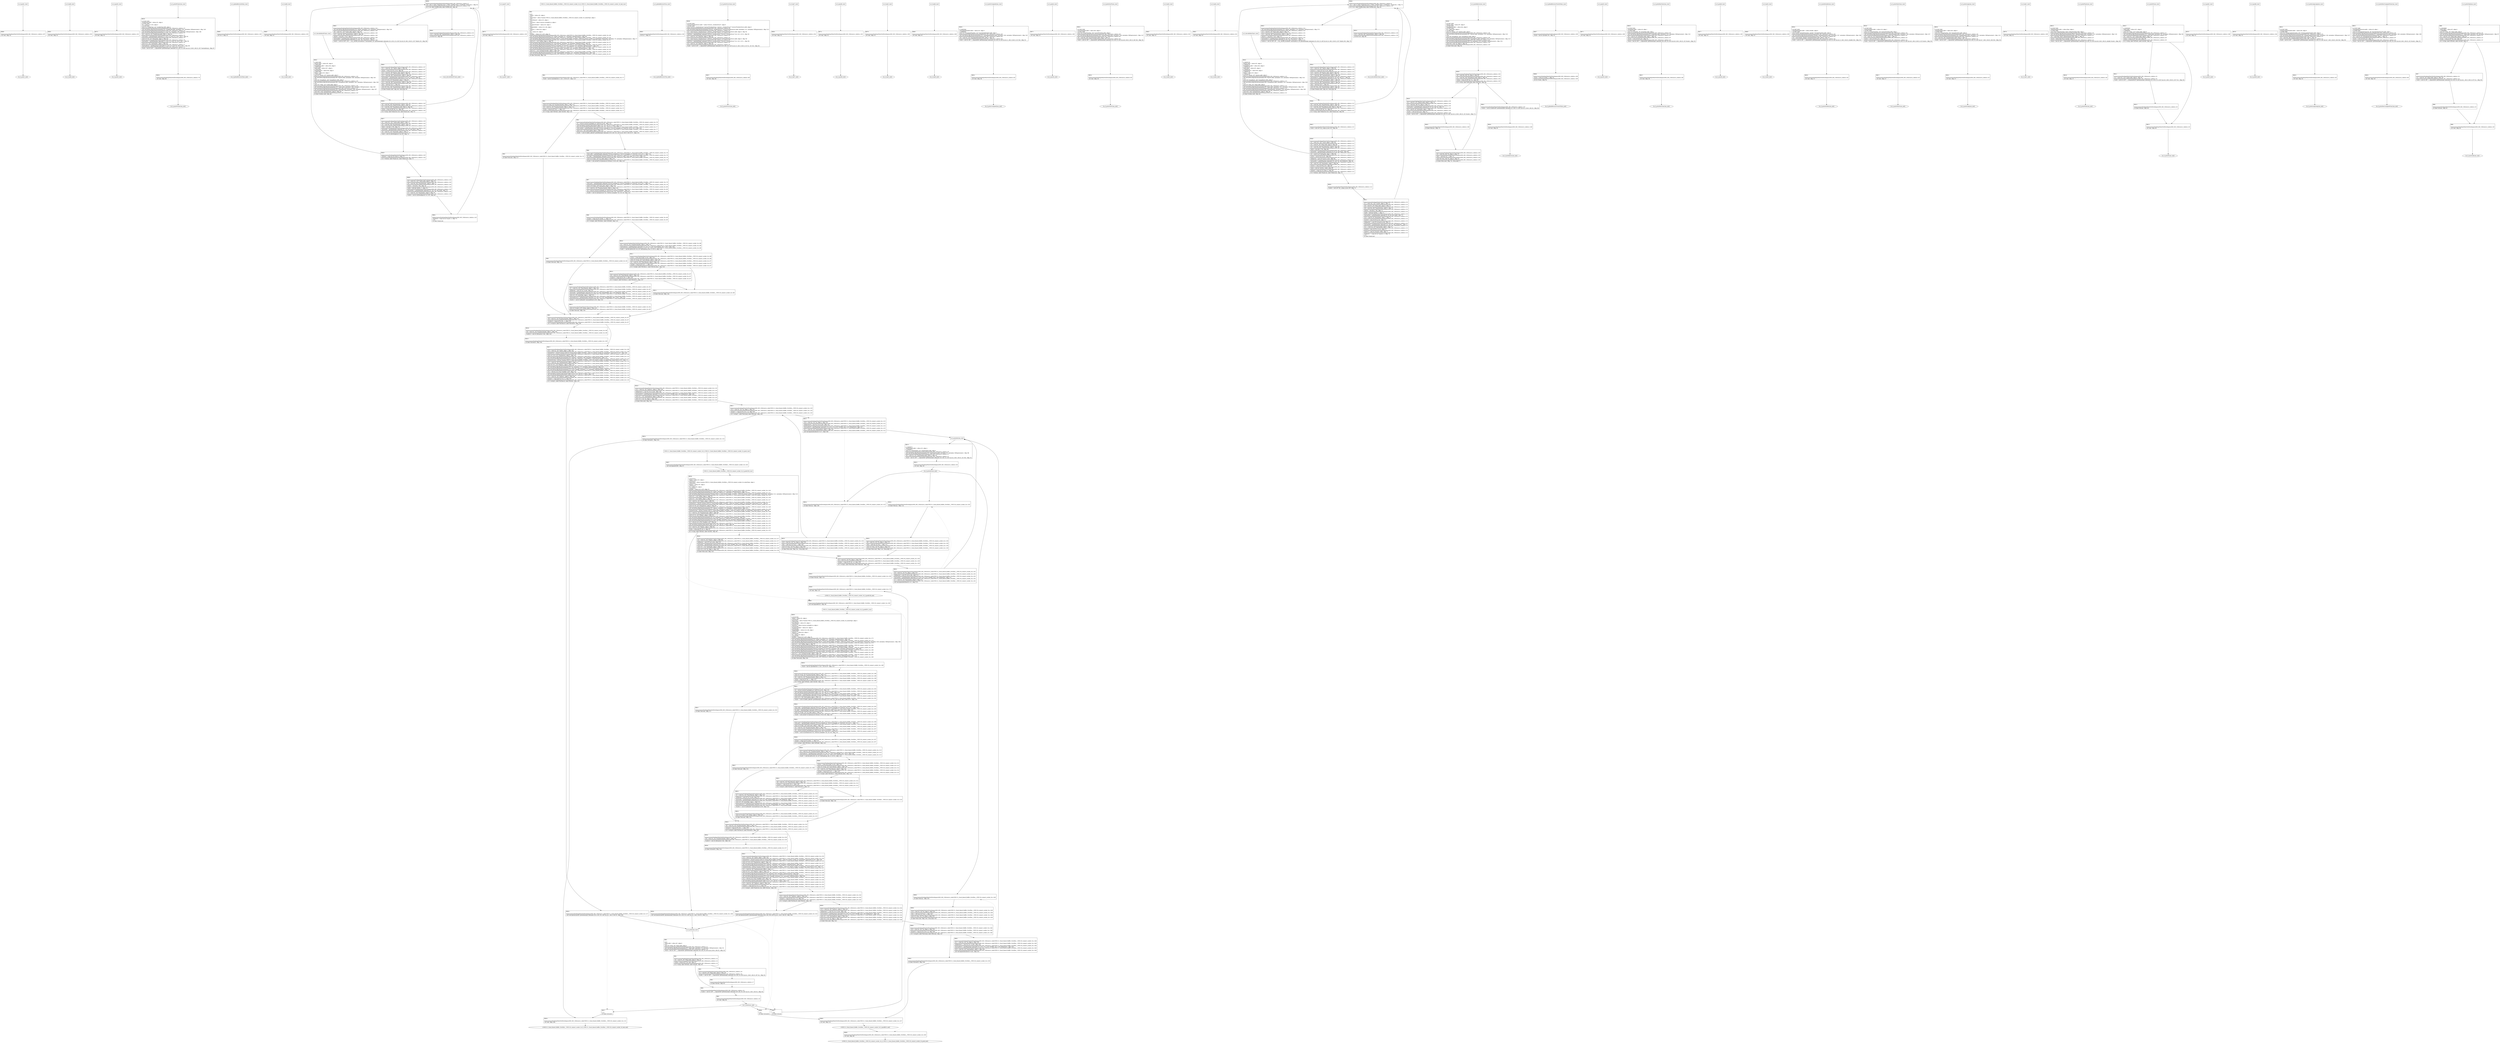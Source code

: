 digraph "icfg graph" {
BBio_ll_good1_end [label="{io_ll_good1_end}"];
BBio_ll_bad6_end [label="{io_ll_bad6_end}"];
BBio_ll_good5_end [label="{io_ll_good5_end}"];
BBio_ll_printWcharLine_end [label="{io_ll_printWcharLine_end}"];
BBio_ll_globalReturnsFalse_end [label="{io_ll_globalReturnsFalse_end}"];
BBio_ll_bad8_end [label="{io_ll_bad8_end}"];
BBio_ll_decodeHexWChars_end [label="{io_ll_decodeHexWChars_end}"];
BBio_ll_good7_end [label="{io_ll_good7_end}"];
BBCWE121_Stack_Based_Buffer_Overflow__CWE129_connect_socket_34_ll_CWE121_Stack_Based_Buffer_Overflow__CWE129_connect_socket_34_bad_end [label="{CWE121_Stack_Based_Buffer_Overflow__CWE129_connect_socket_34_ll_CWE121_Stack_Based_Buffer_Overflow__CWE129_connect_socket_34_bad_end}"];
BBio_ll_globalReturnsTrue_end [label="{io_ll_globalReturnsTrue_end}"];
BBio_ll_printStructLine_end [label="{io_ll_printStructLine_end}"];
BBio_ll_bad7_end [label="{io_ll_bad7_end}"];
BBio_ll_good6_end [label="{io_ll_good6_end}"];
BBio_ll_bad2_end [label="{io_ll_bad2_end}"];
BBio_ll_bad9_end [label="{io_ll_bad9_end}"];
BBio_ll_printUnsignedLine_end [label="{io_ll_printUnsignedLine_end}"];
BBio_ll_good4_end [label="{io_ll_good4_end}"];
BBio_ll_printSizeTLine_end [label="{io_ll_printSizeTLine_end}"];
BBio_ll_bad5_end [label="{io_ll_bad5_end}"];
BBCWE121_Stack_Based_Buffer_Overflow__CWE129_connect_socket_34_ll_goodB2G_end [label="{CWE121_Stack_Based_Buffer_Overflow__CWE129_connect_socket_34_ll_goodB2G_end}"];
BBio_ll_printLine_end [label="{io_ll_printLine_end}"];
BBio_ll_bad4_end [label="{io_ll_bad4_end}"];
BBio_ll_decodeHexChars_end [label="{io_ll_decodeHexChars_end}"];
BBio_ll_printBytesLine_end [label="{io_ll_printBytesLine_end}"];
BBio_ll_globalReturnsTrueOrFalse_end [label="{io_ll_globalReturnsTrueOrFalse_end}"];
BBio_ll_good3_end [label="{io_ll_good3_end}"];
BBCWE121_Stack_Based_Buffer_Overflow__CWE129_connect_socket_34_ll_CWE121_Stack_Based_Buffer_Overflow__CWE129_connect_socket_34_good_end [label="{CWE121_Stack_Based_Buffer_Overflow__CWE129_connect_socket_34_ll_CWE121_Stack_Based_Buffer_Overflow__CWE129_connect_socket_34_good_end}"];
BBio_ll_printHexCharLine_end [label="{io_ll_printHexCharLine_end}"];
BBio_ll_good9_end [label="{io_ll_good9_end}"];
BBio_ll_bad3_end [label="{io_ll_bad3_end}"];
BBio_ll_printDoubleLine_end [label="{io_ll_printDoubleLine_end}"];
BBio_ll_printShortLine_end [label="{io_ll_printShortLine_end}"];
BBio_ll_printLongLine_end [label="{io_ll_printLongLine_end}"];
BBio_ll_bad1_end [label="{io_ll_bad1_end}"];
BBio_ll_printFloatLine_end [label="{io_ll_printFloatLine_end}"];
BBio_ll_printWLine_end [label="{io_ll_printWLine_end}"];
BBio_ll_good2_end [label="{io_ll_good2_end}"];
BBio_ll_printIntLine_end [label="{io_ll_printIntLine_end}"];
BBio_ll_good8_end [label="{io_ll_good8_end}"];
BBCWE121_Stack_Based_Buffer_Overflow__CWE129_connect_socket_34_ll_goodG2B_end [label="{CWE121_Stack_Based_Buffer_Overflow__CWE129_connect_socket_34_ll_goodG2B_end}"];
BBio_ll_printLongLongLine_end [label="{io_ll_printLongLongLine_end}"];
BBio_ll_printHexUnsignedCharLine_end [label="{io_ll_printHexUnsignedCharLine_end}"];
BBio_ll_printSinkLine_end [label="{io_ll_printSinkLine_end}"];
BBio_ll_good1_start [label="{io_ll_good1_start}", shape=record];
io_ll_good1BB69 [label="{BB69:\l\l/home/raoxue/Desktop/MemVerif/workspace/000_062_539/source_code/io.c:187\l
  ret void, !dbg !52\l
}", shape=record];
BBio_ll_bad6_start [label="{io_ll_bad6_start}", shape=record];
io_ll_bad6BB83 [label="{BB83:\l\l/home/raoxue/Desktop/MemVerif/workspace/000_062_539/source_code/io.c:203\l
  ret void, !dbg !52\l
}", shape=record];
BBio_ll_good5_start [label="{io_ll_good5_start}", shape=record];
io_ll_good5BB73 [label="{BB73:\l\l/home/raoxue/Desktop/MemVerif/workspace/000_062_539/source_code/io.c:191\l
  ret void, !dbg !52\l
}", shape=record];
BBio_ll_printWcharLine_start [label="{io_ll_printWcharLine_start}", shape=record];
io_ll_printWcharLineBB28 [label="{BB28:\l\l/:2478871808\l
  %wideChar.addr = alloca i32, align 4\l
/:2478871808\l
  %s = alloca [2 x i32], align 4\l
/:2478871808\l
  store i32 %wideChar, i32* %wideChar.addr, align 4\l
/home/raoxue/Desktop/MemVerif/workspace/000_062_539/source_code/io.c:70\l
  call void @llvm.dbg.declare(metadata i32* %wideChar.addr, metadata !162, metadata !DIExpression()), !dbg !163\l
/home/raoxue/Desktop/MemVerif/workspace/000_062_539/source_code/io.c:74\l
  call void @llvm.dbg.declare(metadata [2 x i32]* %s, metadata !164, metadata !DIExpression()), !dbg !168\l
/home/raoxue/Desktop/MemVerif/workspace/000_062_539/source_code/io.c:75\l
  %0 = load i32, i32* %wideChar.addr, align 4, !dbg !61\l
/home/raoxue/Desktop/MemVerif/workspace/000_062_539/source_code/io.c:75\l
  %arrayidx = getelementptr inbounds [2 x i32], [2 x i32]* %s, i64 0, i64 0, !dbg !62\l
/home/raoxue/Desktop/MemVerif/workspace/000_062_539/source_code/io.c:75\l
  store i32 %0, i32* %arrayidx, align 4, !dbg !63\l
/home/raoxue/Desktop/MemVerif/workspace/000_062_539/source_code/io.c:76\l
  %arrayidx1 = getelementptr inbounds [2 x i32], [2 x i32]* %s, i64 0, i64 1, !dbg !64\l
/home/raoxue/Desktop/MemVerif/workspace/000_062_539/source_code/io.c:76\l
  store i32 0, i32* %arrayidx1, align 4, !dbg !65\l
/home/raoxue/Desktop/MemVerif/workspace/000_062_539/source_code/io.c:77\l
  %arraydecay = getelementptr inbounds [2 x i32], [2 x i32]* %s, i64 0, i64 0, !dbg !66\l
/home/raoxue/Desktop/MemVerif/workspace/000_062_539/source_code/io.c:77\l
  %call = call i32 (i8*, ...) @printf(i8* getelementptr inbounds ([5 x i8], [5 x i8]* @.str.10, i64 0, i64 0), i32* %arraydecay), !dbg !67\l
}", shape=record];
io_ll_printWcharLineBB28 [label="{BB28:\l\l/:2478871808\l
  %wideChar.addr = alloca i32, align 4\l
/:2478871808\l
  %s = alloca [2 x i32], align 4\l
/:2478871808\l
  store i32 %wideChar, i32* %wideChar.addr, align 4\l
/home/raoxue/Desktop/MemVerif/workspace/000_062_539/source_code/io.c:70\l
  call void @llvm.dbg.declare(metadata i32* %wideChar.addr, metadata !162, metadata !DIExpression()), !dbg !163\l
/home/raoxue/Desktop/MemVerif/workspace/000_062_539/source_code/io.c:74\l
  call void @llvm.dbg.declare(metadata [2 x i32]* %s, metadata !164, metadata !DIExpression()), !dbg !168\l
/home/raoxue/Desktop/MemVerif/workspace/000_062_539/source_code/io.c:75\l
  %0 = load i32, i32* %wideChar.addr, align 4, !dbg !61\l
/home/raoxue/Desktop/MemVerif/workspace/000_062_539/source_code/io.c:75\l
  %arrayidx = getelementptr inbounds [2 x i32], [2 x i32]* %s, i64 0, i64 0, !dbg !62\l
/home/raoxue/Desktop/MemVerif/workspace/000_062_539/source_code/io.c:75\l
  store i32 %0, i32* %arrayidx, align 4, !dbg !63\l
/home/raoxue/Desktop/MemVerif/workspace/000_062_539/source_code/io.c:76\l
  %arrayidx1 = getelementptr inbounds [2 x i32], [2 x i32]* %s, i64 0, i64 1, !dbg !64\l
/home/raoxue/Desktop/MemVerif/workspace/000_062_539/source_code/io.c:76\l
  store i32 0, i32* %arrayidx1, align 4, !dbg !65\l
/home/raoxue/Desktop/MemVerif/workspace/000_062_539/source_code/io.c:77\l
  %arraydecay = getelementptr inbounds [2 x i32], [2 x i32]* %s, i64 0, i64 0, !dbg !66\l
/home/raoxue/Desktop/MemVerif/workspace/000_062_539/source_code/io.c:77\l
  %call = call i32 (i8*, ...) @printf(i8* getelementptr inbounds ([5 x i8], [5 x i8]* @.str.10, i64 0, i64 0), i32* %arraydecay), !dbg !67\l
}", shape=record];
io_ll_printWcharLineBB29 [label="{BB29:\l\l/home/raoxue/Desktop/MemVerif/workspace/000_062_539/source_code/io.c:78\l
  ret void, !dbg !68\l
}", shape=record];
BBio_ll_globalReturnsFalse_start [label="{io_ll_globalReturnsFalse_start}", shape=record];
io_ll_globalReturnsFalseBB66 [label="{BB66:\l\l/home/raoxue/Desktop/MemVerif/workspace/000_062_539/source_code/io.c:163\l
  ret i32 0, !dbg !52\l
}", shape=record];
BBio_ll_bad8_start [label="{io_ll_bad8_start}", shape=record];
io_ll_bad8BB85 [label="{BB85:\l\l/home/raoxue/Desktop/MemVerif/workspace/000_062_539/source_code/io.c:205\l
  ret void, !dbg !52\l
}", shape=record];
BBio_ll_decodeHexWChars_start [label="{io_ll_decodeHexWChars_start}", shape=record];
io_ll_decodeHexWCharsBB55 [label="{BB55:\l\l/:118921800\l
  %bytes.addr = alloca i8*, align 8\l
/:118921800\l
  %numBytes.addr = alloca i64, align 8\l
/:118921800\l
  %hex.addr = alloca i32*, align 8\l
/:118921800\l
  %numWritten = alloca i64, align 8\l
/:118921800\l
  %byte = alloca i32, align 4\l
/:118921800\l
  store i8* %bytes, i8** %bytes.addr, align 8\l
/home/raoxue/Desktop/MemVerif/workspace/000_062_539/source_code/io.c:135\l
  call void @llvm.dbg.declare(metadata i8** %bytes.addr, metadata !290, metadata !DIExpression()), !dbg !291\l
/:135\l
  store i64 %numBytes, i64* %numBytes.addr, align 8\l
/home/raoxue/Desktop/MemVerif/workspace/000_062_539/source_code/io.c:135\l
  call void @llvm.dbg.declare(metadata i64* %numBytes.addr, metadata !292, metadata !DIExpression()), !dbg !293\l
/:135\l
  store i32* %hex, i32** %hex.addr, align 8\l
/home/raoxue/Desktop/MemVerif/workspace/000_062_539/source_code/io.c:135\l
  call void @llvm.dbg.declare(metadata i32** %hex.addr, metadata !294, metadata !DIExpression()), !dbg !295\l
/home/raoxue/Desktop/MemVerif/workspace/000_062_539/source_code/io.c:137\l
  call void @llvm.dbg.declare(metadata i64* %numWritten, metadata !296, metadata !DIExpression()), !dbg !297\l
/home/raoxue/Desktop/MemVerif/workspace/000_062_539/source_code/io.c:137\l
  store i64 0, i64* %numWritten, align 8, !dbg !65\l
/home/raoxue/Desktop/MemVerif/workspace/000_062_539/source_code/io.c:143\l
  br label %while.cond, !dbg !66\l
}", shape=record];
io_ll_decodeHexWCharsBB56 [label="{BB56:\l\l/home/raoxue/Desktop/MemVerif/workspace/000_062_539/source_code/io.c:143\l
  %0 = load i64, i64* %numWritten, align 8, !dbg !67\l
/home/raoxue/Desktop/MemVerif/workspace/000_062_539/source_code/io.c:143\l
  %1 = load i64, i64* %numBytes.addr, align 8, !dbg !68\l
/home/raoxue/Desktop/MemVerif/workspace/000_062_539/source_code/io.c:143\l
  %cmp = icmp ult i64 %0, %1, !dbg !69\l
/home/raoxue/Desktop/MemVerif/workspace/000_062_539/source_code/io.c:143\l
  br i1 %cmp, label %land.lhs.true, label %land.end, !dbg !70\l
}", shape=record];
io_ll_decodeHexWCharsBB57 [label="{BB57:\l\l/home/raoxue/Desktop/MemVerif/workspace/000_062_539/source_code/io.c:143\l
  %2 = load i32*, i32** %hex.addr, align 8, !dbg !71\l
/home/raoxue/Desktop/MemVerif/workspace/000_062_539/source_code/io.c:143\l
  %3 = load i64, i64* %numWritten, align 8, !dbg !72\l
/home/raoxue/Desktop/MemVerif/workspace/000_062_539/source_code/io.c:143\l
  %mul = mul i64 2, %3, !dbg !73\l
/home/raoxue/Desktop/MemVerif/workspace/000_062_539/source_code/io.c:143\l
  %arrayidx = getelementptr inbounds i32, i32* %2, i64 %mul, !dbg !71\l
/home/raoxue/Desktop/MemVerif/workspace/000_062_539/source_code/io.c:143\l
  %4 = load i32, i32* %arrayidx, align 4, !dbg !71\l
/home/raoxue/Desktop/MemVerif/workspace/000_062_539/source_code/io.c:143\l
  %call = call i32 @iswxdigit(i32 %4) #5, !dbg !74\l
}", shape=record];
io_ll_decodeHexWCharsBB57 [label="{BB57:\l\l/home/raoxue/Desktop/MemVerif/workspace/000_062_539/source_code/io.c:143\l
  %2 = load i32*, i32** %hex.addr, align 8, !dbg !71\l
/home/raoxue/Desktop/MemVerif/workspace/000_062_539/source_code/io.c:143\l
  %3 = load i64, i64* %numWritten, align 8, !dbg !72\l
/home/raoxue/Desktop/MemVerif/workspace/000_062_539/source_code/io.c:143\l
  %mul = mul i64 2, %3, !dbg !73\l
/home/raoxue/Desktop/MemVerif/workspace/000_062_539/source_code/io.c:143\l
  %arrayidx = getelementptr inbounds i32, i32* %2, i64 %mul, !dbg !71\l
/home/raoxue/Desktop/MemVerif/workspace/000_062_539/source_code/io.c:143\l
  %4 = load i32, i32* %arrayidx, align 4, !dbg !71\l
/home/raoxue/Desktop/MemVerif/workspace/000_062_539/source_code/io.c:143\l
  %call = call i32 @iswxdigit(i32 %4) #5, !dbg !74\l
}", shape=record];
io_ll_decodeHexWCharsBB59 [label="{BB59:\l\l/home/raoxue/Desktop/MemVerif/workspace/000_062_539/source_code/io.c:143\l
  %tobool = icmp ne i32 %call, 0, !dbg !74\l
/home/raoxue/Desktop/MemVerif/workspace/000_062_539/source_code/io.c:143\l
  br i1 %tobool, label %land.rhs, label %land.end, !dbg !75\l
}", shape=record];
io_ll_decodeHexWCharsBB60 [label="{BB60:\l\l/home/raoxue/Desktop/MemVerif/workspace/000_062_539/source_code/io.c:143\l
  %5 = load i32*, i32** %hex.addr, align 8, !dbg !76\l
/home/raoxue/Desktop/MemVerif/workspace/000_062_539/source_code/io.c:143\l
  %6 = load i64, i64* %numWritten, align 8, !dbg !77\l
/home/raoxue/Desktop/MemVerif/workspace/000_062_539/source_code/io.c:143\l
  %mul1 = mul i64 2, %6, !dbg !78\l
/home/raoxue/Desktop/MemVerif/workspace/000_062_539/source_code/io.c:143\l
  %add = add i64 %mul1, 1, !dbg !79\l
/home/raoxue/Desktop/MemVerif/workspace/000_062_539/source_code/io.c:143\l
  %arrayidx2 = getelementptr inbounds i32, i32* %5, i64 %add, !dbg !76\l
/home/raoxue/Desktop/MemVerif/workspace/000_062_539/source_code/io.c:143\l
  %7 = load i32, i32* %arrayidx2, align 4, !dbg !76\l
/home/raoxue/Desktop/MemVerif/workspace/000_062_539/source_code/io.c:143\l
  %call3 = call i32 @iswxdigit(i32 %7) #5, !dbg !80\l
}", shape=record];
io_ll_decodeHexWCharsBB60 [label="{BB60:\l\l/home/raoxue/Desktop/MemVerif/workspace/000_062_539/source_code/io.c:143\l
  %5 = load i32*, i32** %hex.addr, align 8, !dbg !76\l
/home/raoxue/Desktop/MemVerif/workspace/000_062_539/source_code/io.c:143\l
  %6 = load i64, i64* %numWritten, align 8, !dbg !77\l
/home/raoxue/Desktop/MemVerif/workspace/000_062_539/source_code/io.c:143\l
  %mul1 = mul i64 2, %6, !dbg !78\l
/home/raoxue/Desktop/MemVerif/workspace/000_062_539/source_code/io.c:143\l
  %add = add i64 %mul1, 1, !dbg !79\l
/home/raoxue/Desktop/MemVerif/workspace/000_062_539/source_code/io.c:143\l
  %arrayidx2 = getelementptr inbounds i32, i32* %5, i64 %add, !dbg !76\l
/home/raoxue/Desktop/MemVerif/workspace/000_062_539/source_code/io.c:143\l
  %7 = load i32, i32* %arrayidx2, align 4, !dbg !76\l
/home/raoxue/Desktop/MemVerif/workspace/000_062_539/source_code/io.c:143\l
  %call3 = call i32 @iswxdigit(i32 %7) #5, !dbg !80\l
}", shape=record];
io_ll_decodeHexWCharsBB61 [label="{BB61:\l\l/home/raoxue/Desktop/MemVerif/workspace/000_062_539/source_code/io.c:143\l
  %tobool4 = icmp ne i32 %call3, 0, !dbg !75\l
/:143\l
  br label %land.end\l
}", shape=record];
io_ll_decodeHexWCharsBB58 [label="{BB58:\l\l/home/raoxue/Desktop/MemVerif/workspace/000_062_539/source_code/io.c:0\l
  %8 = phi i1 [ false, %land.lhs.true ], [ false, %while.cond ], [ %tobool4, %land.rhs ], !dbg !81\l
/home/raoxue/Desktop/MemVerif/workspace/000_062_539/source_code/io.c:143\l
  br i1 %8, label %while.body, label %while.end, !dbg !66\l
}", shape=record];
io_ll_decodeHexWCharsBB62 [label="{BB62:\l\l/home/raoxue/Desktop/MemVerif/workspace/000_062_539/source_code/io.c:145\l
  call void @llvm.dbg.declare(metadata i32* %byte, metadata !314, metadata !DIExpression()), !dbg !316\l
/home/raoxue/Desktop/MemVerif/workspace/000_062_539/source_code/io.c:146\l
  %9 = load i32*, i32** %hex.addr, align 8, !dbg !85\l
/home/raoxue/Desktop/MemVerif/workspace/000_062_539/source_code/io.c:146\l
  %10 = load i64, i64* %numWritten, align 8, !dbg !86\l
/home/raoxue/Desktop/MemVerif/workspace/000_062_539/source_code/io.c:146\l
  %mul5 = mul i64 2, %10, !dbg !87\l
/home/raoxue/Desktop/MemVerif/workspace/000_062_539/source_code/io.c:146\l
  %arrayidx6 = getelementptr inbounds i32, i32* %9, i64 %mul5, !dbg !85\l
/home/raoxue/Desktop/MemVerif/workspace/000_062_539/source_code/io.c:146\l
  %call7 = call i32 (i32*, i32*, ...) @__isoc99_swscanf(i32* %arrayidx6, i32* getelementptr inbounds ([5 x i32], [5 x i32]* @.str.16, i64 0, i64 0), i32* %byte) #5, !dbg !88\l
}", shape=record];
io_ll_decodeHexWCharsBB62 [label="{BB62:\l\l/home/raoxue/Desktop/MemVerif/workspace/000_062_539/source_code/io.c:145\l
  call void @llvm.dbg.declare(metadata i32* %byte, metadata !314, metadata !DIExpression()), !dbg !316\l
/home/raoxue/Desktop/MemVerif/workspace/000_062_539/source_code/io.c:146\l
  %9 = load i32*, i32** %hex.addr, align 8, !dbg !85\l
/home/raoxue/Desktop/MemVerif/workspace/000_062_539/source_code/io.c:146\l
  %10 = load i64, i64* %numWritten, align 8, !dbg !86\l
/home/raoxue/Desktop/MemVerif/workspace/000_062_539/source_code/io.c:146\l
  %mul5 = mul i64 2, %10, !dbg !87\l
/home/raoxue/Desktop/MemVerif/workspace/000_062_539/source_code/io.c:146\l
  %arrayidx6 = getelementptr inbounds i32, i32* %9, i64 %mul5, !dbg !85\l
/home/raoxue/Desktop/MemVerif/workspace/000_062_539/source_code/io.c:146\l
  %call7 = call i32 (i32*, i32*, ...) @__isoc99_swscanf(i32* %arrayidx6, i32* getelementptr inbounds ([5 x i32], [5 x i32]* @.str.16, i64 0, i64 0), i32* %byte) #5, !dbg !88\l
}", shape=record];
io_ll_decodeHexWCharsBB64 [label="{BB64:\l\l/home/raoxue/Desktop/MemVerif/workspace/000_062_539/source_code/io.c:147\l
  %11 = load i32, i32* %byte, align 4, !dbg !89\l
/home/raoxue/Desktop/MemVerif/workspace/000_062_539/source_code/io.c:147\l
  %conv = trunc i32 %11 to i8, !dbg !90\l
/home/raoxue/Desktop/MemVerif/workspace/000_062_539/source_code/io.c:147\l
  %12 = load i8*, i8** %bytes.addr, align 8, !dbg !91\l
/home/raoxue/Desktop/MemVerif/workspace/000_062_539/source_code/io.c:147\l
  %13 = load i64, i64* %numWritten, align 8, !dbg !92\l
/home/raoxue/Desktop/MemVerif/workspace/000_062_539/source_code/io.c:147\l
  %arrayidx8 = getelementptr inbounds i8, i8* %12, i64 %13, !dbg !91\l
/home/raoxue/Desktop/MemVerif/workspace/000_062_539/source_code/io.c:147\l
  store i8 %conv, i8* %arrayidx8, align 1, !dbg !93\l
/home/raoxue/Desktop/MemVerif/workspace/000_062_539/source_code/io.c:148\l
  %14 = load i64, i64* %numWritten, align 8, !dbg !94\l
/home/raoxue/Desktop/MemVerif/workspace/000_062_539/source_code/io.c:148\l
  %inc = add i64 %14, 1, !dbg !94\l
/home/raoxue/Desktop/MemVerif/workspace/000_062_539/source_code/io.c:148\l
  store i64 %inc, i64* %numWritten, align 8, !dbg !94\l
/home/raoxue/Desktop/MemVerif/workspace/000_062_539/source_code/io.c:143\l
  br label %while.cond, !dbg !66, !llvm.loop !95\l
}", shape=record];
io_ll_decodeHexWCharsBB63 [label="{BB63:\l\l/home/raoxue/Desktop/MemVerif/workspace/000_062_539/source_code/io.c:151\l
  %15 = load i64, i64* %numWritten, align 8, !dbg !98\l
/home/raoxue/Desktop/MemVerif/workspace/000_062_539/source_code/io.c:151\l
  ret i64 %15, !dbg !99\l
}", shape=record];
BBio_ll_good7_start [label="{io_ll_good7_start}", shape=record];
io_ll_good7BB75 [label="{BB75:\l\l/home/raoxue/Desktop/MemVerif/workspace/000_062_539/source_code/io.c:193\l
  ret void, !dbg !52\l
}", shape=record];
BBCWE121_Stack_Based_Buffer_Overflow__CWE129_connect_socket_34_ll_CWE121_Stack_Based_Buffer_Overflow__CWE129_connect_socket_34_bad_start [label="{CWE121_Stack_Based_Buffer_Overflow__CWE129_connect_socket_34_ll_CWE121_Stack_Based_Buffer_Overflow__CWE129_connect_socket_34_bad_start}", shape=record];
CWE121_Stack_Based_Buffer_Overflow__CWE129_connect_socket_34_ll_CWE121_Stack_Based_Buffer_Overflow__CWE129_connect_socket_34_badBB0 [label="{BB0:\l\l/:415\l
  %data = alloca i32, align 4\l
/:415\l
  %myUnion = alloca %union.CWE121_Stack_Based_Buffer_Overflow__CWE129_connect_socket_34_unionType, align 4\l
/:415\l
  %recvResult = alloca i32, align 4\l
/:415\l
  %service = alloca %struct.sockaddr_in, align 4\l
/:415\l
  %connectSocket = alloca i32, align 4\l
/:415\l
  %inputBuffer = alloca [14 x i8], align 1\l
/:415\l
  %data21 = alloca i32, align 4\l
/:415\l
  %i = alloca i32, align 4\l
/:415\l
  %buffer = alloca [10 x i32], align 16\l
/home/raoxue/Desktop/MemVerif/workspace/000_062_539/source_code/CWE121_Stack_Based_Buffer_Overflow__CWE129_connect_socket_34.c:48\l
  call void @llvm.dbg.declare(metadata i32* %data, metadata !67, metadata !DIExpression()), !dbg !69\l
/home/raoxue/Desktop/MemVerif/workspace/000_062_539/source_code/CWE121_Stack_Based_Buffer_Overflow__CWE129_connect_socket_34.c:49\l
  call void @llvm.dbg.declare(metadata %union.CWE121_Stack_Based_Buffer_Overflow__CWE129_connect_socket_34_unionType* %myUnion, metadata !70, metadata !DIExpression()), !dbg !77\l
/home/raoxue/Desktop/MemVerif/workspace/000_062_539/source_code/CWE121_Stack_Based_Buffer_Overflow__CWE129_connect_socket_34.c:51\l
  store i32 -1, i32* %data, align 4, !dbg !78\l
/home/raoxue/Desktop/MemVerif/workspace/000_062_539/source_code/CWE121_Stack_Based_Buffer_Overflow__CWE129_connect_socket_34.c:57\l
  call void @llvm.dbg.declare(metadata i32* %recvResult, metadata !79, metadata !DIExpression()), !dbg !81\l
/home/raoxue/Desktop/MemVerif/workspace/000_062_539/source_code/CWE121_Stack_Based_Buffer_Overflow__CWE129_connect_socket_34.c:58\l
  call void @llvm.dbg.declare(metadata %struct.sockaddr_in* %service, metadata !82, metadata !DIExpression()), !dbg !104\l
/home/raoxue/Desktop/MemVerif/workspace/000_062_539/source_code/CWE121_Stack_Based_Buffer_Overflow__CWE129_connect_socket_34.c:59\l
  call void @llvm.dbg.declare(metadata i32* %connectSocket, metadata !105, metadata !DIExpression()), !dbg !106\l
/home/raoxue/Desktop/MemVerif/workspace/000_062_539/source_code/CWE121_Stack_Based_Buffer_Overflow__CWE129_connect_socket_34.c:59\l
  store i32 -1, i32* %connectSocket, align 4, !dbg !106\l
/home/raoxue/Desktop/MemVerif/workspace/000_062_539/source_code/CWE121_Stack_Based_Buffer_Overflow__CWE129_connect_socket_34.c:60\l
  call void @llvm.dbg.declare(metadata [14 x i8]* %inputBuffer, metadata !107, metadata !DIExpression()), !dbg !108\l
/home/raoxue/Desktop/MemVerif/workspace/000_062_539/source_code/CWE121_Stack_Based_Buffer_Overflow__CWE129_connect_socket_34.c:61\l
  br label %do.body, !dbg !109\l
}", shape=record];
CWE121_Stack_Based_Buffer_Overflow__CWE129_connect_socket_34_ll_CWE121_Stack_Based_Buffer_Overflow__CWE129_connect_socket_34_badBB1 [label="{BB1:\l\l/home/raoxue/Desktop/MemVerif/workspace/000_062_539/source_code/CWE121_Stack_Based_Buffer_Overflow__CWE129_connect_socket_34.c:71\l
  %call = call i32 @socket(i32 2, i32 1, i32 6) #7, !dbg !110\l
}", shape=record];
CWE121_Stack_Based_Buffer_Overflow__CWE129_connect_socket_34_ll_CWE121_Stack_Based_Buffer_Overflow__CWE129_connect_socket_34_badBB1 [label="{BB1:\l\l/home/raoxue/Desktop/MemVerif/workspace/000_062_539/source_code/CWE121_Stack_Based_Buffer_Overflow__CWE129_connect_socket_34.c:71\l
  %call = call i32 @socket(i32 2, i32 1, i32 6) #7, !dbg !110\l
}", shape=record];
CWE121_Stack_Based_Buffer_Overflow__CWE129_connect_socket_34_ll_CWE121_Stack_Based_Buffer_Overflow__CWE129_connect_socket_34_badBB2 [label="{BB2:\l\l/home/raoxue/Desktop/MemVerif/workspace/000_062_539/source_code/CWE121_Stack_Based_Buffer_Overflow__CWE129_connect_socket_34.c:71\l
  store i32 %call, i32* %connectSocket, align 4, !dbg !112\l
/home/raoxue/Desktop/MemVerif/workspace/000_062_539/source_code/CWE121_Stack_Based_Buffer_Overflow__CWE129_connect_socket_34.c:72\l
  %0 = load i32, i32* %connectSocket, align 4, !dbg !113\l
/home/raoxue/Desktop/MemVerif/workspace/000_062_539/source_code/CWE121_Stack_Based_Buffer_Overflow__CWE129_connect_socket_34.c:72\l
  %cmp = icmp eq i32 %0, -1, !dbg !115\l
/home/raoxue/Desktop/MemVerif/workspace/000_062_539/source_code/CWE121_Stack_Based_Buffer_Overflow__CWE129_connect_socket_34.c:72\l
  br i1 %cmp, label %if.then, label %if.end, !dbg !116\l
}", shape=record];
CWE121_Stack_Based_Buffer_Overflow__CWE129_connect_socket_34_ll_CWE121_Stack_Based_Buffer_Overflow__CWE129_connect_socket_34_badBB3 [label="{BB3:\l\l/home/raoxue/Desktop/MemVerif/workspace/000_062_539/source_code/CWE121_Stack_Based_Buffer_Overflow__CWE129_connect_socket_34.c:74\l
  br label %do.end, !dbg !117\l
}", shape=record];
CWE121_Stack_Based_Buffer_Overflow__CWE129_connect_socket_34_ll_CWE121_Stack_Based_Buffer_Overflow__CWE129_connect_socket_34_badBB4 [label="{BB4:\l\l/home/raoxue/Desktop/MemVerif/workspace/000_062_539/source_code/CWE121_Stack_Based_Buffer_Overflow__CWE129_connect_socket_34.c:76\l
  %1 = bitcast %struct.sockaddr_in* %service to i8*, !dbg !119\l
/home/raoxue/Desktop/MemVerif/workspace/000_062_539/source_code/CWE121_Stack_Based_Buffer_Overflow__CWE129_connect_socket_34.c:76\l
  call void @llvm.memset.p0i8.i64(i8* align 4 %1, i8 0, i64 16, i1 false), !dbg !119\l
/home/raoxue/Desktop/MemVerif/workspace/000_062_539/source_code/CWE121_Stack_Based_Buffer_Overflow__CWE129_connect_socket_34.c:77\l
  %sin_family = getelementptr inbounds %struct.sockaddr_in, %struct.sockaddr_in* %service, i32 0, i32 0, !dbg !120\l
/home/raoxue/Desktop/MemVerif/workspace/000_062_539/source_code/CWE121_Stack_Based_Buffer_Overflow__CWE129_connect_socket_34.c:77\l
  store i16 2, i16* %sin_family, align 4, !dbg !121\l
/home/raoxue/Desktop/MemVerif/workspace/000_062_539/source_code/CWE121_Stack_Based_Buffer_Overflow__CWE129_connect_socket_34.c:78\l
  %call1 = call i32 @inet_addr(i8* getelementptr inbounds ([10 x i8], [10 x i8]* @.str, i64 0, i64 0)) #7, !dbg !122\l
}", shape=record];
CWE121_Stack_Based_Buffer_Overflow__CWE129_connect_socket_34_ll_CWE121_Stack_Based_Buffer_Overflow__CWE129_connect_socket_34_badBB4 [label="{BB4:\l\l/home/raoxue/Desktop/MemVerif/workspace/000_062_539/source_code/CWE121_Stack_Based_Buffer_Overflow__CWE129_connect_socket_34.c:76\l
  %1 = bitcast %struct.sockaddr_in* %service to i8*, !dbg !119\l
/home/raoxue/Desktop/MemVerif/workspace/000_062_539/source_code/CWE121_Stack_Based_Buffer_Overflow__CWE129_connect_socket_34.c:76\l
  call void @llvm.memset.p0i8.i64(i8* align 4 %1, i8 0, i64 16, i1 false), !dbg !119\l
/home/raoxue/Desktop/MemVerif/workspace/000_062_539/source_code/CWE121_Stack_Based_Buffer_Overflow__CWE129_connect_socket_34.c:77\l
  %sin_family = getelementptr inbounds %struct.sockaddr_in, %struct.sockaddr_in* %service, i32 0, i32 0, !dbg !120\l
/home/raoxue/Desktop/MemVerif/workspace/000_062_539/source_code/CWE121_Stack_Based_Buffer_Overflow__CWE129_connect_socket_34.c:77\l
  store i16 2, i16* %sin_family, align 4, !dbg !121\l
/home/raoxue/Desktop/MemVerif/workspace/000_062_539/source_code/CWE121_Stack_Based_Buffer_Overflow__CWE129_connect_socket_34.c:78\l
  %call1 = call i32 @inet_addr(i8* getelementptr inbounds ([10 x i8], [10 x i8]* @.str, i64 0, i64 0)) #7, !dbg !122\l
}", shape=record];
CWE121_Stack_Based_Buffer_Overflow__CWE129_connect_socket_34_ll_CWE121_Stack_Based_Buffer_Overflow__CWE129_connect_socket_34_badBB6 [label="{BB6:\l\l/home/raoxue/Desktop/MemVerif/workspace/000_062_539/source_code/CWE121_Stack_Based_Buffer_Overflow__CWE129_connect_socket_34.c:78\l
  %sin_addr = getelementptr inbounds %struct.sockaddr_in, %struct.sockaddr_in* %service, i32 0, i32 2, !dbg !123\l
/home/raoxue/Desktop/MemVerif/workspace/000_062_539/source_code/CWE121_Stack_Based_Buffer_Overflow__CWE129_connect_socket_34.c:78\l
  %s_addr = getelementptr inbounds %struct.in_addr, %struct.in_addr* %sin_addr, i32 0, i32 0, !dbg !124\l
/home/raoxue/Desktop/MemVerif/workspace/000_062_539/source_code/CWE121_Stack_Based_Buffer_Overflow__CWE129_connect_socket_34.c:78\l
  store i32 %call1, i32* %s_addr, align 4, !dbg !125\l
/home/raoxue/Desktop/MemVerif/workspace/000_062_539/source_code/CWE121_Stack_Based_Buffer_Overflow__CWE129_connect_socket_34.c:79\l
  %call2 = call zeroext i16 @htons(i16 zeroext 27015) #8, !dbg !126\l
}", shape=record];
CWE121_Stack_Based_Buffer_Overflow__CWE129_connect_socket_34_ll_CWE121_Stack_Based_Buffer_Overflow__CWE129_connect_socket_34_badBB6 [label="{BB6:\l\l/home/raoxue/Desktop/MemVerif/workspace/000_062_539/source_code/CWE121_Stack_Based_Buffer_Overflow__CWE129_connect_socket_34.c:78\l
  %sin_addr = getelementptr inbounds %struct.sockaddr_in, %struct.sockaddr_in* %service, i32 0, i32 2, !dbg !123\l
/home/raoxue/Desktop/MemVerif/workspace/000_062_539/source_code/CWE121_Stack_Based_Buffer_Overflow__CWE129_connect_socket_34.c:78\l
  %s_addr = getelementptr inbounds %struct.in_addr, %struct.in_addr* %sin_addr, i32 0, i32 0, !dbg !124\l
/home/raoxue/Desktop/MemVerif/workspace/000_062_539/source_code/CWE121_Stack_Based_Buffer_Overflow__CWE129_connect_socket_34.c:78\l
  store i32 %call1, i32* %s_addr, align 4, !dbg !125\l
/home/raoxue/Desktop/MemVerif/workspace/000_062_539/source_code/CWE121_Stack_Based_Buffer_Overflow__CWE129_connect_socket_34.c:79\l
  %call2 = call zeroext i16 @htons(i16 zeroext 27015) #8, !dbg !126\l
}", shape=record];
CWE121_Stack_Based_Buffer_Overflow__CWE129_connect_socket_34_ll_CWE121_Stack_Based_Buffer_Overflow__CWE129_connect_socket_34_badBB7 [label="{BB7:\l\l/home/raoxue/Desktop/MemVerif/workspace/000_062_539/source_code/CWE121_Stack_Based_Buffer_Overflow__CWE129_connect_socket_34.c:79\l
  %sin_port = getelementptr inbounds %struct.sockaddr_in, %struct.sockaddr_in* %service, i32 0, i32 1, !dbg !127\l
/home/raoxue/Desktop/MemVerif/workspace/000_062_539/source_code/CWE121_Stack_Based_Buffer_Overflow__CWE129_connect_socket_34.c:79\l
  store i16 %call2, i16* %sin_port, align 2, !dbg !128\l
/home/raoxue/Desktop/MemVerif/workspace/000_062_539/source_code/CWE121_Stack_Based_Buffer_Overflow__CWE129_connect_socket_34.c:80\l
  %2 = load i32, i32* %connectSocket, align 4, !dbg !129\l
/home/raoxue/Desktop/MemVerif/workspace/000_062_539/source_code/CWE121_Stack_Based_Buffer_Overflow__CWE129_connect_socket_34.c:80\l
  %3 = bitcast %struct.sockaddr_in* %service to %struct.sockaddr*, !dbg !131\l
/home/raoxue/Desktop/MemVerif/workspace/000_062_539/source_code/CWE121_Stack_Based_Buffer_Overflow__CWE129_connect_socket_34.c:80\l
  %call3 = call i32 @connect(i32 %2, %struct.sockaddr* %3, i32 16), !dbg !132\l
}", shape=record];
CWE121_Stack_Based_Buffer_Overflow__CWE129_connect_socket_34_ll_CWE121_Stack_Based_Buffer_Overflow__CWE129_connect_socket_34_badBB7 [label="{BB7:\l\l/home/raoxue/Desktop/MemVerif/workspace/000_062_539/source_code/CWE121_Stack_Based_Buffer_Overflow__CWE129_connect_socket_34.c:79\l
  %sin_port = getelementptr inbounds %struct.sockaddr_in, %struct.sockaddr_in* %service, i32 0, i32 1, !dbg !127\l
/home/raoxue/Desktop/MemVerif/workspace/000_062_539/source_code/CWE121_Stack_Based_Buffer_Overflow__CWE129_connect_socket_34.c:79\l
  store i16 %call2, i16* %sin_port, align 2, !dbg !128\l
/home/raoxue/Desktop/MemVerif/workspace/000_062_539/source_code/CWE121_Stack_Based_Buffer_Overflow__CWE129_connect_socket_34.c:80\l
  %2 = load i32, i32* %connectSocket, align 4, !dbg !129\l
/home/raoxue/Desktop/MemVerif/workspace/000_062_539/source_code/CWE121_Stack_Based_Buffer_Overflow__CWE129_connect_socket_34.c:80\l
  %3 = bitcast %struct.sockaddr_in* %service to %struct.sockaddr*, !dbg !131\l
/home/raoxue/Desktop/MemVerif/workspace/000_062_539/source_code/CWE121_Stack_Based_Buffer_Overflow__CWE129_connect_socket_34.c:80\l
  %call3 = call i32 @connect(i32 %2, %struct.sockaddr* %3, i32 16), !dbg !132\l
}", shape=record];
CWE121_Stack_Based_Buffer_Overflow__CWE129_connect_socket_34_ll_CWE121_Stack_Based_Buffer_Overflow__CWE129_connect_socket_34_badBB8 [label="{BB8:\l\l/home/raoxue/Desktop/MemVerif/workspace/000_062_539/source_code/CWE121_Stack_Based_Buffer_Overflow__CWE129_connect_socket_34.c:80\l
  %cmp4 = icmp eq i32 %call3, -1, !dbg !133\l
/home/raoxue/Desktop/MemVerif/workspace/000_062_539/source_code/CWE121_Stack_Based_Buffer_Overflow__CWE129_connect_socket_34.c:80\l
  br i1 %cmp4, label %if.then5, label %if.end6, !dbg !134\l
}", shape=record];
CWE121_Stack_Based_Buffer_Overflow__CWE129_connect_socket_34_ll_CWE121_Stack_Based_Buffer_Overflow__CWE129_connect_socket_34_badBB9 [label="{BB9:\l\l/home/raoxue/Desktop/MemVerif/workspace/000_062_539/source_code/CWE121_Stack_Based_Buffer_Overflow__CWE129_connect_socket_34.c:82\l
  br label %do.end, !dbg !135\l
}", shape=record];
CWE121_Stack_Based_Buffer_Overflow__CWE129_connect_socket_34_ll_CWE121_Stack_Based_Buffer_Overflow__CWE129_connect_socket_34_badBB10 [label="{BB10:\l\l/home/raoxue/Desktop/MemVerif/workspace/000_062_539/source_code/CWE121_Stack_Based_Buffer_Overflow__CWE129_connect_socket_34.c:86\l
  %4 = load i32, i32* %connectSocket, align 4, !dbg !137\l
/home/raoxue/Desktop/MemVerif/workspace/000_062_539/source_code/CWE121_Stack_Based_Buffer_Overflow__CWE129_connect_socket_34.c:86\l
  %arraydecay = getelementptr inbounds [14 x i8], [14 x i8]* %inputBuffer, i64 0, i64 0, !dbg !138\l
/home/raoxue/Desktop/MemVerif/workspace/000_062_539/source_code/CWE121_Stack_Based_Buffer_Overflow__CWE129_connect_socket_34.c:86\l
  %call7 = call i64 @recv(i32 %4, i8* %arraydecay, i64 13, i32 0), !dbg !139\l
}", shape=record];
CWE121_Stack_Based_Buffer_Overflow__CWE129_connect_socket_34_ll_CWE121_Stack_Based_Buffer_Overflow__CWE129_connect_socket_34_badBB10 [label="{BB10:\l\l/home/raoxue/Desktop/MemVerif/workspace/000_062_539/source_code/CWE121_Stack_Based_Buffer_Overflow__CWE129_connect_socket_34.c:86\l
  %4 = load i32, i32* %connectSocket, align 4, !dbg !137\l
/home/raoxue/Desktop/MemVerif/workspace/000_062_539/source_code/CWE121_Stack_Based_Buffer_Overflow__CWE129_connect_socket_34.c:86\l
  %arraydecay = getelementptr inbounds [14 x i8], [14 x i8]* %inputBuffer, i64 0, i64 0, !dbg !138\l
/home/raoxue/Desktop/MemVerif/workspace/000_062_539/source_code/CWE121_Stack_Based_Buffer_Overflow__CWE129_connect_socket_34.c:86\l
  %call7 = call i64 @recv(i32 %4, i8* %arraydecay, i64 13, i32 0), !dbg !139\l
}", shape=record];
CWE121_Stack_Based_Buffer_Overflow__CWE129_connect_socket_34_ll_CWE121_Stack_Based_Buffer_Overflow__CWE129_connect_socket_34_badBB11 [label="{BB11:\l\l/home/raoxue/Desktop/MemVerif/workspace/000_062_539/source_code/CWE121_Stack_Based_Buffer_Overflow__CWE129_connect_socket_34.c:86\l
  %conv = trunc i64 %call7 to i32, !dbg !139\l
/home/raoxue/Desktop/MemVerif/workspace/000_062_539/source_code/CWE121_Stack_Based_Buffer_Overflow__CWE129_connect_socket_34.c:86\l
  store i32 %conv, i32* %recvResult, align 4, !dbg !140\l
/home/raoxue/Desktop/MemVerif/workspace/000_062_539/source_code/CWE121_Stack_Based_Buffer_Overflow__CWE129_connect_socket_34.c:87\l
  %5 = load i32, i32* %recvResult, align 4, !dbg !141\l
/home/raoxue/Desktop/MemVerif/workspace/000_062_539/source_code/CWE121_Stack_Based_Buffer_Overflow__CWE129_connect_socket_34.c:87\l
  %cmp8 = icmp eq i32 %5, -1, !dbg !143\l
/home/raoxue/Desktop/MemVerif/workspace/000_062_539/source_code/CWE121_Stack_Based_Buffer_Overflow__CWE129_connect_socket_34.c:87\l
  br i1 %cmp8, label %if.then12, label %lor.lhs.false, !dbg !144\l
}", shape=record];
CWE121_Stack_Based_Buffer_Overflow__CWE129_connect_socket_34_ll_CWE121_Stack_Based_Buffer_Overflow__CWE129_connect_socket_34_badBB13 [label="{BB13:\l\l/home/raoxue/Desktop/MemVerif/workspace/000_062_539/source_code/CWE121_Stack_Based_Buffer_Overflow__CWE129_connect_socket_34.c:87\l
  %6 = load i32, i32* %recvResult, align 4, !dbg !145\l
/home/raoxue/Desktop/MemVerif/workspace/000_062_539/source_code/CWE121_Stack_Based_Buffer_Overflow__CWE129_connect_socket_34.c:87\l
  %cmp10 = icmp eq i32 %6, 0, !dbg !146\l
/home/raoxue/Desktop/MemVerif/workspace/000_062_539/source_code/CWE121_Stack_Based_Buffer_Overflow__CWE129_connect_socket_34.c:87\l
  br i1 %cmp10, label %if.then12, label %if.end13, !dbg !147\l
}", shape=record];
CWE121_Stack_Based_Buffer_Overflow__CWE129_connect_socket_34_ll_CWE121_Stack_Based_Buffer_Overflow__CWE129_connect_socket_34_badBB12 [label="{BB12:\l\l/home/raoxue/Desktop/MemVerif/workspace/000_062_539/source_code/CWE121_Stack_Based_Buffer_Overflow__CWE129_connect_socket_34.c:89\l
  br label %do.end, !dbg !148\l
}", shape=record];
CWE121_Stack_Based_Buffer_Overflow__CWE129_connect_socket_34_ll_CWE121_Stack_Based_Buffer_Overflow__CWE129_connect_socket_34_badBB14 [label="{BB14:\l\l/home/raoxue/Desktop/MemVerif/workspace/000_062_539/source_code/CWE121_Stack_Based_Buffer_Overflow__CWE129_connect_socket_34.c:92\l
  %7 = load i32, i32* %recvResult, align 4, !dbg !150\l
/home/raoxue/Desktop/MemVerif/workspace/000_062_539/source_code/CWE121_Stack_Based_Buffer_Overflow__CWE129_connect_socket_34.c:92\l
  %idxprom = sext i32 %7 to i64, !dbg !151\l
/home/raoxue/Desktop/MemVerif/workspace/000_062_539/source_code/CWE121_Stack_Based_Buffer_Overflow__CWE129_connect_socket_34.c:92\l
  %arrayidx = getelementptr inbounds [14 x i8], [14 x i8]* %inputBuffer, i64 0, i64 %idxprom, !dbg !151\l
/home/raoxue/Desktop/MemVerif/workspace/000_062_539/source_code/CWE121_Stack_Based_Buffer_Overflow__CWE129_connect_socket_34.c:92\l
  store i8 0, i8* %arrayidx, align 1, !dbg !152\l
/home/raoxue/Desktop/MemVerif/workspace/000_062_539/source_code/CWE121_Stack_Based_Buffer_Overflow__CWE129_connect_socket_34.c:94\l
  %arraydecay14 = getelementptr inbounds [14 x i8], [14 x i8]* %inputBuffer, i64 0, i64 0, !dbg !153\l
/home/raoxue/Desktop/MemVerif/workspace/000_062_539/source_code/CWE121_Stack_Based_Buffer_Overflow__CWE129_connect_socket_34.c:94\l
  %call15 = call i32 @atoi(i8* %arraydecay14) #9, !dbg !154\l
}", shape=record];
CWE121_Stack_Based_Buffer_Overflow__CWE129_connect_socket_34_ll_CWE121_Stack_Based_Buffer_Overflow__CWE129_connect_socket_34_badBB14 [label="{BB14:\l\l/home/raoxue/Desktop/MemVerif/workspace/000_062_539/source_code/CWE121_Stack_Based_Buffer_Overflow__CWE129_connect_socket_34.c:92\l
  %7 = load i32, i32* %recvResult, align 4, !dbg !150\l
/home/raoxue/Desktop/MemVerif/workspace/000_062_539/source_code/CWE121_Stack_Based_Buffer_Overflow__CWE129_connect_socket_34.c:92\l
  %idxprom = sext i32 %7 to i64, !dbg !151\l
/home/raoxue/Desktop/MemVerif/workspace/000_062_539/source_code/CWE121_Stack_Based_Buffer_Overflow__CWE129_connect_socket_34.c:92\l
  %arrayidx = getelementptr inbounds [14 x i8], [14 x i8]* %inputBuffer, i64 0, i64 %idxprom, !dbg !151\l
/home/raoxue/Desktop/MemVerif/workspace/000_062_539/source_code/CWE121_Stack_Based_Buffer_Overflow__CWE129_connect_socket_34.c:92\l
  store i8 0, i8* %arrayidx, align 1, !dbg !152\l
/home/raoxue/Desktop/MemVerif/workspace/000_062_539/source_code/CWE121_Stack_Based_Buffer_Overflow__CWE129_connect_socket_34.c:94\l
  %arraydecay14 = getelementptr inbounds [14 x i8], [14 x i8]* %inputBuffer, i64 0, i64 0, !dbg !153\l
/home/raoxue/Desktop/MemVerif/workspace/000_062_539/source_code/CWE121_Stack_Based_Buffer_Overflow__CWE129_connect_socket_34.c:94\l
  %call15 = call i32 @atoi(i8* %arraydecay14) #9, !dbg !154\l
}", shape=record];
CWE121_Stack_Based_Buffer_Overflow__CWE129_connect_socket_34_ll_CWE121_Stack_Based_Buffer_Overflow__CWE129_connect_socket_34_badBB15 [label="{BB15:\l\l/home/raoxue/Desktop/MemVerif/workspace/000_062_539/source_code/CWE121_Stack_Based_Buffer_Overflow__CWE129_connect_socket_34.c:94\l
  store i32 %call15, i32* %data, align 4, !dbg !155\l
/home/raoxue/Desktop/MemVerif/workspace/000_062_539/source_code/CWE121_Stack_Based_Buffer_Overflow__CWE129_connect_socket_34.c:95\l
  br label %do.end, !dbg !156\l
}", shape=record];
CWE121_Stack_Based_Buffer_Overflow__CWE129_connect_socket_34_ll_CWE121_Stack_Based_Buffer_Overflow__CWE129_connect_socket_34_badBB5 [label="{BB5:\l\l/home/raoxue/Desktop/MemVerif/workspace/000_062_539/source_code/CWE121_Stack_Based_Buffer_Overflow__CWE129_connect_socket_34.c:97\l
  %8 = load i32, i32* %connectSocket, align 4, !dbg !157\l
/home/raoxue/Desktop/MemVerif/workspace/000_062_539/source_code/CWE121_Stack_Based_Buffer_Overflow__CWE129_connect_socket_34.c:97\l
  %cmp16 = icmp ne i32 %8, -1, !dbg !159\l
/home/raoxue/Desktop/MemVerif/workspace/000_062_539/source_code/CWE121_Stack_Based_Buffer_Overflow__CWE129_connect_socket_34.c:97\l
  br i1 %cmp16, label %if.then18, label %if.end20, !dbg !160\l
}", shape=record];
CWE121_Stack_Based_Buffer_Overflow__CWE129_connect_socket_34_ll_CWE121_Stack_Based_Buffer_Overflow__CWE129_connect_socket_34_badBB16 [label="{BB16:\l\l/home/raoxue/Desktop/MemVerif/workspace/000_062_539/source_code/CWE121_Stack_Based_Buffer_Overflow__CWE129_connect_socket_34.c:99\l
  %9 = load i32, i32* %connectSocket, align 4, !dbg !161\l
/home/raoxue/Desktop/MemVerif/workspace/000_062_539/source_code/CWE121_Stack_Based_Buffer_Overflow__CWE129_connect_socket_34.c:99\l
  %call19 = call i32 @close(i32 %9), !dbg !163\l
}", shape=record];
CWE121_Stack_Based_Buffer_Overflow__CWE129_connect_socket_34_ll_CWE121_Stack_Based_Buffer_Overflow__CWE129_connect_socket_34_badBB16 [label="{BB16:\l\l/home/raoxue/Desktop/MemVerif/workspace/000_062_539/source_code/CWE121_Stack_Based_Buffer_Overflow__CWE129_connect_socket_34.c:99\l
  %9 = load i32, i32* %connectSocket, align 4, !dbg !161\l
/home/raoxue/Desktop/MemVerif/workspace/000_062_539/source_code/CWE121_Stack_Based_Buffer_Overflow__CWE129_connect_socket_34.c:99\l
  %call19 = call i32 @close(i32 %9), !dbg !163\l
}", shape=record];
CWE121_Stack_Based_Buffer_Overflow__CWE129_connect_socket_34_ll_CWE121_Stack_Based_Buffer_Overflow__CWE129_connect_socket_34_badBB18 [label="{BB18:\l\l/home/raoxue/Desktop/MemVerif/workspace/000_062_539/source_code/CWE121_Stack_Based_Buffer_Overflow__CWE129_connect_socket_34.c:100\l
  br label %if.end20, !dbg !164\l
}", shape=record];
CWE121_Stack_Based_Buffer_Overflow__CWE129_connect_socket_34_ll_CWE121_Stack_Based_Buffer_Overflow__CWE129_connect_socket_34_badBB17 [label="{BB17:\l\l/home/raoxue/Desktop/MemVerif/workspace/000_062_539/source_code/CWE121_Stack_Based_Buffer_Overflow__CWE129_connect_socket_34.c:108\l
  %10 = load i32, i32* %data, align 4, !dbg !165\l
/home/raoxue/Desktop/MemVerif/workspace/000_062_539/source_code/CWE121_Stack_Based_Buffer_Overflow__CWE129_connect_socket_34.c:108\l
  %unionFirst = bitcast %union.CWE121_Stack_Based_Buffer_Overflow__CWE129_connect_socket_34_unionType* %myUnion to i32*, !dbg !166\l
/home/raoxue/Desktop/MemVerif/workspace/000_062_539/source_code/CWE121_Stack_Based_Buffer_Overflow__CWE129_connect_socket_34.c:108\l
  store i32 %10, i32* %unionFirst, align 4, !dbg !167\l
/home/raoxue/Desktop/MemVerif/workspace/000_062_539/source_code/CWE121_Stack_Based_Buffer_Overflow__CWE129_connect_socket_34.c:110\l
  call void @llvm.dbg.declare(metadata i32* %data21, metadata !168, metadata !DIExpression()), !dbg !170\l
/home/raoxue/Desktop/MemVerif/workspace/000_062_539/source_code/CWE121_Stack_Based_Buffer_Overflow__CWE129_connect_socket_34.c:110\l
  %unionSecond = bitcast %union.CWE121_Stack_Based_Buffer_Overflow__CWE129_connect_socket_34_unionType* %myUnion to i32*, !dbg !171\l
/home/raoxue/Desktop/MemVerif/workspace/000_062_539/source_code/CWE121_Stack_Based_Buffer_Overflow__CWE129_connect_socket_34.c:110\l
  %11 = load i32, i32* %unionSecond, align 4, !dbg !171\l
/home/raoxue/Desktop/MemVerif/workspace/000_062_539/source_code/CWE121_Stack_Based_Buffer_Overflow__CWE129_connect_socket_34.c:110\l
  store i32 %11, i32* %data21, align 4, !dbg !170\l
/home/raoxue/Desktop/MemVerif/workspace/000_062_539/source_code/CWE121_Stack_Based_Buffer_Overflow__CWE129_connect_socket_34.c:112\l
  call void @llvm.dbg.declare(metadata i32* %i, metadata !172, metadata !DIExpression()), !dbg !174\l
/home/raoxue/Desktop/MemVerif/workspace/000_062_539/source_code/CWE121_Stack_Based_Buffer_Overflow__CWE129_connect_socket_34.c:113\l
  call void @llvm.dbg.declare(metadata [10 x i32]* %buffer, metadata !175, metadata !DIExpression()), !dbg !179\l
/home/raoxue/Desktop/MemVerif/workspace/000_062_539/source_code/CWE121_Stack_Based_Buffer_Overflow__CWE129_connect_socket_34.c:113\l
  %12 = bitcast [10 x i32]* %buffer to i8*, !dbg !179\l
/home/raoxue/Desktop/MemVerif/workspace/000_062_539/source_code/CWE121_Stack_Based_Buffer_Overflow__CWE129_connect_socket_34.c:113\l
  call void @llvm.memset.p0i8.i64(i8* align 16 %12, i8 0, i64 40, i1 false), !dbg !179\l
/home/raoxue/Desktop/MemVerif/workspace/000_062_539/source_code/CWE121_Stack_Based_Buffer_Overflow__CWE129_connect_socket_34.c:116\l
  %13 = load i32, i32* %data21, align 4, !dbg !180\l
/home/raoxue/Desktop/MemVerif/workspace/000_062_539/source_code/CWE121_Stack_Based_Buffer_Overflow__CWE129_connect_socket_34.c:116\l
  %cmp22 = icmp sge i32 %13, 0, !dbg !182\l
/home/raoxue/Desktop/MemVerif/workspace/000_062_539/source_code/CWE121_Stack_Based_Buffer_Overflow__CWE129_connect_socket_34.c:116\l
  br i1 %cmp22, label %if.then24, label %if.else, !dbg !183\l
}", shape=record];
CWE121_Stack_Based_Buffer_Overflow__CWE129_connect_socket_34_ll_CWE121_Stack_Based_Buffer_Overflow__CWE129_connect_socket_34_badBB19 [label="{BB19:\l\l/home/raoxue/Desktop/MemVerif/workspace/000_062_539/source_code/CWE121_Stack_Based_Buffer_Overflow__CWE129_connect_socket_34.c:118\l
  %14 = load i32, i32* %data21, align 4, !dbg !184\l
/home/raoxue/Desktop/MemVerif/workspace/000_062_539/source_code/CWE121_Stack_Based_Buffer_Overflow__CWE129_connect_socket_34.c:118\l
  %idxprom25 = sext i32 %14 to i64, !dbg !186\l
/home/raoxue/Desktop/MemVerif/workspace/000_062_539/source_code/CWE121_Stack_Based_Buffer_Overflow__CWE129_connect_socket_34.c:118\l
  %arrayidx26 = getelementptr inbounds [10 x i32], [10 x i32]* %buffer, i64 0, i64 %idxprom25, !dbg !186\l
/home/raoxue/Desktop/MemVerif/workspace/000_062_539/source_code/CWE121_Stack_Based_Buffer_Overflow__CWE129_connect_socket_34.c:118\l
  store i32 1, i32* %arrayidx26, align 4, !dbg !187\l
/home/raoxue/Desktop/MemVerif/workspace/000_062_539/source_code/CWE121_Stack_Based_Buffer_Overflow__CWE129_connect_socket_34.c:120\l
  store i32 0, i32* %i, align 4, !dbg !188\l
/home/raoxue/Desktop/MemVerif/workspace/000_062_539/source_code/CWE121_Stack_Based_Buffer_Overflow__CWE129_connect_socket_34.c:120\l
  br label %for.cond, !dbg !190\l
}", shape=record];
CWE121_Stack_Based_Buffer_Overflow__CWE129_connect_socket_34_ll_CWE121_Stack_Based_Buffer_Overflow__CWE129_connect_socket_34_badBB21 [label="{BB21:\l\l/home/raoxue/Desktop/MemVerif/workspace/000_062_539/source_code/CWE121_Stack_Based_Buffer_Overflow__CWE129_connect_socket_34.c:120\l
  %15 = load i32, i32* %i, align 4, !dbg !191\l
/home/raoxue/Desktop/MemVerif/workspace/000_062_539/source_code/CWE121_Stack_Based_Buffer_Overflow__CWE129_connect_socket_34.c:120\l
  %cmp27 = icmp slt i32 %15, 10, !dbg !193\l
/home/raoxue/Desktop/MemVerif/workspace/000_062_539/source_code/CWE121_Stack_Based_Buffer_Overflow__CWE129_connect_socket_34.c:120\l
  br i1 %cmp27, label %for.body, label %for.end, !dbg !194\l
}", shape=record];
CWE121_Stack_Based_Buffer_Overflow__CWE129_connect_socket_34_ll_CWE121_Stack_Based_Buffer_Overflow__CWE129_connect_socket_34_badBB22 [label="{BB22:\l\l/home/raoxue/Desktop/MemVerif/workspace/000_062_539/source_code/CWE121_Stack_Based_Buffer_Overflow__CWE129_connect_socket_34.c:122\l
  %16 = load i32, i32* %i, align 4, !dbg !195\l
/home/raoxue/Desktop/MemVerif/workspace/000_062_539/source_code/CWE121_Stack_Based_Buffer_Overflow__CWE129_connect_socket_34.c:122\l
  %idxprom29 = sext i32 %16 to i64, !dbg !197\l
/home/raoxue/Desktop/MemVerif/workspace/000_062_539/source_code/CWE121_Stack_Based_Buffer_Overflow__CWE129_connect_socket_34.c:122\l
  %arrayidx30 = getelementptr inbounds [10 x i32], [10 x i32]* %buffer, i64 0, i64 %idxprom29, !dbg !197\l
/home/raoxue/Desktop/MemVerif/workspace/000_062_539/source_code/CWE121_Stack_Based_Buffer_Overflow__CWE129_connect_socket_34.c:122\l
  %17 = load i32, i32* %arrayidx30, align 4, !dbg !197\l
/home/raoxue/Desktop/MemVerif/workspace/000_062_539/source_code/CWE121_Stack_Based_Buffer_Overflow__CWE129_connect_socket_34.c:122\l
  call void @printIntLine(i32 %17), !dbg !198\l
}", shape=record];
CWE121_Stack_Based_Buffer_Overflow__CWE129_connect_socket_34_ll_CWE121_Stack_Based_Buffer_Overflow__CWE129_connect_socket_34_badBB22 [label="{BB22:\l\l/home/raoxue/Desktop/MemVerif/workspace/000_062_539/source_code/CWE121_Stack_Based_Buffer_Overflow__CWE129_connect_socket_34.c:122\l
  %16 = load i32, i32* %i, align 4, !dbg !195\l
/home/raoxue/Desktop/MemVerif/workspace/000_062_539/source_code/CWE121_Stack_Based_Buffer_Overflow__CWE129_connect_socket_34.c:122\l
  %idxprom29 = sext i32 %16 to i64, !dbg !197\l
/home/raoxue/Desktop/MemVerif/workspace/000_062_539/source_code/CWE121_Stack_Based_Buffer_Overflow__CWE129_connect_socket_34.c:122\l
  %arrayidx30 = getelementptr inbounds [10 x i32], [10 x i32]* %buffer, i64 0, i64 %idxprom29, !dbg !197\l
/home/raoxue/Desktop/MemVerif/workspace/000_062_539/source_code/CWE121_Stack_Based_Buffer_Overflow__CWE129_connect_socket_34.c:122\l
  %17 = load i32, i32* %arrayidx30, align 4, !dbg !197\l
/home/raoxue/Desktop/MemVerif/workspace/000_062_539/source_code/CWE121_Stack_Based_Buffer_Overflow__CWE129_connect_socket_34.c:122\l
  call void @printIntLine(i32 %17), !dbg !198\l
}", shape=record];
CWE121_Stack_Based_Buffer_Overflow__CWE129_connect_socket_34_ll_CWE121_Stack_Based_Buffer_Overflow__CWE129_connect_socket_34_badBB24 [label="{BB24:\l\l/home/raoxue/Desktop/MemVerif/workspace/000_062_539/source_code/CWE121_Stack_Based_Buffer_Overflow__CWE129_connect_socket_34.c:123\l
  br label %for.inc, !dbg !199\l
}", shape=record];
CWE121_Stack_Based_Buffer_Overflow__CWE129_connect_socket_34_ll_CWE121_Stack_Based_Buffer_Overflow__CWE129_connect_socket_34_badBB25 [label="{BB25:\l\l/home/raoxue/Desktop/MemVerif/workspace/000_062_539/source_code/CWE121_Stack_Based_Buffer_Overflow__CWE129_connect_socket_34.c:120\l
  %18 = load i32, i32* %i, align 4, !dbg !200\l
/home/raoxue/Desktop/MemVerif/workspace/000_062_539/source_code/CWE121_Stack_Based_Buffer_Overflow__CWE129_connect_socket_34.c:120\l
  %inc = add nsw i32 %18, 1, !dbg !200\l
/home/raoxue/Desktop/MemVerif/workspace/000_062_539/source_code/CWE121_Stack_Based_Buffer_Overflow__CWE129_connect_socket_34.c:120\l
  store i32 %inc, i32* %i, align 4, !dbg !200\l
/home/raoxue/Desktop/MemVerif/workspace/000_062_539/source_code/CWE121_Stack_Based_Buffer_Overflow__CWE129_connect_socket_34.c:120\l
  br label %for.cond, !dbg !201, !llvm.loop !202\l
}", shape=record];
CWE121_Stack_Based_Buffer_Overflow__CWE129_connect_socket_34_ll_CWE121_Stack_Based_Buffer_Overflow__CWE129_connect_socket_34_badBB23 [label="{BB23:\l\l/home/raoxue/Desktop/MemVerif/workspace/000_062_539/source_code/CWE121_Stack_Based_Buffer_Overflow__CWE129_connect_socket_34.c:124\l
  br label %if.end31, !dbg !205\l
}", shape=record];
CWE121_Stack_Based_Buffer_Overflow__CWE129_connect_socket_34_ll_CWE121_Stack_Based_Buffer_Overflow__CWE129_connect_socket_34_badBB20 [label="{BB20:\l\l/home/raoxue/Desktop/MemVerif/workspace/000_062_539/source_code/CWE121_Stack_Based_Buffer_Overflow__CWE129_connect_socket_34.c:127\l
  call void @printLine(i8* getelementptr inbounds ([32 x i8], [32 x i8]* @.str.1, i64 0, i64 0)), !dbg !206\l
}", shape=record];
CWE121_Stack_Based_Buffer_Overflow__CWE129_connect_socket_34_ll_CWE121_Stack_Based_Buffer_Overflow__CWE129_connect_socket_34_badBB20 [label="{BB20:\l\l/home/raoxue/Desktop/MemVerif/workspace/000_062_539/source_code/CWE121_Stack_Based_Buffer_Overflow__CWE129_connect_socket_34.c:127\l
  call void @printLine(i8* getelementptr inbounds ([32 x i8], [32 x i8]* @.str.1, i64 0, i64 0)), !dbg !206\l
}", shape=record];
CWE121_Stack_Based_Buffer_Overflow__CWE129_connect_socket_34_ll_CWE121_Stack_Based_Buffer_Overflow__CWE129_connect_socket_34_badBB27 [label="{BB27:\l\l/:127\l
  br label %if.end31\l
}", shape=record];
CWE121_Stack_Based_Buffer_Overflow__CWE129_connect_socket_34_ll_CWE121_Stack_Based_Buffer_Overflow__CWE129_connect_socket_34_badBB26 [label="{BB26:\l\l/home/raoxue/Desktop/MemVerif/workspace/000_062_539/source_code/CWE121_Stack_Based_Buffer_Overflow__CWE129_connect_socket_34.c:131\l
  ret void, !dbg !208\l
}", shape=record];
BBio_ll_globalReturnsTrue_start [label="{io_ll_globalReturnsTrue_start}", shape=record];
io_ll_globalReturnsTrueBB65 [label="{BB65:\l\l/home/raoxue/Desktop/MemVerif/workspace/000_062_539/source_code/io.c:158\l
  ret i32 1, !dbg !52\l
}", shape=record];
BBio_ll_printStructLine_start [label="{io_ll_printStructLine_start}", shape=record];
io_ll_printStructLineBB36 [label="{BB36:\l\l/:2478871808\l
  %structTwoIntsStruct.addr = alloca %struct._twoIntsStruct*, align 8\l
/:2478871808\l
  store %struct._twoIntsStruct* %structTwoIntsStruct, %struct._twoIntsStruct** %structTwoIntsStruct.addr, align 8\l
/home/raoxue/Desktop/MemVerif/workspace/000_062_539/source_code/io.c:95\l
  call void @llvm.dbg.declare(metadata %struct._twoIntsStruct** %structTwoIntsStruct.addr, metadata !212, metadata !DIExpression()), !dbg !213\l
/home/raoxue/Desktop/MemVerif/workspace/000_062_539/source_code/io.c:97\l
  %0 = load %struct._twoIntsStruct*, %struct._twoIntsStruct** %structTwoIntsStruct.addr, align 8, !dbg !61\l
/home/raoxue/Desktop/MemVerif/workspace/000_062_539/source_code/io.c:97\l
  %intOne = getelementptr inbounds %struct._twoIntsStruct, %struct._twoIntsStruct* %0, i32 0, i32 0, !dbg !62\l
/home/raoxue/Desktop/MemVerif/workspace/000_062_539/source_code/io.c:97\l
  %1 = load i32, i32* %intOne, align 4, !dbg !62\l
/home/raoxue/Desktop/MemVerif/workspace/000_062_539/source_code/io.c:97\l
  %2 = load %struct._twoIntsStruct*, %struct._twoIntsStruct** %structTwoIntsStruct.addr, align 8, !dbg !63\l
/home/raoxue/Desktop/MemVerif/workspace/000_062_539/source_code/io.c:97\l
  %intTwo = getelementptr inbounds %struct._twoIntsStruct, %struct._twoIntsStruct* %2, i32 0, i32 1, !dbg !64\l
/home/raoxue/Desktop/MemVerif/workspace/000_062_539/source_code/io.c:97\l
  %3 = load i32, i32* %intTwo, align 4, !dbg !64\l
/home/raoxue/Desktop/MemVerif/workspace/000_062_539/source_code/io.c:97\l
  %call = call i32 (i8*, ...) @printf(i8* getelementptr inbounds ([10 x i8], [10 x i8]* @.str.13, i64 0, i64 0), i32 %1, i32 %3), !dbg !65\l
}", shape=record];
io_ll_printStructLineBB36 [label="{BB36:\l\l/:2478871808\l
  %structTwoIntsStruct.addr = alloca %struct._twoIntsStruct*, align 8\l
/:2478871808\l
  store %struct._twoIntsStruct* %structTwoIntsStruct, %struct._twoIntsStruct** %structTwoIntsStruct.addr, align 8\l
/home/raoxue/Desktop/MemVerif/workspace/000_062_539/source_code/io.c:95\l
  call void @llvm.dbg.declare(metadata %struct._twoIntsStruct** %structTwoIntsStruct.addr, metadata !212, metadata !DIExpression()), !dbg !213\l
/home/raoxue/Desktop/MemVerif/workspace/000_062_539/source_code/io.c:97\l
  %0 = load %struct._twoIntsStruct*, %struct._twoIntsStruct** %structTwoIntsStruct.addr, align 8, !dbg !61\l
/home/raoxue/Desktop/MemVerif/workspace/000_062_539/source_code/io.c:97\l
  %intOne = getelementptr inbounds %struct._twoIntsStruct, %struct._twoIntsStruct* %0, i32 0, i32 0, !dbg !62\l
/home/raoxue/Desktop/MemVerif/workspace/000_062_539/source_code/io.c:97\l
  %1 = load i32, i32* %intOne, align 4, !dbg !62\l
/home/raoxue/Desktop/MemVerif/workspace/000_062_539/source_code/io.c:97\l
  %2 = load %struct._twoIntsStruct*, %struct._twoIntsStruct** %structTwoIntsStruct.addr, align 8, !dbg !63\l
/home/raoxue/Desktop/MemVerif/workspace/000_062_539/source_code/io.c:97\l
  %intTwo = getelementptr inbounds %struct._twoIntsStruct, %struct._twoIntsStruct* %2, i32 0, i32 1, !dbg !64\l
/home/raoxue/Desktop/MemVerif/workspace/000_062_539/source_code/io.c:97\l
  %3 = load i32, i32* %intTwo, align 4, !dbg !64\l
/home/raoxue/Desktop/MemVerif/workspace/000_062_539/source_code/io.c:97\l
  %call = call i32 (i8*, ...) @printf(i8* getelementptr inbounds ([10 x i8], [10 x i8]* @.str.13, i64 0, i64 0), i32 %1, i32 %3), !dbg !65\l
}", shape=record];
io_ll_printStructLineBB37 [label="{BB37:\l\l/home/raoxue/Desktop/MemVerif/workspace/000_062_539/source_code/io.c:98\l
  ret void, !dbg !66\l
}", shape=record];
BBio_ll_bad7_start [label="{io_ll_bad7_start}", shape=record];
io_ll_bad7BB84 [label="{BB84:\l\l/home/raoxue/Desktop/MemVerif/workspace/000_062_539/source_code/io.c:204\l
  ret void, !dbg !52\l
}", shape=record];
BBio_ll_good6_start [label="{io_ll_good6_start}", shape=record];
io_ll_good6BB74 [label="{BB74:\l\l/home/raoxue/Desktop/MemVerif/workspace/000_062_539/source_code/io.c:192\l
  ret void, !dbg !52\l
}", shape=record];
BBio_ll_bad2_start [label="{io_ll_bad2_start}", shape=record];
io_ll_bad2BB79 [label="{BB79:\l\l/home/raoxue/Desktop/MemVerif/workspace/000_062_539/source_code/io.c:199\l
  ret void, !dbg !52\l
}", shape=record];
BBio_ll_bad9_start [label="{io_ll_bad9_start}", shape=record];
io_ll_bad9BB86 [label="{BB86:\l\l/home/raoxue/Desktop/MemVerif/workspace/000_062_539/source_code/io.c:206\l
  ret void, !dbg !52\l
}", shape=record];
BBio_ll_printUnsignedLine_start [label="{io_ll_printUnsignedLine_start}", shape=record];
io_ll_printUnsignedLineBB30 [label="{BB30:\l\l/:119082840\l
  %unsignedNumber.addr = alloca i32, align 4\l
/:119082840\l
  store i32 %unsignedNumber, i32* %unsignedNumber.addr, align 4\l
/home/raoxue/Desktop/MemVerif/workspace/000_062_539/source_code/io.c:80\l
  call void @llvm.dbg.declare(metadata i32* %unsignedNumber.addr, metadata !180, metadata !DIExpression()), !dbg !181\l
/home/raoxue/Desktop/MemVerif/workspace/000_062_539/source_code/io.c:82\l
  %0 = load i32, i32* %unsignedNumber.addr, align 4, !dbg !54\l
/home/raoxue/Desktop/MemVerif/workspace/000_062_539/source_code/io.c:82\l
  %call = call i32 (i8*, ...) @printf(i8* getelementptr inbounds ([4 x i8], [4 x i8]* @.str.11, i64 0, i64 0), i32 %0), !dbg !55\l
}", shape=record];
io_ll_printUnsignedLineBB30 [label="{BB30:\l\l/:119082840\l
  %unsignedNumber.addr = alloca i32, align 4\l
/:119082840\l
  store i32 %unsignedNumber, i32* %unsignedNumber.addr, align 4\l
/home/raoxue/Desktop/MemVerif/workspace/000_062_539/source_code/io.c:80\l
  call void @llvm.dbg.declare(metadata i32* %unsignedNumber.addr, metadata !180, metadata !DIExpression()), !dbg !181\l
/home/raoxue/Desktop/MemVerif/workspace/000_062_539/source_code/io.c:82\l
  %0 = load i32, i32* %unsignedNumber.addr, align 4, !dbg !54\l
/home/raoxue/Desktop/MemVerif/workspace/000_062_539/source_code/io.c:82\l
  %call = call i32 (i8*, ...) @printf(i8* getelementptr inbounds ([4 x i8], [4 x i8]* @.str.11, i64 0, i64 0), i32 %0), !dbg !55\l
}", shape=record];
io_ll_printUnsignedLineBB31 [label="{BB31:\l\l/home/raoxue/Desktop/MemVerif/workspace/000_062_539/source_code/io.c:83\l
  ret void, !dbg !56\l
}", shape=record];
BBio_ll_good4_start [label="{io_ll_good4_start}", shape=record];
io_ll_good4BB72 [label="{BB72:\l\l/home/raoxue/Desktop/MemVerif/workspace/000_062_539/source_code/io.c:190\l
  ret void, !dbg !52\l
}", shape=record];
BBio_ll_printSizeTLine_start [label="{io_ll_printSizeTLine_start}", shape=record];
io_ll_printSizeTLineBB24 [label="{BB24:\l\l/:2478871808\l
  %sizeTNumber.addr = alloca i64, align 8\l
/:2478871808\l
  store i64 %sizeTNumber, i64* %sizeTNumber.addr, align 8\l
/home/raoxue/Desktop/MemVerif/workspace/000_062_539/source_code/io.c:60\l
  call void @llvm.dbg.declare(metadata i64* %sizeTNumber.addr, metadata !146, metadata !DIExpression()), !dbg !147\l
/home/raoxue/Desktop/MemVerif/workspace/000_062_539/source_code/io.c:62\l
  %0 = load i64, i64* %sizeTNumber.addr, align 8, !dbg !57\l
/home/raoxue/Desktop/MemVerif/workspace/000_062_539/source_code/io.c:62\l
  %call = call i32 (i8*, ...) @printf(i8* getelementptr inbounds ([5 x i8], [5 x i8]* @.str.8, i64 0, i64 0), i64 %0), !dbg !58\l
}", shape=record];
io_ll_printSizeTLineBB24 [label="{BB24:\l\l/:2478871808\l
  %sizeTNumber.addr = alloca i64, align 8\l
/:2478871808\l
  store i64 %sizeTNumber, i64* %sizeTNumber.addr, align 8\l
/home/raoxue/Desktop/MemVerif/workspace/000_062_539/source_code/io.c:60\l
  call void @llvm.dbg.declare(metadata i64* %sizeTNumber.addr, metadata !146, metadata !DIExpression()), !dbg !147\l
/home/raoxue/Desktop/MemVerif/workspace/000_062_539/source_code/io.c:62\l
  %0 = load i64, i64* %sizeTNumber.addr, align 8, !dbg !57\l
/home/raoxue/Desktop/MemVerif/workspace/000_062_539/source_code/io.c:62\l
  %call = call i32 (i8*, ...) @printf(i8* getelementptr inbounds ([5 x i8], [5 x i8]* @.str.8, i64 0, i64 0), i64 %0), !dbg !58\l
}", shape=record];
io_ll_printSizeTLineBB25 [label="{BB25:\l\l/home/raoxue/Desktop/MemVerif/workspace/000_062_539/source_code/io.c:63\l
  ret void, !dbg !59\l
}", shape=record];
BBio_ll_bad5_start [label="{io_ll_bad5_start}", shape=record];
io_ll_bad5BB82 [label="{BB82:\l\l/home/raoxue/Desktop/MemVerif/workspace/000_062_539/source_code/io.c:202\l
  ret void, !dbg !52\l
}", shape=record];
BBCWE121_Stack_Based_Buffer_Overflow__CWE129_connect_socket_34_ll_goodB2G_start [label="{CWE121_Stack_Based_Buffer_Overflow__CWE129_connect_socket_34_ll_goodB2G_start}", shape=record];
CWE121_Stack_Based_Buffer_Overflow__CWE129_connect_socket_34_ll_goodB2GBB38 [label="{BB38:\l\l/:105342392\l
  %data = alloca i32, align 4\l
/:105342392\l
  %myUnion = alloca %union.CWE121_Stack_Based_Buffer_Overflow__CWE129_connect_socket_34_unionType, align 4\l
/:105342392\l
  %recvResult = alloca i32, align 4\l
/:105342392\l
  %service = alloca %struct.sockaddr_in, align 4\l
/:105342392\l
  %connectSocket = alloca i32, align 4\l
/:105342392\l
  %inputBuffer = alloca [14 x i8], align 1\l
/:105342392\l
  %data21 = alloca i32, align 4\l
/:105342392\l
  %i = alloca i32, align 4\l
/:105342392\l
  %buffer = alloca [10 x i32], align 16\l
/home/raoxue/Desktop/MemVerif/workspace/000_062_539/source_code/CWE121_Stack_Based_Buffer_Overflow__CWE129_connect_socket_34.c:175\l
  call void @llvm.dbg.declare(metadata i32* %data, metadata !257, metadata !DIExpression()), !dbg !258\l
/home/raoxue/Desktop/MemVerif/workspace/000_062_539/source_code/CWE121_Stack_Based_Buffer_Overflow__CWE129_connect_socket_34.c:176\l
  call void @llvm.dbg.declare(metadata %union.CWE121_Stack_Based_Buffer_Overflow__CWE129_connect_socket_34_unionType* %myUnion, metadata !259, metadata !DIExpression()), !dbg !260\l
/home/raoxue/Desktop/MemVerif/workspace/000_062_539/source_code/CWE121_Stack_Based_Buffer_Overflow__CWE129_connect_socket_34.c:178\l
  store i32 -1, i32* %data, align 4, !dbg !78\l
/home/raoxue/Desktop/MemVerif/workspace/000_062_539/source_code/CWE121_Stack_Based_Buffer_Overflow__CWE129_connect_socket_34.c:184\l
  call void @llvm.dbg.declare(metadata i32* %recvResult, metadata !262, metadata !DIExpression()), !dbg !264\l
/home/raoxue/Desktop/MemVerif/workspace/000_062_539/source_code/CWE121_Stack_Based_Buffer_Overflow__CWE129_connect_socket_34.c:185\l
  call void @llvm.dbg.declare(metadata %struct.sockaddr_in* %service, metadata !265, metadata !DIExpression()), !dbg !266\l
/home/raoxue/Desktop/MemVerif/workspace/000_062_539/source_code/CWE121_Stack_Based_Buffer_Overflow__CWE129_connect_socket_34.c:186\l
  call void @llvm.dbg.declare(metadata i32* %connectSocket, metadata !267, metadata !DIExpression()), !dbg !268\l
/home/raoxue/Desktop/MemVerif/workspace/000_062_539/source_code/CWE121_Stack_Based_Buffer_Overflow__CWE129_connect_socket_34.c:186\l
  store i32 -1, i32* %connectSocket, align 4, !dbg !106\l
/home/raoxue/Desktop/MemVerif/workspace/000_062_539/source_code/CWE121_Stack_Based_Buffer_Overflow__CWE129_connect_socket_34.c:187\l
  call void @llvm.dbg.declare(metadata [14 x i8]* %inputBuffer, metadata !269, metadata !DIExpression()), !dbg !270\l
/home/raoxue/Desktop/MemVerif/workspace/000_062_539/source_code/CWE121_Stack_Based_Buffer_Overflow__CWE129_connect_socket_34.c:188\l
  br label %do.body, !dbg !109\l
}", shape=record];
CWE121_Stack_Based_Buffer_Overflow__CWE129_connect_socket_34_ll_goodB2GBB39 [label="{BB39:\l\l/home/raoxue/Desktop/MemVerif/workspace/000_062_539/source_code/CWE121_Stack_Based_Buffer_Overflow__CWE129_connect_socket_34.c:198\l
  %call = call i32 @socket(i32 2, i32 1, i32 6) #7, !dbg !110\l
}", shape=record];
CWE121_Stack_Based_Buffer_Overflow__CWE129_connect_socket_34_ll_goodB2GBB39 [label="{BB39:\l\l/home/raoxue/Desktop/MemVerif/workspace/000_062_539/source_code/CWE121_Stack_Based_Buffer_Overflow__CWE129_connect_socket_34.c:198\l
  %call = call i32 @socket(i32 2, i32 1, i32 6) #7, !dbg !110\l
}", shape=record];
CWE121_Stack_Based_Buffer_Overflow__CWE129_connect_socket_34_ll_goodB2GBB40 [label="{BB40:\l\l/home/raoxue/Desktop/MemVerif/workspace/000_062_539/source_code/CWE121_Stack_Based_Buffer_Overflow__CWE129_connect_socket_34.c:198\l
  store i32 %call, i32* %connectSocket, align 4, !dbg !112\l
/home/raoxue/Desktop/MemVerif/workspace/000_062_539/source_code/CWE121_Stack_Based_Buffer_Overflow__CWE129_connect_socket_34.c:199\l
  %0 = load i32, i32* %connectSocket, align 4, !dbg !113\l
/home/raoxue/Desktop/MemVerif/workspace/000_062_539/source_code/CWE121_Stack_Based_Buffer_Overflow__CWE129_connect_socket_34.c:199\l
  %cmp = icmp eq i32 %0, -1, !dbg !115\l
/home/raoxue/Desktop/MemVerif/workspace/000_062_539/source_code/CWE121_Stack_Based_Buffer_Overflow__CWE129_connect_socket_34.c:199\l
  br i1 %cmp, label %if.then, label %if.end, !dbg !116\l
}", shape=record];
CWE121_Stack_Based_Buffer_Overflow__CWE129_connect_socket_34_ll_goodB2GBB41 [label="{BB41:\l\l/home/raoxue/Desktop/MemVerif/workspace/000_062_539/source_code/CWE121_Stack_Based_Buffer_Overflow__CWE129_connect_socket_34.c:201\l
  br label %do.end, !dbg !117\l
}", shape=record];
CWE121_Stack_Based_Buffer_Overflow__CWE129_connect_socket_34_ll_goodB2GBB42 [label="{BB42:\l\l/home/raoxue/Desktop/MemVerif/workspace/000_062_539/source_code/CWE121_Stack_Based_Buffer_Overflow__CWE129_connect_socket_34.c:203\l
  %1 = bitcast %struct.sockaddr_in* %service to i8*, !dbg !119\l
/home/raoxue/Desktop/MemVerif/workspace/000_062_539/source_code/CWE121_Stack_Based_Buffer_Overflow__CWE129_connect_socket_34.c:203\l
  call void @llvm.memset.p0i8.i64(i8* align 4 %1, i8 0, i64 16, i1 false), !dbg !119\l
/home/raoxue/Desktop/MemVerif/workspace/000_062_539/source_code/CWE121_Stack_Based_Buffer_Overflow__CWE129_connect_socket_34.c:204\l
  %sin_family = getelementptr inbounds %struct.sockaddr_in, %struct.sockaddr_in* %service, i32 0, i32 0, !dbg !120\l
/home/raoxue/Desktop/MemVerif/workspace/000_062_539/source_code/CWE121_Stack_Based_Buffer_Overflow__CWE129_connect_socket_34.c:204\l
  store i16 2, i16* %sin_family, align 4, !dbg !121\l
/home/raoxue/Desktop/MemVerif/workspace/000_062_539/source_code/CWE121_Stack_Based_Buffer_Overflow__CWE129_connect_socket_34.c:205\l
  %call1 = call i32 @inet_addr(i8* getelementptr inbounds ([10 x i8], [10 x i8]* @.str, i64 0, i64 0)) #7, !dbg !122\l
}", shape=record];
CWE121_Stack_Based_Buffer_Overflow__CWE129_connect_socket_34_ll_goodB2GBB42 [label="{BB42:\l\l/home/raoxue/Desktop/MemVerif/workspace/000_062_539/source_code/CWE121_Stack_Based_Buffer_Overflow__CWE129_connect_socket_34.c:203\l
  %1 = bitcast %struct.sockaddr_in* %service to i8*, !dbg !119\l
/home/raoxue/Desktop/MemVerif/workspace/000_062_539/source_code/CWE121_Stack_Based_Buffer_Overflow__CWE129_connect_socket_34.c:203\l
  call void @llvm.memset.p0i8.i64(i8* align 4 %1, i8 0, i64 16, i1 false), !dbg !119\l
/home/raoxue/Desktop/MemVerif/workspace/000_062_539/source_code/CWE121_Stack_Based_Buffer_Overflow__CWE129_connect_socket_34.c:204\l
  %sin_family = getelementptr inbounds %struct.sockaddr_in, %struct.sockaddr_in* %service, i32 0, i32 0, !dbg !120\l
/home/raoxue/Desktop/MemVerif/workspace/000_062_539/source_code/CWE121_Stack_Based_Buffer_Overflow__CWE129_connect_socket_34.c:204\l
  store i16 2, i16* %sin_family, align 4, !dbg !121\l
/home/raoxue/Desktop/MemVerif/workspace/000_062_539/source_code/CWE121_Stack_Based_Buffer_Overflow__CWE129_connect_socket_34.c:205\l
  %call1 = call i32 @inet_addr(i8* getelementptr inbounds ([10 x i8], [10 x i8]* @.str, i64 0, i64 0)) #7, !dbg !122\l
}", shape=record];
CWE121_Stack_Based_Buffer_Overflow__CWE129_connect_socket_34_ll_goodB2GBB44 [label="{BB44:\l\l/home/raoxue/Desktop/MemVerif/workspace/000_062_539/source_code/CWE121_Stack_Based_Buffer_Overflow__CWE129_connect_socket_34.c:205\l
  %sin_addr = getelementptr inbounds %struct.sockaddr_in, %struct.sockaddr_in* %service, i32 0, i32 2, !dbg !123\l
/home/raoxue/Desktop/MemVerif/workspace/000_062_539/source_code/CWE121_Stack_Based_Buffer_Overflow__CWE129_connect_socket_34.c:205\l
  %s_addr = getelementptr inbounds %struct.in_addr, %struct.in_addr* %sin_addr, i32 0, i32 0, !dbg !124\l
/home/raoxue/Desktop/MemVerif/workspace/000_062_539/source_code/CWE121_Stack_Based_Buffer_Overflow__CWE129_connect_socket_34.c:205\l
  store i32 %call1, i32* %s_addr, align 4, !dbg !125\l
/home/raoxue/Desktop/MemVerif/workspace/000_062_539/source_code/CWE121_Stack_Based_Buffer_Overflow__CWE129_connect_socket_34.c:206\l
  %call2 = call zeroext i16 @htons(i16 zeroext 27015) #8, !dbg !126\l
}", shape=record];
CWE121_Stack_Based_Buffer_Overflow__CWE129_connect_socket_34_ll_goodB2GBB44 [label="{BB44:\l\l/home/raoxue/Desktop/MemVerif/workspace/000_062_539/source_code/CWE121_Stack_Based_Buffer_Overflow__CWE129_connect_socket_34.c:205\l
  %sin_addr = getelementptr inbounds %struct.sockaddr_in, %struct.sockaddr_in* %service, i32 0, i32 2, !dbg !123\l
/home/raoxue/Desktop/MemVerif/workspace/000_062_539/source_code/CWE121_Stack_Based_Buffer_Overflow__CWE129_connect_socket_34.c:205\l
  %s_addr = getelementptr inbounds %struct.in_addr, %struct.in_addr* %sin_addr, i32 0, i32 0, !dbg !124\l
/home/raoxue/Desktop/MemVerif/workspace/000_062_539/source_code/CWE121_Stack_Based_Buffer_Overflow__CWE129_connect_socket_34.c:205\l
  store i32 %call1, i32* %s_addr, align 4, !dbg !125\l
/home/raoxue/Desktop/MemVerif/workspace/000_062_539/source_code/CWE121_Stack_Based_Buffer_Overflow__CWE129_connect_socket_34.c:206\l
  %call2 = call zeroext i16 @htons(i16 zeroext 27015) #8, !dbg !126\l
}", shape=record];
CWE121_Stack_Based_Buffer_Overflow__CWE129_connect_socket_34_ll_goodB2GBB45 [label="{BB45:\l\l/home/raoxue/Desktop/MemVerif/workspace/000_062_539/source_code/CWE121_Stack_Based_Buffer_Overflow__CWE129_connect_socket_34.c:206\l
  %sin_port = getelementptr inbounds %struct.sockaddr_in, %struct.sockaddr_in* %service, i32 0, i32 1, !dbg !127\l
/home/raoxue/Desktop/MemVerif/workspace/000_062_539/source_code/CWE121_Stack_Based_Buffer_Overflow__CWE129_connect_socket_34.c:206\l
  store i16 %call2, i16* %sin_port, align 2, !dbg !128\l
/home/raoxue/Desktop/MemVerif/workspace/000_062_539/source_code/CWE121_Stack_Based_Buffer_Overflow__CWE129_connect_socket_34.c:207\l
  %2 = load i32, i32* %connectSocket, align 4, !dbg !129\l
/home/raoxue/Desktop/MemVerif/workspace/000_062_539/source_code/CWE121_Stack_Based_Buffer_Overflow__CWE129_connect_socket_34.c:207\l
  %3 = bitcast %struct.sockaddr_in* %service to %struct.sockaddr*, !dbg !131\l
/home/raoxue/Desktop/MemVerif/workspace/000_062_539/source_code/CWE121_Stack_Based_Buffer_Overflow__CWE129_connect_socket_34.c:207\l
  %call3 = call i32 @connect(i32 %2, %struct.sockaddr* %3, i32 16), !dbg !132\l
}", shape=record];
CWE121_Stack_Based_Buffer_Overflow__CWE129_connect_socket_34_ll_goodB2GBB45 [label="{BB45:\l\l/home/raoxue/Desktop/MemVerif/workspace/000_062_539/source_code/CWE121_Stack_Based_Buffer_Overflow__CWE129_connect_socket_34.c:206\l
  %sin_port = getelementptr inbounds %struct.sockaddr_in, %struct.sockaddr_in* %service, i32 0, i32 1, !dbg !127\l
/home/raoxue/Desktop/MemVerif/workspace/000_062_539/source_code/CWE121_Stack_Based_Buffer_Overflow__CWE129_connect_socket_34.c:206\l
  store i16 %call2, i16* %sin_port, align 2, !dbg !128\l
/home/raoxue/Desktop/MemVerif/workspace/000_062_539/source_code/CWE121_Stack_Based_Buffer_Overflow__CWE129_connect_socket_34.c:207\l
  %2 = load i32, i32* %connectSocket, align 4, !dbg !129\l
/home/raoxue/Desktop/MemVerif/workspace/000_062_539/source_code/CWE121_Stack_Based_Buffer_Overflow__CWE129_connect_socket_34.c:207\l
  %3 = bitcast %struct.sockaddr_in* %service to %struct.sockaddr*, !dbg !131\l
/home/raoxue/Desktop/MemVerif/workspace/000_062_539/source_code/CWE121_Stack_Based_Buffer_Overflow__CWE129_connect_socket_34.c:207\l
  %call3 = call i32 @connect(i32 %2, %struct.sockaddr* %3, i32 16), !dbg !132\l
}", shape=record];
CWE121_Stack_Based_Buffer_Overflow__CWE129_connect_socket_34_ll_goodB2GBB46 [label="{BB46:\l\l/home/raoxue/Desktop/MemVerif/workspace/000_062_539/source_code/CWE121_Stack_Based_Buffer_Overflow__CWE129_connect_socket_34.c:207\l
  %cmp4 = icmp eq i32 %call3, -1, !dbg !133\l
/home/raoxue/Desktop/MemVerif/workspace/000_062_539/source_code/CWE121_Stack_Based_Buffer_Overflow__CWE129_connect_socket_34.c:207\l
  br i1 %cmp4, label %if.then5, label %if.end6, !dbg !134\l
}", shape=record];
CWE121_Stack_Based_Buffer_Overflow__CWE129_connect_socket_34_ll_goodB2GBB47 [label="{BB47:\l\l/home/raoxue/Desktop/MemVerif/workspace/000_062_539/source_code/CWE121_Stack_Based_Buffer_Overflow__CWE129_connect_socket_34.c:209\l
  br label %do.end, !dbg !135\l
}", shape=record];
CWE121_Stack_Based_Buffer_Overflow__CWE129_connect_socket_34_ll_goodB2GBB48 [label="{BB48:\l\l/home/raoxue/Desktop/MemVerif/workspace/000_062_539/source_code/CWE121_Stack_Based_Buffer_Overflow__CWE129_connect_socket_34.c:213\l
  %4 = load i32, i32* %connectSocket, align 4, !dbg !137\l
/home/raoxue/Desktop/MemVerif/workspace/000_062_539/source_code/CWE121_Stack_Based_Buffer_Overflow__CWE129_connect_socket_34.c:213\l
  %arraydecay = getelementptr inbounds [14 x i8], [14 x i8]* %inputBuffer, i64 0, i64 0, !dbg !138\l
/home/raoxue/Desktop/MemVerif/workspace/000_062_539/source_code/CWE121_Stack_Based_Buffer_Overflow__CWE129_connect_socket_34.c:213\l
  %call7 = call i64 @recv(i32 %4, i8* %arraydecay, i64 13, i32 0), !dbg !139\l
}", shape=record];
CWE121_Stack_Based_Buffer_Overflow__CWE129_connect_socket_34_ll_goodB2GBB48 [label="{BB48:\l\l/home/raoxue/Desktop/MemVerif/workspace/000_062_539/source_code/CWE121_Stack_Based_Buffer_Overflow__CWE129_connect_socket_34.c:213\l
  %4 = load i32, i32* %connectSocket, align 4, !dbg !137\l
/home/raoxue/Desktop/MemVerif/workspace/000_062_539/source_code/CWE121_Stack_Based_Buffer_Overflow__CWE129_connect_socket_34.c:213\l
  %arraydecay = getelementptr inbounds [14 x i8], [14 x i8]* %inputBuffer, i64 0, i64 0, !dbg !138\l
/home/raoxue/Desktop/MemVerif/workspace/000_062_539/source_code/CWE121_Stack_Based_Buffer_Overflow__CWE129_connect_socket_34.c:213\l
  %call7 = call i64 @recv(i32 %4, i8* %arraydecay, i64 13, i32 0), !dbg !139\l
}", shape=record];
CWE121_Stack_Based_Buffer_Overflow__CWE129_connect_socket_34_ll_goodB2GBB49 [label="{BB49:\l\l/home/raoxue/Desktop/MemVerif/workspace/000_062_539/source_code/CWE121_Stack_Based_Buffer_Overflow__CWE129_connect_socket_34.c:213\l
  %conv = trunc i64 %call7 to i32, !dbg !139\l
/home/raoxue/Desktop/MemVerif/workspace/000_062_539/source_code/CWE121_Stack_Based_Buffer_Overflow__CWE129_connect_socket_34.c:213\l
  store i32 %conv, i32* %recvResult, align 4, !dbg !140\l
/home/raoxue/Desktop/MemVerif/workspace/000_062_539/source_code/CWE121_Stack_Based_Buffer_Overflow__CWE129_connect_socket_34.c:214\l
  %5 = load i32, i32* %recvResult, align 4, !dbg !141\l
/home/raoxue/Desktop/MemVerif/workspace/000_062_539/source_code/CWE121_Stack_Based_Buffer_Overflow__CWE129_connect_socket_34.c:214\l
  %cmp8 = icmp eq i32 %5, -1, !dbg !143\l
/home/raoxue/Desktop/MemVerif/workspace/000_062_539/source_code/CWE121_Stack_Based_Buffer_Overflow__CWE129_connect_socket_34.c:214\l
  br i1 %cmp8, label %if.then12, label %lor.lhs.false, !dbg !144\l
}", shape=record];
CWE121_Stack_Based_Buffer_Overflow__CWE129_connect_socket_34_ll_goodB2GBB51 [label="{BB51:\l\l/home/raoxue/Desktop/MemVerif/workspace/000_062_539/source_code/CWE121_Stack_Based_Buffer_Overflow__CWE129_connect_socket_34.c:214\l
  %6 = load i32, i32* %recvResult, align 4, !dbg !145\l
/home/raoxue/Desktop/MemVerif/workspace/000_062_539/source_code/CWE121_Stack_Based_Buffer_Overflow__CWE129_connect_socket_34.c:214\l
  %cmp10 = icmp eq i32 %6, 0, !dbg !146\l
/home/raoxue/Desktop/MemVerif/workspace/000_062_539/source_code/CWE121_Stack_Based_Buffer_Overflow__CWE129_connect_socket_34.c:214\l
  br i1 %cmp10, label %if.then12, label %if.end13, !dbg !147\l
}", shape=record];
CWE121_Stack_Based_Buffer_Overflow__CWE129_connect_socket_34_ll_goodB2GBB50 [label="{BB50:\l\l/home/raoxue/Desktop/MemVerif/workspace/000_062_539/source_code/CWE121_Stack_Based_Buffer_Overflow__CWE129_connect_socket_34.c:216\l
  br label %do.end, !dbg !148\l
}", shape=record];
CWE121_Stack_Based_Buffer_Overflow__CWE129_connect_socket_34_ll_goodB2GBB52 [label="{BB52:\l\l/home/raoxue/Desktop/MemVerif/workspace/000_062_539/source_code/CWE121_Stack_Based_Buffer_Overflow__CWE129_connect_socket_34.c:219\l
  %7 = load i32, i32* %recvResult, align 4, !dbg !150\l
/home/raoxue/Desktop/MemVerif/workspace/000_062_539/source_code/CWE121_Stack_Based_Buffer_Overflow__CWE129_connect_socket_34.c:219\l
  %idxprom = sext i32 %7 to i64, !dbg !151\l
/home/raoxue/Desktop/MemVerif/workspace/000_062_539/source_code/CWE121_Stack_Based_Buffer_Overflow__CWE129_connect_socket_34.c:219\l
  %arrayidx = getelementptr inbounds [14 x i8], [14 x i8]* %inputBuffer, i64 0, i64 %idxprom, !dbg !151\l
/home/raoxue/Desktop/MemVerif/workspace/000_062_539/source_code/CWE121_Stack_Based_Buffer_Overflow__CWE129_connect_socket_34.c:219\l
  store i8 0, i8* %arrayidx, align 1, !dbg !152\l
/home/raoxue/Desktop/MemVerif/workspace/000_062_539/source_code/CWE121_Stack_Based_Buffer_Overflow__CWE129_connect_socket_34.c:221\l
  %arraydecay14 = getelementptr inbounds [14 x i8], [14 x i8]* %inputBuffer, i64 0, i64 0, !dbg !153\l
/home/raoxue/Desktop/MemVerif/workspace/000_062_539/source_code/CWE121_Stack_Based_Buffer_Overflow__CWE129_connect_socket_34.c:221\l
  %call15 = call i32 @atoi(i8* %arraydecay14) #9, !dbg !154\l
}", shape=record];
CWE121_Stack_Based_Buffer_Overflow__CWE129_connect_socket_34_ll_goodB2GBB52 [label="{BB52:\l\l/home/raoxue/Desktop/MemVerif/workspace/000_062_539/source_code/CWE121_Stack_Based_Buffer_Overflow__CWE129_connect_socket_34.c:219\l
  %7 = load i32, i32* %recvResult, align 4, !dbg !150\l
/home/raoxue/Desktop/MemVerif/workspace/000_062_539/source_code/CWE121_Stack_Based_Buffer_Overflow__CWE129_connect_socket_34.c:219\l
  %idxprom = sext i32 %7 to i64, !dbg !151\l
/home/raoxue/Desktop/MemVerif/workspace/000_062_539/source_code/CWE121_Stack_Based_Buffer_Overflow__CWE129_connect_socket_34.c:219\l
  %arrayidx = getelementptr inbounds [14 x i8], [14 x i8]* %inputBuffer, i64 0, i64 %idxprom, !dbg !151\l
/home/raoxue/Desktop/MemVerif/workspace/000_062_539/source_code/CWE121_Stack_Based_Buffer_Overflow__CWE129_connect_socket_34.c:219\l
  store i8 0, i8* %arrayidx, align 1, !dbg !152\l
/home/raoxue/Desktop/MemVerif/workspace/000_062_539/source_code/CWE121_Stack_Based_Buffer_Overflow__CWE129_connect_socket_34.c:221\l
  %arraydecay14 = getelementptr inbounds [14 x i8], [14 x i8]* %inputBuffer, i64 0, i64 0, !dbg !153\l
/home/raoxue/Desktop/MemVerif/workspace/000_062_539/source_code/CWE121_Stack_Based_Buffer_Overflow__CWE129_connect_socket_34.c:221\l
  %call15 = call i32 @atoi(i8* %arraydecay14) #9, !dbg !154\l
}", shape=record];
CWE121_Stack_Based_Buffer_Overflow__CWE129_connect_socket_34_ll_goodB2GBB53 [label="{BB53:\l\l/home/raoxue/Desktop/MemVerif/workspace/000_062_539/source_code/CWE121_Stack_Based_Buffer_Overflow__CWE129_connect_socket_34.c:221\l
  store i32 %call15, i32* %data, align 4, !dbg !155\l
/home/raoxue/Desktop/MemVerif/workspace/000_062_539/source_code/CWE121_Stack_Based_Buffer_Overflow__CWE129_connect_socket_34.c:222\l
  br label %do.end, !dbg !156\l
}", shape=record];
CWE121_Stack_Based_Buffer_Overflow__CWE129_connect_socket_34_ll_goodB2GBB43 [label="{BB43:\l\l/home/raoxue/Desktop/MemVerif/workspace/000_062_539/source_code/CWE121_Stack_Based_Buffer_Overflow__CWE129_connect_socket_34.c:224\l
  %8 = load i32, i32* %connectSocket, align 4, !dbg !157\l
/home/raoxue/Desktop/MemVerif/workspace/000_062_539/source_code/CWE121_Stack_Based_Buffer_Overflow__CWE129_connect_socket_34.c:224\l
  %cmp16 = icmp ne i32 %8, -1, !dbg !159\l
/home/raoxue/Desktop/MemVerif/workspace/000_062_539/source_code/CWE121_Stack_Based_Buffer_Overflow__CWE129_connect_socket_34.c:224\l
  br i1 %cmp16, label %if.then18, label %if.end20, !dbg !160\l
}", shape=record];
CWE121_Stack_Based_Buffer_Overflow__CWE129_connect_socket_34_ll_goodB2GBB54 [label="{BB54:\l\l/home/raoxue/Desktop/MemVerif/workspace/000_062_539/source_code/CWE121_Stack_Based_Buffer_Overflow__CWE129_connect_socket_34.c:226\l
  %9 = load i32, i32* %connectSocket, align 4, !dbg !161\l
/home/raoxue/Desktop/MemVerif/workspace/000_062_539/source_code/CWE121_Stack_Based_Buffer_Overflow__CWE129_connect_socket_34.c:226\l
  %call19 = call i32 @close(i32 %9), !dbg !163\l
}", shape=record];
CWE121_Stack_Based_Buffer_Overflow__CWE129_connect_socket_34_ll_goodB2GBB54 [label="{BB54:\l\l/home/raoxue/Desktop/MemVerif/workspace/000_062_539/source_code/CWE121_Stack_Based_Buffer_Overflow__CWE129_connect_socket_34.c:226\l
  %9 = load i32, i32* %connectSocket, align 4, !dbg !161\l
/home/raoxue/Desktop/MemVerif/workspace/000_062_539/source_code/CWE121_Stack_Based_Buffer_Overflow__CWE129_connect_socket_34.c:226\l
  %call19 = call i32 @close(i32 %9), !dbg !163\l
}", shape=record];
CWE121_Stack_Based_Buffer_Overflow__CWE129_connect_socket_34_ll_goodB2GBB56 [label="{BB56:\l\l/home/raoxue/Desktop/MemVerif/workspace/000_062_539/source_code/CWE121_Stack_Based_Buffer_Overflow__CWE129_connect_socket_34.c:227\l
  br label %if.end20, !dbg !164\l
}", shape=record];
CWE121_Stack_Based_Buffer_Overflow__CWE129_connect_socket_34_ll_goodB2GBB55 [label="{BB55:\l\l/home/raoxue/Desktop/MemVerif/workspace/000_062_539/source_code/CWE121_Stack_Based_Buffer_Overflow__CWE129_connect_socket_34.c:235\l
  %10 = load i32, i32* %data, align 4, !dbg !165\l
/home/raoxue/Desktop/MemVerif/workspace/000_062_539/source_code/CWE121_Stack_Based_Buffer_Overflow__CWE129_connect_socket_34.c:235\l
  %unionFirst = bitcast %union.CWE121_Stack_Based_Buffer_Overflow__CWE129_connect_socket_34_unionType* %myUnion to i32*, !dbg !166\l
/home/raoxue/Desktop/MemVerif/workspace/000_062_539/source_code/CWE121_Stack_Based_Buffer_Overflow__CWE129_connect_socket_34.c:235\l
  store i32 %10, i32* %unionFirst, align 4, !dbg !167\l
/home/raoxue/Desktop/MemVerif/workspace/000_062_539/source_code/CWE121_Stack_Based_Buffer_Overflow__CWE129_connect_socket_34.c:237\l
  call void @llvm.dbg.declare(metadata i32* %data21, metadata !330, metadata !DIExpression()), !dbg !332\l
/home/raoxue/Desktop/MemVerif/workspace/000_062_539/source_code/CWE121_Stack_Based_Buffer_Overflow__CWE129_connect_socket_34.c:237\l
  %unionSecond = bitcast %union.CWE121_Stack_Based_Buffer_Overflow__CWE129_connect_socket_34_unionType* %myUnion to i32*, !dbg !171\l
/home/raoxue/Desktop/MemVerif/workspace/000_062_539/source_code/CWE121_Stack_Based_Buffer_Overflow__CWE129_connect_socket_34.c:237\l
  %11 = load i32, i32* %unionSecond, align 4, !dbg !171\l
/home/raoxue/Desktop/MemVerif/workspace/000_062_539/source_code/CWE121_Stack_Based_Buffer_Overflow__CWE129_connect_socket_34.c:237\l
  store i32 %11, i32* %data21, align 4, !dbg !170\l
/home/raoxue/Desktop/MemVerif/workspace/000_062_539/source_code/CWE121_Stack_Based_Buffer_Overflow__CWE129_connect_socket_34.c:239\l
  call void @llvm.dbg.declare(metadata i32* %i, metadata !334, metadata !DIExpression()), !dbg !336\l
/home/raoxue/Desktop/MemVerif/workspace/000_062_539/source_code/CWE121_Stack_Based_Buffer_Overflow__CWE129_connect_socket_34.c:240\l
  call void @llvm.dbg.declare(metadata [10 x i32]* %buffer, metadata !337, metadata !DIExpression()), !dbg !338\l
/home/raoxue/Desktop/MemVerif/workspace/000_062_539/source_code/CWE121_Stack_Based_Buffer_Overflow__CWE129_connect_socket_34.c:240\l
  %12 = bitcast [10 x i32]* %buffer to i8*, !dbg !179\l
/home/raoxue/Desktop/MemVerif/workspace/000_062_539/source_code/CWE121_Stack_Based_Buffer_Overflow__CWE129_connect_socket_34.c:240\l
  call void @llvm.memset.p0i8.i64(i8* align 16 %12, i8 0, i64 40, i1 false), !dbg !179\l
/home/raoxue/Desktop/MemVerif/workspace/000_062_539/source_code/CWE121_Stack_Based_Buffer_Overflow__CWE129_connect_socket_34.c:242\l
  %13 = load i32, i32* %data21, align 4, !dbg !180\l
/home/raoxue/Desktop/MemVerif/workspace/000_062_539/source_code/CWE121_Stack_Based_Buffer_Overflow__CWE129_connect_socket_34.c:242\l
  %cmp22 = icmp sge i32 %13, 0, !dbg !182\l
/home/raoxue/Desktop/MemVerif/workspace/000_062_539/source_code/CWE121_Stack_Based_Buffer_Overflow__CWE129_connect_socket_34.c:242\l
  br i1 %cmp22, label %land.lhs.true, label %if.else, !dbg !183\l
}", shape=record];
CWE121_Stack_Based_Buffer_Overflow__CWE129_connect_socket_34_ll_goodB2GBB57 [label="{BB57:\l\l/home/raoxue/Desktop/MemVerif/workspace/000_062_539/source_code/CWE121_Stack_Based_Buffer_Overflow__CWE129_connect_socket_34.c:242\l
  %14 = load i32, i32* %data21, align 4, !dbg !184\l
/home/raoxue/Desktop/MemVerif/workspace/000_062_539/source_code/CWE121_Stack_Based_Buffer_Overflow__CWE129_connect_socket_34.c:242\l
  %cmp24 = icmp slt i32 %14, 10, !dbg !185\l
/home/raoxue/Desktop/MemVerif/workspace/000_062_539/source_code/CWE121_Stack_Based_Buffer_Overflow__CWE129_connect_socket_34.c:242\l
  br i1 %cmp24, label %if.then26, label %if.else, !dbg !186\l
}", shape=record];
CWE121_Stack_Based_Buffer_Overflow__CWE129_connect_socket_34_ll_goodB2GBB59 [label="{BB59:\l\l/home/raoxue/Desktop/MemVerif/workspace/000_062_539/source_code/CWE121_Stack_Based_Buffer_Overflow__CWE129_connect_socket_34.c:244\l
  %15 = load i32, i32* %data21, align 4, !dbg !187\l
/home/raoxue/Desktop/MemVerif/workspace/000_062_539/source_code/CWE121_Stack_Based_Buffer_Overflow__CWE129_connect_socket_34.c:244\l
  %idxprom27 = sext i32 %15 to i64, !dbg !189\l
/home/raoxue/Desktop/MemVerif/workspace/000_062_539/source_code/CWE121_Stack_Based_Buffer_Overflow__CWE129_connect_socket_34.c:244\l
  %arrayidx28 = getelementptr inbounds [10 x i32], [10 x i32]* %buffer, i64 0, i64 %idxprom27, !dbg !189\l
/home/raoxue/Desktop/MemVerif/workspace/000_062_539/source_code/CWE121_Stack_Based_Buffer_Overflow__CWE129_connect_socket_34.c:244\l
  store i32 1, i32* %arrayidx28, align 4, !dbg !190\l
/home/raoxue/Desktop/MemVerif/workspace/000_062_539/source_code/CWE121_Stack_Based_Buffer_Overflow__CWE129_connect_socket_34.c:246\l
  store i32 0, i32* %i, align 4, !dbg !191\l
/home/raoxue/Desktop/MemVerif/workspace/000_062_539/source_code/CWE121_Stack_Based_Buffer_Overflow__CWE129_connect_socket_34.c:246\l
  br label %for.cond, !dbg !193\l
}", shape=record];
CWE121_Stack_Based_Buffer_Overflow__CWE129_connect_socket_34_ll_goodB2GBB60 [label="{BB60:\l\l/home/raoxue/Desktop/MemVerif/workspace/000_062_539/source_code/CWE121_Stack_Based_Buffer_Overflow__CWE129_connect_socket_34.c:246\l
  %16 = load i32, i32* %i, align 4, !dbg !194\l
/home/raoxue/Desktop/MemVerif/workspace/000_062_539/source_code/CWE121_Stack_Based_Buffer_Overflow__CWE129_connect_socket_34.c:246\l
  %cmp29 = icmp slt i32 %16, 10, !dbg !196\l
/home/raoxue/Desktop/MemVerif/workspace/000_062_539/source_code/CWE121_Stack_Based_Buffer_Overflow__CWE129_connect_socket_34.c:246\l
  br i1 %cmp29, label %for.body, label %for.end, !dbg !197\l
}", shape=record];
CWE121_Stack_Based_Buffer_Overflow__CWE129_connect_socket_34_ll_goodB2GBB61 [label="{BB61:\l\l/home/raoxue/Desktop/MemVerif/workspace/000_062_539/source_code/CWE121_Stack_Based_Buffer_Overflow__CWE129_connect_socket_34.c:248\l
  %17 = load i32, i32* %i, align 4, !dbg !198\l
/home/raoxue/Desktop/MemVerif/workspace/000_062_539/source_code/CWE121_Stack_Based_Buffer_Overflow__CWE129_connect_socket_34.c:248\l
  %idxprom31 = sext i32 %17 to i64, !dbg !200\l
/home/raoxue/Desktop/MemVerif/workspace/000_062_539/source_code/CWE121_Stack_Based_Buffer_Overflow__CWE129_connect_socket_34.c:248\l
  %arrayidx32 = getelementptr inbounds [10 x i32], [10 x i32]* %buffer, i64 0, i64 %idxprom31, !dbg !200\l
/home/raoxue/Desktop/MemVerif/workspace/000_062_539/source_code/CWE121_Stack_Based_Buffer_Overflow__CWE129_connect_socket_34.c:248\l
  %18 = load i32, i32* %arrayidx32, align 4, !dbg !200\l
/home/raoxue/Desktop/MemVerif/workspace/000_062_539/source_code/CWE121_Stack_Based_Buffer_Overflow__CWE129_connect_socket_34.c:248\l
  call void @printIntLine(i32 %18), !dbg !201\l
}", shape=record];
CWE121_Stack_Based_Buffer_Overflow__CWE129_connect_socket_34_ll_goodB2GBB61 [label="{BB61:\l\l/home/raoxue/Desktop/MemVerif/workspace/000_062_539/source_code/CWE121_Stack_Based_Buffer_Overflow__CWE129_connect_socket_34.c:248\l
  %17 = load i32, i32* %i, align 4, !dbg !198\l
/home/raoxue/Desktop/MemVerif/workspace/000_062_539/source_code/CWE121_Stack_Based_Buffer_Overflow__CWE129_connect_socket_34.c:248\l
  %idxprom31 = sext i32 %17 to i64, !dbg !200\l
/home/raoxue/Desktop/MemVerif/workspace/000_062_539/source_code/CWE121_Stack_Based_Buffer_Overflow__CWE129_connect_socket_34.c:248\l
  %arrayidx32 = getelementptr inbounds [10 x i32], [10 x i32]* %buffer, i64 0, i64 %idxprom31, !dbg !200\l
/home/raoxue/Desktop/MemVerif/workspace/000_062_539/source_code/CWE121_Stack_Based_Buffer_Overflow__CWE129_connect_socket_34.c:248\l
  %18 = load i32, i32* %arrayidx32, align 4, !dbg !200\l
/home/raoxue/Desktop/MemVerif/workspace/000_062_539/source_code/CWE121_Stack_Based_Buffer_Overflow__CWE129_connect_socket_34.c:248\l
  call void @printIntLine(i32 %18), !dbg !201\l
}", shape=record];
CWE121_Stack_Based_Buffer_Overflow__CWE129_connect_socket_34_ll_goodB2GBB63 [label="{BB63:\l\l/home/raoxue/Desktop/MemVerif/workspace/000_062_539/source_code/CWE121_Stack_Based_Buffer_Overflow__CWE129_connect_socket_34.c:249\l
  br label %for.inc, !dbg !202\l
}", shape=record];
CWE121_Stack_Based_Buffer_Overflow__CWE129_connect_socket_34_ll_goodB2GBB64 [label="{BB64:\l\l/home/raoxue/Desktop/MemVerif/workspace/000_062_539/source_code/CWE121_Stack_Based_Buffer_Overflow__CWE129_connect_socket_34.c:246\l
  %19 = load i32, i32* %i, align 4, !dbg !203\l
/home/raoxue/Desktop/MemVerif/workspace/000_062_539/source_code/CWE121_Stack_Based_Buffer_Overflow__CWE129_connect_socket_34.c:246\l
  %inc = add nsw i32 %19, 1, !dbg !203\l
/home/raoxue/Desktop/MemVerif/workspace/000_062_539/source_code/CWE121_Stack_Based_Buffer_Overflow__CWE129_connect_socket_34.c:246\l
  store i32 %inc, i32* %i, align 4, !dbg !203\l
/home/raoxue/Desktop/MemVerif/workspace/000_062_539/source_code/CWE121_Stack_Based_Buffer_Overflow__CWE129_connect_socket_34.c:246\l
  br label %for.cond, !dbg !204, !llvm.loop !205\l
}", shape=record];
CWE121_Stack_Based_Buffer_Overflow__CWE129_connect_socket_34_ll_goodB2GBB62 [label="{BB62:\l\l/home/raoxue/Desktop/MemVerif/workspace/000_062_539/source_code/CWE121_Stack_Based_Buffer_Overflow__CWE129_connect_socket_34.c:250\l
  br label %if.end33, !dbg !208\l
}", shape=record];
CWE121_Stack_Based_Buffer_Overflow__CWE129_connect_socket_34_ll_goodB2GBB58 [label="{BB58:\l\l/home/raoxue/Desktop/MemVerif/workspace/000_062_539/source_code/CWE121_Stack_Based_Buffer_Overflow__CWE129_connect_socket_34.c:253\l
  call void @printLine(i8* getelementptr inbounds ([36 x i8], [36 x i8]* @.str.2, i64 0, i64 0)), !dbg !209\l
}", shape=record];
CWE121_Stack_Based_Buffer_Overflow__CWE129_connect_socket_34_ll_goodB2GBB58 [label="{BB58:\l\l/home/raoxue/Desktop/MemVerif/workspace/000_062_539/source_code/CWE121_Stack_Based_Buffer_Overflow__CWE129_connect_socket_34.c:253\l
  call void @printLine(i8* getelementptr inbounds ([36 x i8], [36 x i8]* @.str.2, i64 0, i64 0)), !dbg !209\l
}", shape=record];
CWE121_Stack_Based_Buffer_Overflow__CWE129_connect_socket_34_ll_goodB2GBB66 [label="{BB66:\l\l/:253\l
  br label %if.end33\l
}", shape=record];
CWE121_Stack_Based_Buffer_Overflow__CWE129_connect_socket_34_ll_goodB2GBB65 [label="{BB65:\l\l/home/raoxue/Desktop/MemVerif/workspace/000_062_539/source_code/CWE121_Stack_Based_Buffer_Overflow__CWE129_connect_socket_34.c:257\l
  ret void, !dbg !211\l
}", shape=record];
BBio_ll_printLine_start [label="{io_ll_printLine_start}", shape=record];
io_ll_printLineBB0 [label="{BB0:\l\l/:415\l
  %line.addr = alloca i8*, align 8\l
/:415\l
  store i8* %line, i8** %line.addr, align 8\l
/home/raoxue/Desktop/MemVerif/workspace/000_062_539/source_code/io.c:11\l
  call void @llvm.dbg.declare(metadata i8** %line.addr, metadata !52, metadata !DIExpression()), !dbg !53\l
/home/raoxue/Desktop/MemVerif/workspace/000_062_539/source_code/io.c:13\l
  %call = call i32 (i8*, ...) @printf(i8* getelementptr inbounds ([9 x i8], [9 x i8]* @.str, i64 0, i64 0)), !dbg !54\l
}", shape=record];
io_ll_printLineBB0 [label="{BB0:\l\l/:415\l
  %line.addr = alloca i8*, align 8\l
/:415\l
  store i8* %line, i8** %line.addr, align 8\l
/home/raoxue/Desktop/MemVerif/workspace/000_062_539/source_code/io.c:11\l
  call void @llvm.dbg.declare(metadata i8** %line.addr, metadata !52, metadata !DIExpression()), !dbg !53\l
/home/raoxue/Desktop/MemVerif/workspace/000_062_539/source_code/io.c:13\l
  %call = call i32 (i8*, ...) @printf(i8* getelementptr inbounds ([9 x i8], [9 x i8]* @.str, i64 0, i64 0)), !dbg !54\l
}", shape=record];
io_ll_printLineBB1 [label="{BB1:\l\l/home/raoxue/Desktop/MemVerif/workspace/000_062_539/source_code/io.c:14\l
  %0 = load i8*, i8** %line.addr, align 8, !dbg !55\l
/home/raoxue/Desktop/MemVerif/workspace/000_062_539/source_code/io.c:14\l
  %cmp = icmp ne i8* %0, null, !dbg !57\l
/home/raoxue/Desktop/MemVerif/workspace/000_062_539/source_code/io.c:14\l
  br i1 %cmp, label %if.then, label %if.end, !dbg !58\l
}", shape=record];
io_ll_printLineBB2 [label="{BB2:\l\l/home/raoxue/Desktop/MemVerif/workspace/000_062_539/source_code/io.c:16\l
  %1 = load i8*, i8** %line.addr, align 8, !dbg !59\l
/home/raoxue/Desktop/MemVerif/workspace/000_062_539/source_code/io.c:16\l
  %call1 = call i32 (i8*, ...) @printf(i8* getelementptr inbounds ([4 x i8], [4 x i8]* @.str.1, i64 0, i64 0), i8* %1), !dbg !61\l
}", shape=record];
io_ll_printLineBB2 [label="{BB2:\l\l/home/raoxue/Desktop/MemVerif/workspace/000_062_539/source_code/io.c:16\l
  %1 = load i8*, i8** %line.addr, align 8, !dbg !59\l
/home/raoxue/Desktop/MemVerif/workspace/000_062_539/source_code/io.c:16\l
  %call1 = call i32 (i8*, ...) @printf(i8* getelementptr inbounds ([4 x i8], [4 x i8]* @.str.1, i64 0, i64 0), i8* %1), !dbg !61\l
}", shape=record];
io_ll_printLineBB4 [label="{BB4:\l\l/home/raoxue/Desktop/MemVerif/workspace/000_062_539/source_code/io.c:17\l
  br label %if.end, !dbg !62\l
}", shape=record];
io_ll_printLineBB3 [label="{BB3:\l\l/home/raoxue/Desktop/MemVerif/workspace/000_062_539/source_code/io.c:18\l
  %call2 = call i32 (i8*, ...) @printf(i8* getelementptr inbounds ([9 x i8], [9 x i8]* @.str.2, i64 0, i64 0)), !dbg !63\l
}", shape=record];
io_ll_printLineBB3 [label="{BB3:\l\l/home/raoxue/Desktop/MemVerif/workspace/000_062_539/source_code/io.c:18\l
  %call2 = call i32 (i8*, ...) @printf(i8* getelementptr inbounds ([9 x i8], [9 x i8]* @.str.2, i64 0, i64 0)), !dbg !63\l
}", shape=record];
io_ll_printLineBB5 [label="{BB5:\l\l/home/raoxue/Desktop/MemVerif/workspace/000_062_539/source_code/io.c:19\l
  ret void, !dbg !64\l
}", shape=record];
BBio_ll_bad4_start [label="{io_ll_bad4_start}", shape=record];
io_ll_bad4BB81 [label="{BB81:\l\l/home/raoxue/Desktop/MemVerif/workspace/000_062_539/source_code/io.c:201\l
  ret void, !dbg !52\l
}", shape=record];
BBio_ll_decodeHexChars_start [label="{io_ll_decodeHexChars_start}", shape=record];
io_ll_decodeHexCharsBB45 [label="{BB45:\l\l/:118936128\l
  %bytes.addr = alloca i8*, align 8\l
/:118936128\l
  %numBytes.addr = alloca i64, align 8\l
/:118936128\l
  %hex.addr = alloca i8*, align 8\l
/:118936128\l
  %numWritten = alloca i64, align 8\l
/:118936128\l
  %byte = alloca i32, align 4\l
/:118936128\l
  store i8* %bytes, i8** %bytes.addr, align 8\l
/home/raoxue/Desktop/MemVerif/workspace/000_062_539/source_code/io.c:113\l
  call void @llvm.dbg.declare(metadata i8** %bytes.addr, metadata !253, metadata !DIExpression()), !dbg !254\l
/:113\l
  store i64 %numBytes, i64* %numBytes.addr, align 8\l
/home/raoxue/Desktop/MemVerif/workspace/000_062_539/source_code/io.c:113\l
  call void @llvm.dbg.declare(metadata i64* %numBytes.addr, metadata !255, metadata !DIExpression()), !dbg !256\l
/:113\l
  store i8* %hex, i8** %hex.addr, align 8\l
/home/raoxue/Desktop/MemVerif/workspace/000_062_539/source_code/io.c:113\l
  call void @llvm.dbg.declare(metadata i8** %hex.addr, metadata !257, metadata !DIExpression()), !dbg !258\l
/home/raoxue/Desktop/MemVerif/workspace/000_062_539/source_code/io.c:115\l
  call void @llvm.dbg.declare(metadata i64* %numWritten, metadata !259, metadata !DIExpression()), !dbg !260\l
/home/raoxue/Desktop/MemVerif/workspace/000_062_539/source_code/io.c:115\l
  store i64 0, i64* %numWritten, align 8, !dbg !63\l
/home/raoxue/Desktop/MemVerif/workspace/000_062_539/source_code/io.c:121\l
  br label %while.cond, !dbg !64\l
}", shape=record];
io_ll_decodeHexCharsBB46 [label="{BB46:\l\l/home/raoxue/Desktop/MemVerif/workspace/000_062_539/source_code/io.c:121\l
  %0 = load i64, i64* %numWritten, align 8, !dbg !65\l
/home/raoxue/Desktop/MemVerif/workspace/000_062_539/source_code/io.c:121\l
  %1 = load i64, i64* %numBytes.addr, align 8, !dbg !66\l
/home/raoxue/Desktop/MemVerif/workspace/000_062_539/source_code/io.c:121\l
  %cmp = icmp ult i64 %0, %1, !dbg !67\l
/home/raoxue/Desktop/MemVerif/workspace/000_062_539/source_code/io.c:121\l
  br i1 %cmp, label %land.lhs.true, label %land.end, !dbg !68\l
}", shape=record];
io_ll_decodeHexCharsBB47 [label="{BB47:\l\l/home/raoxue/Desktop/MemVerif/workspace/000_062_539/source_code/io.c:121\l
  %call = call i16** @__ctype_b_loc() #5, !dbg !69\l
}", shape=record];
io_ll_decodeHexCharsBB47 [label="{BB47:\l\l/home/raoxue/Desktop/MemVerif/workspace/000_062_539/source_code/io.c:121\l
  %call = call i16** @__ctype_b_loc() #5, !dbg !69\l
}", shape=record];
io_ll_decodeHexCharsBB49 [label="{BB49:\l\l/home/raoxue/Desktop/MemVerif/workspace/000_062_539/source_code/io.c:121\l
  %2 = load i16*, i16** %call, align 8, !dbg !69\l
/home/raoxue/Desktop/MemVerif/workspace/000_062_539/source_code/io.c:121\l
  %3 = load i8*, i8** %hex.addr, align 8, !dbg !69\l
/home/raoxue/Desktop/MemVerif/workspace/000_062_539/source_code/io.c:121\l
  %4 = load i64, i64* %numWritten, align 8, !dbg !69\l
/home/raoxue/Desktop/MemVerif/workspace/000_062_539/source_code/io.c:121\l
  %mul = mul i64 2, %4, !dbg !69\l
/home/raoxue/Desktop/MemVerif/workspace/000_062_539/source_code/io.c:121\l
  %arrayidx = getelementptr inbounds i8, i8* %3, i64 %mul, !dbg !69\l
/home/raoxue/Desktop/MemVerif/workspace/000_062_539/source_code/io.c:121\l
  %5 = load i8, i8* %arrayidx, align 1, !dbg !69\l
/home/raoxue/Desktop/MemVerif/workspace/000_062_539/source_code/io.c:121\l
  %conv = sext i8 %5 to i32, !dbg !69\l
/home/raoxue/Desktop/MemVerif/workspace/000_062_539/source_code/io.c:121\l
  %idxprom = sext i32 %conv to i64, !dbg !69\l
/home/raoxue/Desktop/MemVerif/workspace/000_062_539/source_code/io.c:121\l
  %arrayidx1 = getelementptr inbounds i16, i16* %2, i64 %idxprom, !dbg !69\l
/home/raoxue/Desktop/MemVerif/workspace/000_062_539/source_code/io.c:121\l
  %6 = load i16, i16* %arrayidx1, align 2, !dbg !69\l
/home/raoxue/Desktop/MemVerif/workspace/000_062_539/source_code/io.c:121\l
  %conv2 = zext i16 %6 to i32, !dbg !69\l
/home/raoxue/Desktop/MemVerif/workspace/000_062_539/source_code/io.c:121\l
  %and = and i32 %conv2, 4096, !dbg !69\l
/home/raoxue/Desktop/MemVerif/workspace/000_062_539/source_code/io.c:121\l
  %tobool = icmp ne i32 %and, 0, !dbg !69\l
/home/raoxue/Desktop/MemVerif/workspace/000_062_539/source_code/io.c:121\l
  br i1 %tobool, label %land.rhs, label %land.end, !dbg !70\l
}", shape=record];
io_ll_decodeHexCharsBB50 [label="{BB50:\l\l/home/raoxue/Desktop/MemVerif/workspace/000_062_539/source_code/io.c:121\l
  %call3 = call i16** @__ctype_b_loc() #5, !dbg !71\l
}", shape=record];
io_ll_decodeHexCharsBB50 [label="{BB50:\l\l/home/raoxue/Desktop/MemVerif/workspace/000_062_539/source_code/io.c:121\l
  %call3 = call i16** @__ctype_b_loc() #5, !dbg !71\l
}", shape=record];
io_ll_decodeHexCharsBB51 [label="{BB51:\l\l/home/raoxue/Desktop/MemVerif/workspace/000_062_539/source_code/io.c:121\l
  %7 = load i16*, i16** %call3, align 8, !dbg !71\l
/home/raoxue/Desktop/MemVerif/workspace/000_062_539/source_code/io.c:121\l
  %8 = load i8*, i8** %hex.addr, align 8, !dbg !71\l
/home/raoxue/Desktop/MemVerif/workspace/000_062_539/source_code/io.c:121\l
  %9 = load i64, i64* %numWritten, align 8, !dbg !71\l
/home/raoxue/Desktop/MemVerif/workspace/000_062_539/source_code/io.c:121\l
  %mul4 = mul i64 2, %9, !dbg !71\l
/home/raoxue/Desktop/MemVerif/workspace/000_062_539/source_code/io.c:121\l
  %add = add i64 %mul4, 1, !dbg !71\l
/home/raoxue/Desktop/MemVerif/workspace/000_062_539/source_code/io.c:121\l
  %arrayidx5 = getelementptr inbounds i8, i8* %8, i64 %add, !dbg !71\l
/home/raoxue/Desktop/MemVerif/workspace/000_062_539/source_code/io.c:121\l
  %10 = load i8, i8* %arrayidx5, align 1, !dbg !71\l
/home/raoxue/Desktop/MemVerif/workspace/000_062_539/source_code/io.c:121\l
  %conv6 = sext i8 %10 to i32, !dbg !71\l
/home/raoxue/Desktop/MemVerif/workspace/000_062_539/source_code/io.c:121\l
  %idxprom7 = sext i32 %conv6 to i64, !dbg !71\l
/home/raoxue/Desktop/MemVerif/workspace/000_062_539/source_code/io.c:121\l
  %arrayidx8 = getelementptr inbounds i16, i16* %7, i64 %idxprom7, !dbg !71\l
/home/raoxue/Desktop/MemVerif/workspace/000_062_539/source_code/io.c:121\l
  %11 = load i16, i16* %arrayidx8, align 2, !dbg !71\l
/home/raoxue/Desktop/MemVerif/workspace/000_062_539/source_code/io.c:121\l
  %conv9 = zext i16 %11 to i32, !dbg !71\l
/home/raoxue/Desktop/MemVerif/workspace/000_062_539/source_code/io.c:121\l
  %and10 = and i32 %conv9, 4096, !dbg !71\l
/home/raoxue/Desktop/MemVerif/workspace/000_062_539/source_code/io.c:121\l
  %tobool11 = icmp ne i32 %and10, 0, !dbg !70\l
/:121\l
  br label %land.end\l
}", shape=record];
io_ll_decodeHexCharsBB48 [label="{BB48:\l\l/home/raoxue/Desktop/MemVerif/workspace/000_062_539/source_code/io.c:0\l
  %12 = phi i1 [ false, %land.lhs.true ], [ false, %while.cond ], [ %tobool11, %land.rhs ], !dbg !72\l
/home/raoxue/Desktop/MemVerif/workspace/000_062_539/source_code/io.c:121\l
  br i1 %12, label %while.body, label %while.end, !dbg !64\l
}", shape=record];
io_ll_decodeHexCharsBB52 [label="{BB52:\l\l/home/raoxue/Desktop/MemVerif/workspace/000_062_539/source_code/io.c:123\l
  call void @llvm.dbg.declare(metadata i32* %byte, metadata !270, metadata !DIExpression()), !dbg !272\l
/home/raoxue/Desktop/MemVerif/workspace/000_062_539/source_code/io.c:124\l
  %13 = load i8*, i8** %hex.addr, align 8, !dbg !76\l
/home/raoxue/Desktop/MemVerif/workspace/000_062_539/source_code/io.c:124\l
  %14 = load i64, i64* %numWritten, align 8, !dbg !77\l
/home/raoxue/Desktop/MemVerif/workspace/000_062_539/source_code/io.c:124\l
  %mul12 = mul i64 2, %14, !dbg !78\l
/home/raoxue/Desktop/MemVerif/workspace/000_062_539/source_code/io.c:124\l
  %arrayidx13 = getelementptr inbounds i8, i8* %13, i64 %mul12, !dbg !76\l
/home/raoxue/Desktop/MemVerif/workspace/000_062_539/source_code/io.c:124\l
  %call14 = call i32 (i8*, i8*, ...) @__isoc99_sscanf(i8* %arrayidx13, i8* getelementptr inbounds ([5 x i8], [5 x i8]* @.str.14, i64 0, i64 0), i32* %byte) #6, !dbg !79\l
}", shape=record];
io_ll_decodeHexCharsBB52 [label="{BB52:\l\l/home/raoxue/Desktop/MemVerif/workspace/000_062_539/source_code/io.c:123\l
  call void @llvm.dbg.declare(metadata i32* %byte, metadata !270, metadata !DIExpression()), !dbg !272\l
/home/raoxue/Desktop/MemVerif/workspace/000_062_539/source_code/io.c:124\l
  %13 = load i8*, i8** %hex.addr, align 8, !dbg !76\l
/home/raoxue/Desktop/MemVerif/workspace/000_062_539/source_code/io.c:124\l
  %14 = load i64, i64* %numWritten, align 8, !dbg !77\l
/home/raoxue/Desktop/MemVerif/workspace/000_062_539/source_code/io.c:124\l
  %mul12 = mul i64 2, %14, !dbg !78\l
/home/raoxue/Desktop/MemVerif/workspace/000_062_539/source_code/io.c:124\l
  %arrayidx13 = getelementptr inbounds i8, i8* %13, i64 %mul12, !dbg !76\l
/home/raoxue/Desktop/MemVerif/workspace/000_062_539/source_code/io.c:124\l
  %call14 = call i32 (i8*, i8*, ...) @__isoc99_sscanf(i8* %arrayidx13, i8* getelementptr inbounds ([5 x i8], [5 x i8]* @.str.14, i64 0, i64 0), i32* %byte) #6, !dbg !79\l
}", shape=record];
io_ll_decodeHexCharsBB54 [label="{BB54:\l\l/home/raoxue/Desktop/MemVerif/workspace/000_062_539/source_code/io.c:125\l
  %15 = load i32, i32* %byte, align 4, !dbg !80\l
/home/raoxue/Desktop/MemVerif/workspace/000_062_539/source_code/io.c:125\l
  %conv15 = trunc i32 %15 to i8, !dbg !81\l
/home/raoxue/Desktop/MemVerif/workspace/000_062_539/source_code/io.c:125\l
  %16 = load i8*, i8** %bytes.addr, align 8, !dbg !82\l
/home/raoxue/Desktop/MemVerif/workspace/000_062_539/source_code/io.c:125\l
  %17 = load i64, i64* %numWritten, align 8, !dbg !83\l
/home/raoxue/Desktop/MemVerif/workspace/000_062_539/source_code/io.c:125\l
  %arrayidx16 = getelementptr inbounds i8, i8* %16, i64 %17, !dbg !82\l
/home/raoxue/Desktop/MemVerif/workspace/000_062_539/source_code/io.c:125\l
  store i8 %conv15, i8* %arrayidx16, align 1, !dbg !84\l
/home/raoxue/Desktop/MemVerif/workspace/000_062_539/source_code/io.c:126\l
  %18 = load i64, i64* %numWritten, align 8, !dbg !85\l
/home/raoxue/Desktop/MemVerif/workspace/000_062_539/source_code/io.c:126\l
  %inc = add i64 %18, 1, !dbg !85\l
/home/raoxue/Desktop/MemVerif/workspace/000_062_539/source_code/io.c:126\l
  store i64 %inc, i64* %numWritten, align 8, !dbg !85\l
/home/raoxue/Desktop/MemVerif/workspace/000_062_539/source_code/io.c:121\l
  br label %while.cond, !dbg !64, !llvm.loop !86\l
}", shape=record];
io_ll_decodeHexCharsBB53 [label="{BB53:\l\l/home/raoxue/Desktop/MemVerif/workspace/000_062_539/source_code/io.c:129\l
  %19 = load i64, i64* %numWritten, align 8, !dbg !89\l
/home/raoxue/Desktop/MemVerif/workspace/000_062_539/source_code/io.c:129\l
  ret i64 %19, !dbg !90\l
}", shape=record];
BBio_ll_printBytesLine_start [label="{io_ll_printBytesLine_start}", shape=record];
io_ll_printBytesLineBB38 [label="{BB38:\l\l/:2478871808\l
  %bytes.addr = alloca i8*, align 8\l
/:2478871808\l
  %numBytes.addr = alloca i64, align 8\l
/:2478871808\l
  %i = alloca i64, align 8\l
/:2478871808\l
  store i8* %bytes, i8** %bytes.addr, align 8\l
/home/raoxue/Desktop/MemVerif/workspace/000_062_539/source_code/io.c:100\l
  call void @llvm.dbg.declare(metadata i8** %bytes.addr, metadata !224, metadata !DIExpression()), !dbg !225\l
/:100\l
  store i64 %numBytes, i64* %numBytes.addr, align 8\l
/home/raoxue/Desktop/MemVerif/workspace/000_062_539/source_code/io.c:100\l
  call void @llvm.dbg.declare(metadata i64* %numBytes.addr, metadata !226, metadata !DIExpression()), !dbg !227\l
/home/raoxue/Desktop/MemVerif/workspace/000_062_539/source_code/io.c:102\l
  call void @llvm.dbg.declare(metadata i64* %i, metadata !228, metadata !DIExpression()), !dbg !229\l
/home/raoxue/Desktop/MemVerif/workspace/000_062_539/source_code/io.c:103\l
  store i64 0, i64* %i, align 8, !dbg !62\l
/home/raoxue/Desktop/MemVerif/workspace/000_062_539/source_code/io.c:103\l
  br label %for.cond, !dbg !64\l
}", shape=record];
io_ll_printBytesLineBB39 [label="{BB39:\l\l/home/raoxue/Desktop/MemVerif/workspace/000_062_539/source_code/io.c:103\l
  %0 = load i64, i64* %i, align 8, !dbg !65\l
/home/raoxue/Desktop/MemVerif/workspace/000_062_539/source_code/io.c:103\l
  %1 = load i64, i64* %numBytes.addr, align 8, !dbg !67\l
/home/raoxue/Desktop/MemVerif/workspace/000_062_539/source_code/io.c:103\l
  %cmp = icmp ult i64 %0, %1, !dbg !68\l
/home/raoxue/Desktop/MemVerif/workspace/000_062_539/source_code/io.c:103\l
  br i1 %cmp, label %for.body, label %for.end, !dbg !69\l
}", shape=record];
io_ll_printBytesLineBB40 [label="{BB40:\l\l/home/raoxue/Desktop/MemVerif/workspace/000_062_539/source_code/io.c:105\l
  %2 = load i8*, i8** %bytes.addr, align 8, !dbg !70\l
/home/raoxue/Desktop/MemVerif/workspace/000_062_539/source_code/io.c:105\l
  %3 = load i64, i64* %i, align 8, !dbg !72\l
/home/raoxue/Desktop/MemVerif/workspace/000_062_539/source_code/io.c:105\l
  %arrayidx = getelementptr inbounds i8, i8* %2, i64 %3, !dbg !70\l
/home/raoxue/Desktop/MemVerif/workspace/000_062_539/source_code/io.c:105\l
  %4 = load i8, i8* %arrayidx, align 1, !dbg !70\l
/home/raoxue/Desktop/MemVerif/workspace/000_062_539/source_code/io.c:105\l
  %conv = zext i8 %4 to i32, !dbg !70\l
/home/raoxue/Desktop/MemVerif/workspace/000_062_539/source_code/io.c:105\l
  %call = call i32 (i8*, ...) @printf(i8* getelementptr inbounds ([5 x i8], [5 x i8]* @.str.14, i64 0, i64 0), i32 %conv), !dbg !73\l
}", shape=record];
io_ll_printBytesLineBB40 [label="{BB40:\l\l/home/raoxue/Desktop/MemVerif/workspace/000_062_539/source_code/io.c:105\l
  %2 = load i8*, i8** %bytes.addr, align 8, !dbg !70\l
/home/raoxue/Desktop/MemVerif/workspace/000_062_539/source_code/io.c:105\l
  %3 = load i64, i64* %i, align 8, !dbg !72\l
/home/raoxue/Desktop/MemVerif/workspace/000_062_539/source_code/io.c:105\l
  %arrayidx = getelementptr inbounds i8, i8* %2, i64 %3, !dbg !70\l
/home/raoxue/Desktop/MemVerif/workspace/000_062_539/source_code/io.c:105\l
  %4 = load i8, i8* %arrayidx, align 1, !dbg !70\l
/home/raoxue/Desktop/MemVerif/workspace/000_062_539/source_code/io.c:105\l
  %conv = zext i8 %4 to i32, !dbg !70\l
/home/raoxue/Desktop/MemVerif/workspace/000_062_539/source_code/io.c:105\l
  %call = call i32 (i8*, ...) @printf(i8* getelementptr inbounds ([5 x i8], [5 x i8]* @.str.14, i64 0, i64 0), i32 %conv), !dbg !73\l
}", shape=record];
io_ll_printBytesLineBB42 [label="{BB42:\l\l/home/raoxue/Desktop/MemVerif/workspace/000_062_539/source_code/io.c:106\l
  br label %for.inc, !dbg !74\l
}", shape=record];
io_ll_printBytesLineBB43 [label="{BB43:\l\l/home/raoxue/Desktop/MemVerif/workspace/000_062_539/source_code/io.c:103\l
  %5 = load i64, i64* %i, align 8, !dbg !75\l
/home/raoxue/Desktop/MemVerif/workspace/000_062_539/source_code/io.c:103\l
  %inc = add i64 %5, 1, !dbg !75\l
/home/raoxue/Desktop/MemVerif/workspace/000_062_539/source_code/io.c:103\l
  store i64 %inc, i64* %i, align 8, !dbg !75\l
/home/raoxue/Desktop/MemVerif/workspace/000_062_539/source_code/io.c:103\l
  br label %for.cond, !dbg !76, !llvm.loop !77\l
}", shape=record];
io_ll_printBytesLineBB41 [label="{BB41:\l\l/home/raoxue/Desktop/MemVerif/workspace/000_062_539/source_code/io.c:107\l
  %call1 = call i32 @puts(i8* getelementptr inbounds ([1 x i8], [1 x i8]* @.str.15, i64 0, i64 0)), !dbg !80\l
}", shape=record];
io_ll_printBytesLineBB41 [label="{BB41:\l\l/home/raoxue/Desktop/MemVerif/workspace/000_062_539/source_code/io.c:107\l
  %call1 = call i32 @puts(i8* getelementptr inbounds ([1 x i8], [1 x i8]* @.str.15, i64 0, i64 0)), !dbg !80\l
}", shape=record];
io_ll_printBytesLineBB44 [label="{BB44:\l\l/home/raoxue/Desktop/MemVerif/workspace/000_062_539/source_code/io.c:108\l
  ret void, !dbg !81\l
}", shape=record];
BBio_ll_globalReturnsTrueOrFalse_start [label="{io_ll_globalReturnsTrueOrFalse_start}", shape=record];
io_ll_globalReturnsTrueOrFalseBB67 [label="{BB67:\l\l/home/raoxue/Desktop/MemVerif/workspace/000_062_539/source_code/io.c:168\l
  %call = call i32 @rand() #5, !dbg !52\l
}", shape=record];
io_ll_globalReturnsTrueOrFalseBB67 [label="{BB67:\l\l/home/raoxue/Desktop/MemVerif/workspace/000_062_539/source_code/io.c:168\l
  %call = call i32 @rand() #5, !dbg !52\l
}", shape=record];
io_ll_globalReturnsTrueOrFalseBB68 [label="{BB68:\l\l/home/raoxue/Desktop/MemVerif/workspace/000_062_539/source_code/io.c:168\l
  %rem = srem i32 %call, 2, !dbg !53\l
/home/raoxue/Desktop/MemVerif/workspace/000_062_539/source_code/io.c:168\l
  ret i32 %rem, !dbg !54\l
}", shape=record];
BBio_ll_good3_start [label="{io_ll_good3_start}", shape=record];
io_ll_good3BB71 [label="{BB71:\l\l/home/raoxue/Desktop/MemVerif/workspace/000_062_539/source_code/io.c:189\l
  ret void, !dbg !52\l
}", shape=record];
BBCWE121_Stack_Based_Buffer_Overflow__CWE129_connect_socket_34_ll_CWE121_Stack_Based_Buffer_Overflow__CWE129_connect_socket_34_good_start [label="{CWE121_Stack_Based_Buffer_Overflow__CWE129_connect_socket_34_ll_CWE121_Stack_Based_Buffer_Overflow__CWE129_connect_socket_34_good_start}", shape=record];
CWE121_Stack_Based_Buffer_Overflow__CWE129_connect_socket_34_ll_CWE121_Stack_Based_Buffer_Overflow__CWE129_connect_socket_34_goodBB67 [label="{BB67:\l\l/home/raoxue/Desktop/MemVerif/workspace/000_062_539/source_code/CWE121_Stack_Based_Buffer_Overflow__CWE129_connect_socket_34.c:261\l
  call void @goodG2B(), !dbg !67\l
}", shape=record];
CWE121_Stack_Based_Buffer_Overflow__CWE129_connect_socket_34_ll_CWE121_Stack_Based_Buffer_Overflow__CWE129_connect_socket_34_goodBB67 [label="{BB67:\l\l/home/raoxue/Desktop/MemVerif/workspace/000_062_539/source_code/CWE121_Stack_Based_Buffer_Overflow__CWE129_connect_socket_34.c:261\l
  call void @goodG2B(), !dbg !67\l
}", shape=record];
CWE121_Stack_Based_Buffer_Overflow__CWE129_connect_socket_34_ll_CWE121_Stack_Based_Buffer_Overflow__CWE129_connect_socket_34_goodBB68 [label="{BB68:\l\l/home/raoxue/Desktop/MemVerif/workspace/000_062_539/source_code/CWE121_Stack_Based_Buffer_Overflow__CWE129_connect_socket_34.c:262\l
  call void @goodB2G(), !dbg !68\l
}", shape=record];
CWE121_Stack_Based_Buffer_Overflow__CWE129_connect_socket_34_ll_CWE121_Stack_Based_Buffer_Overflow__CWE129_connect_socket_34_goodBB68 [label="{BB68:\l\l/home/raoxue/Desktop/MemVerif/workspace/000_062_539/source_code/CWE121_Stack_Based_Buffer_Overflow__CWE129_connect_socket_34.c:262\l
  call void @goodB2G(), !dbg !68\l
}", shape=record];
CWE121_Stack_Based_Buffer_Overflow__CWE129_connect_socket_34_ll_CWE121_Stack_Based_Buffer_Overflow__CWE129_connect_socket_34_goodBB69 [label="{BB69:\l\l/home/raoxue/Desktop/MemVerif/workspace/000_062_539/source_code/CWE121_Stack_Based_Buffer_Overflow__CWE129_connect_socket_34.c:263\l
  ret void, !dbg !69\l
}", shape=record];
BBio_ll_printHexCharLine_start [label="{io_ll_printHexCharLine_start}", shape=record];
io_ll_printHexCharLineBB26 [label="{BB26:\l\l/:2478871808\l
  %charHex.addr = alloca i8, align 1\l
/:2478871808\l
  store i8 %charHex, i8* %charHex.addr, align 1\l
/home/raoxue/Desktop/MemVerif/workspace/000_062_539/source_code/io.c:65\l
  call void @llvm.dbg.declare(metadata i8* %charHex.addr, metadata !154, metadata !DIExpression()), !dbg !155\l
/home/raoxue/Desktop/MemVerif/workspace/000_062_539/source_code/io.c:67\l
  %0 = load i8, i8* %charHex.addr, align 1, !dbg !54\l
/home/raoxue/Desktop/MemVerif/workspace/000_062_539/source_code/io.c:67\l
  %conv = sext i8 %0 to i32, !dbg !54\l
/home/raoxue/Desktop/MemVerif/workspace/000_062_539/source_code/io.c:67\l
  %call = call i32 (i8*, ...) @printf(i8* getelementptr inbounds ([6 x i8], [6 x i8]* @.str.9, i64 0, i64 0), i32 %conv), !dbg !55\l
}", shape=record];
io_ll_printHexCharLineBB26 [label="{BB26:\l\l/:2478871808\l
  %charHex.addr = alloca i8, align 1\l
/:2478871808\l
  store i8 %charHex, i8* %charHex.addr, align 1\l
/home/raoxue/Desktop/MemVerif/workspace/000_062_539/source_code/io.c:65\l
  call void @llvm.dbg.declare(metadata i8* %charHex.addr, metadata !154, metadata !DIExpression()), !dbg !155\l
/home/raoxue/Desktop/MemVerif/workspace/000_062_539/source_code/io.c:67\l
  %0 = load i8, i8* %charHex.addr, align 1, !dbg !54\l
/home/raoxue/Desktop/MemVerif/workspace/000_062_539/source_code/io.c:67\l
  %conv = sext i8 %0 to i32, !dbg !54\l
/home/raoxue/Desktop/MemVerif/workspace/000_062_539/source_code/io.c:67\l
  %call = call i32 (i8*, ...) @printf(i8* getelementptr inbounds ([6 x i8], [6 x i8]* @.str.9, i64 0, i64 0), i32 %conv), !dbg !55\l
}", shape=record];
io_ll_printHexCharLineBB27 [label="{BB27:\l\l/home/raoxue/Desktop/MemVerif/workspace/000_062_539/source_code/io.c:68\l
  ret void, !dbg !56\l
}", shape=record];
BBio_ll_good9_start [label="{io_ll_good9_start}", shape=record];
io_ll_good9BB77 [label="{BB77:\l\l/home/raoxue/Desktop/MemVerif/workspace/000_062_539/source_code/io.c:195\l
  ret void, !dbg !52\l
}", shape=record];
BBio_ll_bad3_start [label="{io_ll_bad3_start}", shape=record];
io_ll_bad3BB80 [label="{BB80:\l\l/home/raoxue/Desktop/MemVerif/workspace/000_062_539/source_code/io.c:200\l
  ret void, !dbg !52\l
}", shape=record];
BBio_ll_printDoubleLine_start [label="{io_ll_printDoubleLine_start}", shape=record];
io_ll_printDoubleLineBB34 [label="{BB34:\l\l/:2478871808\l
  %doubleNumber.addr = alloca double, align 8\l
/:2478871808\l
  store double %doubleNumber, double* %doubleNumber.addr, align 8\l
/home/raoxue/Desktop/MemVerif/workspace/000_062_539/source_code/io.c:90\l
  call void @llvm.dbg.declare(metadata double* %doubleNumber.addr, metadata !197, metadata !DIExpression()), !dbg !198\l
/home/raoxue/Desktop/MemVerif/workspace/000_062_539/source_code/io.c:92\l
  %0 = load double, double* %doubleNumber.addr, align 8, !dbg !55\l
/home/raoxue/Desktop/MemVerif/workspace/000_062_539/source_code/io.c:92\l
  %call = call i32 (i8*, ...) @printf(i8* getelementptr inbounds ([4 x i8], [4 x i8]* @.str.12, i64 0, i64 0), double %0), !dbg !56\l
}", shape=record];
io_ll_printDoubleLineBB34 [label="{BB34:\l\l/:2478871808\l
  %doubleNumber.addr = alloca double, align 8\l
/:2478871808\l
  store double %doubleNumber, double* %doubleNumber.addr, align 8\l
/home/raoxue/Desktop/MemVerif/workspace/000_062_539/source_code/io.c:90\l
  call void @llvm.dbg.declare(metadata double* %doubleNumber.addr, metadata !197, metadata !DIExpression()), !dbg !198\l
/home/raoxue/Desktop/MemVerif/workspace/000_062_539/source_code/io.c:92\l
  %0 = load double, double* %doubleNumber.addr, align 8, !dbg !55\l
/home/raoxue/Desktop/MemVerif/workspace/000_062_539/source_code/io.c:92\l
  %call = call i32 (i8*, ...) @printf(i8* getelementptr inbounds ([4 x i8], [4 x i8]* @.str.12, i64 0, i64 0), double %0), !dbg !56\l
}", shape=record];
io_ll_printDoubleLineBB35 [label="{BB35:\l\l/home/raoxue/Desktop/MemVerif/workspace/000_062_539/source_code/io.c:93\l
  ret void, !dbg !57\l
}", shape=record];
BBio_ll_printShortLine_start [label="{io_ll_printShortLine_start}", shape=record];
io_ll_printShortLineBB16 [label="{BB16:\l\l/:2478871808\l
  %shortNumber.addr = alloca i16, align 2\l
/:2478871808\l
  store i16 %shortNumber, i16* %shortNumber.addr, align 2\l
/home/raoxue/Desktop/MemVerif/workspace/000_062_539/source_code/io.c:40\l
  call void @llvm.dbg.declare(metadata i16* %shortNumber.addr, metadata !106, metadata !DIExpression()), !dbg !107\l
/home/raoxue/Desktop/MemVerif/workspace/000_062_539/source_code/io.c:42\l
  %0 = load i16, i16* %shortNumber.addr, align 2, !dbg !55\l
/home/raoxue/Desktop/MemVerif/workspace/000_062_539/source_code/io.c:42\l
  %conv = sext i16 %0 to i32, !dbg !55\l
/home/raoxue/Desktop/MemVerif/workspace/000_062_539/source_code/io.c:42\l
  %call = call i32 (i8*, ...) @printf(i8* getelementptr inbounds ([5 x i8], [5 x i8]* @.str.5, i64 0, i64 0), i32 %conv), !dbg !56\l
}", shape=record];
io_ll_printShortLineBB16 [label="{BB16:\l\l/:2478871808\l
  %shortNumber.addr = alloca i16, align 2\l
/:2478871808\l
  store i16 %shortNumber, i16* %shortNumber.addr, align 2\l
/home/raoxue/Desktop/MemVerif/workspace/000_062_539/source_code/io.c:40\l
  call void @llvm.dbg.declare(metadata i16* %shortNumber.addr, metadata !106, metadata !DIExpression()), !dbg !107\l
/home/raoxue/Desktop/MemVerif/workspace/000_062_539/source_code/io.c:42\l
  %0 = load i16, i16* %shortNumber.addr, align 2, !dbg !55\l
/home/raoxue/Desktop/MemVerif/workspace/000_062_539/source_code/io.c:42\l
  %conv = sext i16 %0 to i32, !dbg !55\l
/home/raoxue/Desktop/MemVerif/workspace/000_062_539/source_code/io.c:42\l
  %call = call i32 (i8*, ...) @printf(i8* getelementptr inbounds ([5 x i8], [5 x i8]* @.str.5, i64 0, i64 0), i32 %conv), !dbg !56\l
}", shape=record];
io_ll_printShortLineBB17 [label="{BB17:\l\l/home/raoxue/Desktop/MemVerif/workspace/000_062_539/source_code/io.c:43\l
  ret void, !dbg !57\l
}", shape=record];
BBio_ll_printLongLine_start [label="{io_ll_printLongLine_start}", shape=record];
io_ll_printLongLineBB20 [label="{BB20:\l\l/:2478871808\l
  %longNumber.addr = alloca i64, align 8\l
/:2478871808\l
  store i64 %longNumber, i64* %longNumber.addr, align 8\l
/home/raoxue/Desktop/MemVerif/workspace/000_062_539/source_code/io.c:50\l
  call void @llvm.dbg.declare(metadata i64* %longNumber.addr, metadata !124, metadata !DIExpression()), !dbg !125\l
/home/raoxue/Desktop/MemVerif/workspace/000_062_539/source_code/io.c:52\l
  %0 = load i64, i64* %longNumber.addr, align 8, !dbg !55\l
/home/raoxue/Desktop/MemVerif/workspace/000_062_539/source_code/io.c:52\l
  %call = call i32 (i8*, ...) @printf(i8* getelementptr inbounds ([5 x i8], [5 x i8]* @.str.7, i64 0, i64 0), i64 %0), !dbg !56\l
}", shape=record];
io_ll_printLongLineBB20 [label="{BB20:\l\l/:2478871808\l
  %longNumber.addr = alloca i64, align 8\l
/:2478871808\l
  store i64 %longNumber, i64* %longNumber.addr, align 8\l
/home/raoxue/Desktop/MemVerif/workspace/000_062_539/source_code/io.c:50\l
  call void @llvm.dbg.declare(metadata i64* %longNumber.addr, metadata !124, metadata !DIExpression()), !dbg !125\l
/home/raoxue/Desktop/MemVerif/workspace/000_062_539/source_code/io.c:52\l
  %0 = load i64, i64* %longNumber.addr, align 8, !dbg !55\l
/home/raoxue/Desktop/MemVerif/workspace/000_062_539/source_code/io.c:52\l
  %call = call i32 (i8*, ...) @printf(i8* getelementptr inbounds ([5 x i8], [5 x i8]* @.str.7, i64 0, i64 0), i64 %0), !dbg !56\l
}", shape=record];
io_ll_printLongLineBB21 [label="{BB21:\l\l/home/raoxue/Desktop/MemVerif/workspace/000_062_539/source_code/io.c:53\l
  ret void, !dbg !57\l
}", shape=record];
BBio_ll_bad1_start [label="{io_ll_bad1_start}", shape=record];
io_ll_bad1BB78 [label="{BB78:\l\l/home/raoxue/Desktop/MemVerif/workspace/000_062_539/source_code/io.c:198\l
  ret void, !dbg !52\l
}", shape=record];
BBio_ll_printFloatLine_start [label="{io_ll_printFloatLine_start}", shape=record];
io_ll_printFloatLineBB18 [label="{BB18:\l\l/:2478871808\l
  %floatNumber.addr = alloca float, align 4\l
/:2478871808\l
  store float %floatNumber, float* %floatNumber.addr, align 4\l
/home/raoxue/Desktop/MemVerif/workspace/000_062_539/source_code/io.c:45\l
  call void @llvm.dbg.declare(metadata float* %floatNumber.addr, metadata !115, metadata !DIExpression()), !dbg !116\l
/home/raoxue/Desktop/MemVerif/workspace/000_062_539/source_code/io.c:47\l
  %0 = load float, float* %floatNumber.addr, align 4, !dbg !55\l
/home/raoxue/Desktop/MemVerif/workspace/000_062_539/source_code/io.c:47\l
  %conv = fpext float %0 to double, !dbg !55\l
/home/raoxue/Desktop/MemVerif/workspace/000_062_539/source_code/io.c:47\l
  %call = call i32 (i8*, ...) @printf(i8* getelementptr inbounds ([4 x i8], [4 x i8]* @.str.6, i64 0, i64 0), double %conv), !dbg !56\l
}", shape=record];
io_ll_printFloatLineBB18 [label="{BB18:\l\l/:2478871808\l
  %floatNumber.addr = alloca float, align 4\l
/:2478871808\l
  store float %floatNumber, float* %floatNumber.addr, align 4\l
/home/raoxue/Desktop/MemVerif/workspace/000_062_539/source_code/io.c:45\l
  call void @llvm.dbg.declare(metadata float* %floatNumber.addr, metadata !115, metadata !DIExpression()), !dbg !116\l
/home/raoxue/Desktop/MemVerif/workspace/000_062_539/source_code/io.c:47\l
  %0 = load float, float* %floatNumber.addr, align 4, !dbg !55\l
/home/raoxue/Desktop/MemVerif/workspace/000_062_539/source_code/io.c:47\l
  %conv = fpext float %0 to double, !dbg !55\l
/home/raoxue/Desktop/MemVerif/workspace/000_062_539/source_code/io.c:47\l
  %call = call i32 (i8*, ...) @printf(i8* getelementptr inbounds ([4 x i8], [4 x i8]* @.str.6, i64 0, i64 0), double %conv), !dbg !56\l
}", shape=record];
io_ll_printFloatLineBB19 [label="{BB19:\l\l/home/raoxue/Desktop/MemVerif/workspace/000_062_539/source_code/io.c:48\l
  ret void, !dbg !57\l
}", shape=record];
BBio_ll_printWLine_start [label="{io_ll_printWLine_start}", shape=record];
io_ll_printWLineBB10 [label="{BB10:\l\l/:119093928\l
  %line.addr = alloca i32*, align 8\l
/:119093928\l
  store i32* %line, i32** %line.addr, align 8\l
/home/raoxue/Desktop/MemVerif/workspace/000_062_539/source_code/io.c:27\l
  call void @llvm.dbg.declare(metadata i32** %line.addr, metadata !83, metadata !DIExpression()), !dbg !84\l
/home/raoxue/Desktop/MemVerif/workspace/000_062_539/source_code/io.c:29\l
  %0 = load i32*, i32** %line.addr, align 8, !dbg !57\l
/home/raoxue/Desktop/MemVerif/workspace/000_062_539/source_code/io.c:29\l
  %cmp = icmp ne i32* %0, null, !dbg !59\l
/home/raoxue/Desktop/MemVerif/workspace/000_062_539/source_code/io.c:29\l
  br i1 %cmp, label %if.then, label %if.end, !dbg !60\l
}", shape=record];
io_ll_printWLineBB11 [label="{BB11:\l\l/home/raoxue/Desktop/MemVerif/workspace/000_062_539/source_code/io.c:31\l
  %1 = load i32*, i32** %line.addr, align 8, !dbg !61\l
/home/raoxue/Desktop/MemVerif/workspace/000_062_539/source_code/io.c:31\l
  %call = call i32 (i32*, ...) @wprintf(i32* getelementptr inbounds ([5 x i32], [5 x i32]* @.str.3, i64 0, i64 0), i32* %1), !dbg !63\l
}", shape=record];
io_ll_printWLineBB11 [label="{BB11:\l\l/home/raoxue/Desktop/MemVerif/workspace/000_062_539/source_code/io.c:31\l
  %1 = load i32*, i32** %line.addr, align 8, !dbg !61\l
/home/raoxue/Desktop/MemVerif/workspace/000_062_539/source_code/io.c:31\l
  %call = call i32 (i32*, ...) @wprintf(i32* getelementptr inbounds ([5 x i32], [5 x i32]* @.str.3, i64 0, i64 0), i32* %1), !dbg !63\l
}", shape=record];
io_ll_printWLineBB13 [label="{BB13:\l\l/home/raoxue/Desktop/MemVerif/workspace/000_062_539/source_code/io.c:32\l
  br label %if.end, !dbg !64\l
}", shape=record];
io_ll_printWLineBB12 [label="{BB12:\l\l/home/raoxue/Desktop/MemVerif/workspace/000_062_539/source_code/io.c:33\l
  ret void, !dbg !65\l
}", shape=record];
BBio_ll_good2_start [label="{io_ll_good2_start}", shape=record];
io_ll_good2BB70 [label="{BB70:\l\l/home/raoxue/Desktop/MemVerif/workspace/000_062_539/source_code/io.c:188\l
  ret void, !dbg !52\l
}", shape=record];
BBio_ll_printIntLine_start [label="{io_ll_printIntLine_start}", shape=record];
io_ll_printIntLineBB14 [label="{BB14:\l\l/:119094872\l
  %intNumber.addr = alloca i32, align 4\l
/:119094872\l
  store i32 %intNumber, i32* %intNumber.addr, align 4\l
/home/raoxue/Desktop/MemVerif/workspace/000_062_539/source_code/io.c:35\l
  call void @llvm.dbg.declare(metadata i32* %intNumber.addr, metadata !97, metadata !DIExpression()), !dbg !98\l
/home/raoxue/Desktop/MemVerif/workspace/000_062_539/source_code/io.c:37\l
  %0 = load i32, i32* %intNumber.addr, align 4, !dbg !54\l
/home/raoxue/Desktop/MemVerif/workspace/000_062_539/source_code/io.c:37\l
  %call = call i32 (i8*, ...) @printf(i8* getelementptr inbounds ([4 x i8], [4 x i8]* @.str.4, i64 0, i64 0), i32 %0), !dbg !55\l
}", shape=record];
io_ll_printIntLineBB14 [label="{BB14:\l\l/:119094872\l
  %intNumber.addr = alloca i32, align 4\l
/:119094872\l
  store i32 %intNumber, i32* %intNumber.addr, align 4\l
/home/raoxue/Desktop/MemVerif/workspace/000_062_539/source_code/io.c:35\l
  call void @llvm.dbg.declare(metadata i32* %intNumber.addr, metadata !97, metadata !DIExpression()), !dbg !98\l
/home/raoxue/Desktop/MemVerif/workspace/000_062_539/source_code/io.c:37\l
  %0 = load i32, i32* %intNumber.addr, align 4, !dbg !54\l
/home/raoxue/Desktop/MemVerif/workspace/000_062_539/source_code/io.c:37\l
  %call = call i32 (i8*, ...) @printf(i8* getelementptr inbounds ([4 x i8], [4 x i8]* @.str.4, i64 0, i64 0), i32 %0), !dbg !55\l
}", shape=record];
io_ll_printIntLineBB15 [label="{BB15:\l\l/home/raoxue/Desktop/MemVerif/workspace/000_062_539/source_code/io.c:38\l
  ret void, !dbg !56\l
}", shape=record];
BBio_ll_good8_start [label="{io_ll_good8_start}", shape=record];
io_ll_good8BB76 [label="{BB76:\l\l/home/raoxue/Desktop/MemVerif/workspace/000_062_539/source_code/io.c:194\l
  ret void, !dbg !52\l
}", shape=record];
BBCWE121_Stack_Based_Buffer_Overflow__CWE129_connect_socket_34_ll_goodG2B_start [label="{CWE121_Stack_Based_Buffer_Overflow__CWE129_connect_socket_34_ll_goodG2B_start}", shape=record];
CWE121_Stack_Based_Buffer_Overflow__CWE129_connect_socket_34_ll_goodG2BBB28 [label="{BB28:\l\l/:105331912\l
  %data = alloca i32, align 4\l
/:105331912\l
  %myUnion = alloca %union.CWE121_Stack_Based_Buffer_Overflow__CWE129_connect_socket_34_unionType, align 4\l
/:105331912\l
  %data1 = alloca i32, align 4\l
/:105331912\l
  %i = alloca i32, align 4\l
/:105331912\l
  %buffer = alloca [10 x i32], align 16\l
/home/raoxue/Desktop/MemVerif/workspace/000_062_539/source_code/CWE121_Stack_Based_Buffer_Overflow__CWE129_connect_socket_34.c:140\l
  call void @llvm.dbg.declare(metadata i32* %data, metadata !210, metadata !DIExpression()), !dbg !211\l
/home/raoxue/Desktop/MemVerif/workspace/000_062_539/source_code/CWE121_Stack_Based_Buffer_Overflow__CWE129_connect_socket_34.c:141\l
  call void @llvm.dbg.declare(metadata %union.CWE121_Stack_Based_Buffer_Overflow__CWE129_connect_socket_34_unionType* %myUnion, metadata !212, metadata !DIExpression()), !dbg !213\l
/home/raoxue/Desktop/MemVerif/workspace/000_062_539/source_code/CWE121_Stack_Based_Buffer_Overflow__CWE129_connect_socket_34.c:143\l
  store i32 -1, i32* %data, align 4, !dbg !78\l
/home/raoxue/Desktop/MemVerif/workspace/000_062_539/source_code/CWE121_Stack_Based_Buffer_Overflow__CWE129_connect_socket_34.c:146\l
  store i32 7, i32* %data, align 4, !dbg !79\l
/home/raoxue/Desktop/MemVerif/workspace/000_062_539/source_code/CWE121_Stack_Based_Buffer_Overflow__CWE129_connect_socket_34.c:147\l
  %0 = load i32, i32* %data, align 4, !dbg !80\l
/home/raoxue/Desktop/MemVerif/workspace/000_062_539/source_code/CWE121_Stack_Based_Buffer_Overflow__CWE129_connect_socket_34.c:147\l
  %unionFirst = bitcast %union.CWE121_Stack_Based_Buffer_Overflow__CWE129_connect_socket_34_unionType* %myUnion to i32*, !dbg !81\l
/home/raoxue/Desktop/MemVerif/workspace/000_062_539/source_code/CWE121_Stack_Based_Buffer_Overflow__CWE129_connect_socket_34.c:147\l
  store i32 %0, i32* %unionFirst, align 4, !dbg !82\l
/home/raoxue/Desktop/MemVerif/workspace/000_062_539/source_code/CWE121_Stack_Based_Buffer_Overflow__CWE129_connect_socket_34.c:149\l
  call void @llvm.dbg.declare(metadata i32* %data1, metadata !219, metadata !DIExpression()), !dbg !221\l
/home/raoxue/Desktop/MemVerif/workspace/000_062_539/source_code/CWE121_Stack_Based_Buffer_Overflow__CWE129_connect_socket_34.c:149\l
  %unionSecond = bitcast %union.CWE121_Stack_Based_Buffer_Overflow__CWE129_connect_socket_34_unionType* %myUnion to i32*, !dbg !86\l
/home/raoxue/Desktop/MemVerif/workspace/000_062_539/source_code/CWE121_Stack_Based_Buffer_Overflow__CWE129_connect_socket_34.c:149\l
  %1 = load i32, i32* %unionSecond, align 4, !dbg !86\l
/home/raoxue/Desktop/MemVerif/workspace/000_062_539/source_code/CWE121_Stack_Based_Buffer_Overflow__CWE129_connect_socket_34.c:149\l
  store i32 %1, i32* %data1, align 4, !dbg !85\l
/home/raoxue/Desktop/MemVerif/workspace/000_062_539/source_code/CWE121_Stack_Based_Buffer_Overflow__CWE129_connect_socket_34.c:151\l
  call void @llvm.dbg.declare(metadata i32* %i, metadata !223, metadata !DIExpression()), !dbg !225\l
/home/raoxue/Desktop/MemVerif/workspace/000_062_539/source_code/CWE121_Stack_Based_Buffer_Overflow__CWE129_connect_socket_34.c:152\l
  call void @llvm.dbg.declare(metadata [10 x i32]* %buffer, metadata !226, metadata !DIExpression()), !dbg !227\l
/home/raoxue/Desktop/MemVerif/workspace/000_062_539/source_code/CWE121_Stack_Based_Buffer_Overflow__CWE129_connect_socket_34.c:152\l
  %2 = bitcast [10 x i32]* %buffer to i8*, !dbg !94\l
/home/raoxue/Desktop/MemVerif/workspace/000_062_539/source_code/CWE121_Stack_Based_Buffer_Overflow__CWE129_connect_socket_34.c:152\l
  call void @llvm.memset.p0i8.i64(i8* align 16 %2, i8 0, i64 40, i1 false), !dbg !94\l
/home/raoxue/Desktop/MemVerif/workspace/000_062_539/source_code/CWE121_Stack_Based_Buffer_Overflow__CWE129_connect_socket_34.c:155\l
  %3 = load i32, i32* %data1, align 4, !dbg !95\l
/home/raoxue/Desktop/MemVerif/workspace/000_062_539/source_code/CWE121_Stack_Based_Buffer_Overflow__CWE129_connect_socket_34.c:155\l
  %cmp = icmp sge i32 %3, 0, !dbg !97\l
/home/raoxue/Desktop/MemVerif/workspace/000_062_539/source_code/CWE121_Stack_Based_Buffer_Overflow__CWE129_connect_socket_34.c:155\l
  br i1 %cmp, label %if.then, label %if.else, !dbg !98\l
}", shape=record];
CWE121_Stack_Based_Buffer_Overflow__CWE129_connect_socket_34_ll_goodG2BBB29 [label="{BB29:\l\l/home/raoxue/Desktop/MemVerif/workspace/000_062_539/source_code/CWE121_Stack_Based_Buffer_Overflow__CWE129_connect_socket_34.c:157\l
  %4 = load i32, i32* %data1, align 4, !dbg !99\l
/home/raoxue/Desktop/MemVerif/workspace/000_062_539/source_code/CWE121_Stack_Based_Buffer_Overflow__CWE129_connect_socket_34.c:157\l
  %idxprom = sext i32 %4 to i64, !dbg !101\l
/home/raoxue/Desktop/MemVerif/workspace/000_062_539/source_code/CWE121_Stack_Based_Buffer_Overflow__CWE129_connect_socket_34.c:157\l
  %arrayidx = getelementptr inbounds [10 x i32], [10 x i32]* %buffer, i64 0, i64 %idxprom, !dbg !101\l
/home/raoxue/Desktop/MemVerif/workspace/000_062_539/source_code/CWE121_Stack_Based_Buffer_Overflow__CWE129_connect_socket_34.c:157\l
  store i32 1, i32* %arrayidx, align 4, !dbg !102\l
/home/raoxue/Desktop/MemVerif/workspace/000_062_539/source_code/CWE121_Stack_Based_Buffer_Overflow__CWE129_connect_socket_34.c:159\l
  store i32 0, i32* %i, align 4, !dbg !103\l
/home/raoxue/Desktop/MemVerif/workspace/000_062_539/source_code/CWE121_Stack_Based_Buffer_Overflow__CWE129_connect_socket_34.c:159\l
  br label %for.cond, !dbg !105\l
}", shape=record];
CWE121_Stack_Based_Buffer_Overflow__CWE129_connect_socket_34_ll_goodG2BBB31 [label="{BB31:\l\l/home/raoxue/Desktop/MemVerif/workspace/000_062_539/source_code/CWE121_Stack_Based_Buffer_Overflow__CWE129_connect_socket_34.c:159\l
  %5 = load i32, i32* %i, align 4, !dbg !106\l
/home/raoxue/Desktop/MemVerif/workspace/000_062_539/source_code/CWE121_Stack_Based_Buffer_Overflow__CWE129_connect_socket_34.c:159\l
  %cmp2 = icmp slt i32 %5, 10, !dbg !108\l
/home/raoxue/Desktop/MemVerif/workspace/000_062_539/source_code/CWE121_Stack_Based_Buffer_Overflow__CWE129_connect_socket_34.c:159\l
  br i1 %cmp2, label %for.body, label %for.end, !dbg !109\l
}", shape=record];
CWE121_Stack_Based_Buffer_Overflow__CWE129_connect_socket_34_ll_goodG2BBB32 [label="{BB32:\l\l/home/raoxue/Desktop/MemVerif/workspace/000_062_539/source_code/CWE121_Stack_Based_Buffer_Overflow__CWE129_connect_socket_34.c:161\l
  %6 = load i32, i32* %i, align 4, !dbg !110\l
/home/raoxue/Desktop/MemVerif/workspace/000_062_539/source_code/CWE121_Stack_Based_Buffer_Overflow__CWE129_connect_socket_34.c:161\l
  %idxprom3 = sext i32 %6 to i64, !dbg !112\l
/home/raoxue/Desktop/MemVerif/workspace/000_062_539/source_code/CWE121_Stack_Based_Buffer_Overflow__CWE129_connect_socket_34.c:161\l
  %arrayidx4 = getelementptr inbounds [10 x i32], [10 x i32]* %buffer, i64 0, i64 %idxprom3, !dbg !112\l
/home/raoxue/Desktop/MemVerif/workspace/000_062_539/source_code/CWE121_Stack_Based_Buffer_Overflow__CWE129_connect_socket_34.c:161\l
  %7 = load i32, i32* %arrayidx4, align 4, !dbg !112\l
/home/raoxue/Desktop/MemVerif/workspace/000_062_539/source_code/CWE121_Stack_Based_Buffer_Overflow__CWE129_connect_socket_34.c:161\l
  call void @printIntLine(i32 %7), !dbg !113\l
}", shape=record];
CWE121_Stack_Based_Buffer_Overflow__CWE129_connect_socket_34_ll_goodG2BBB32 [label="{BB32:\l\l/home/raoxue/Desktop/MemVerif/workspace/000_062_539/source_code/CWE121_Stack_Based_Buffer_Overflow__CWE129_connect_socket_34.c:161\l
  %6 = load i32, i32* %i, align 4, !dbg !110\l
/home/raoxue/Desktop/MemVerif/workspace/000_062_539/source_code/CWE121_Stack_Based_Buffer_Overflow__CWE129_connect_socket_34.c:161\l
  %idxprom3 = sext i32 %6 to i64, !dbg !112\l
/home/raoxue/Desktop/MemVerif/workspace/000_062_539/source_code/CWE121_Stack_Based_Buffer_Overflow__CWE129_connect_socket_34.c:161\l
  %arrayidx4 = getelementptr inbounds [10 x i32], [10 x i32]* %buffer, i64 0, i64 %idxprom3, !dbg !112\l
/home/raoxue/Desktop/MemVerif/workspace/000_062_539/source_code/CWE121_Stack_Based_Buffer_Overflow__CWE129_connect_socket_34.c:161\l
  %7 = load i32, i32* %arrayidx4, align 4, !dbg !112\l
/home/raoxue/Desktop/MemVerif/workspace/000_062_539/source_code/CWE121_Stack_Based_Buffer_Overflow__CWE129_connect_socket_34.c:161\l
  call void @printIntLine(i32 %7), !dbg !113\l
}", shape=record];
CWE121_Stack_Based_Buffer_Overflow__CWE129_connect_socket_34_ll_goodG2BBB34 [label="{BB34:\l\l/home/raoxue/Desktop/MemVerif/workspace/000_062_539/source_code/CWE121_Stack_Based_Buffer_Overflow__CWE129_connect_socket_34.c:162\l
  br label %for.inc, !dbg !114\l
}", shape=record];
CWE121_Stack_Based_Buffer_Overflow__CWE129_connect_socket_34_ll_goodG2BBB35 [label="{BB35:\l\l/home/raoxue/Desktop/MemVerif/workspace/000_062_539/source_code/CWE121_Stack_Based_Buffer_Overflow__CWE129_connect_socket_34.c:159\l
  %8 = load i32, i32* %i, align 4, !dbg !115\l
/home/raoxue/Desktop/MemVerif/workspace/000_062_539/source_code/CWE121_Stack_Based_Buffer_Overflow__CWE129_connect_socket_34.c:159\l
  %inc = add nsw i32 %8, 1, !dbg !115\l
/home/raoxue/Desktop/MemVerif/workspace/000_062_539/source_code/CWE121_Stack_Based_Buffer_Overflow__CWE129_connect_socket_34.c:159\l
  store i32 %inc, i32* %i, align 4, !dbg !115\l
/home/raoxue/Desktop/MemVerif/workspace/000_062_539/source_code/CWE121_Stack_Based_Buffer_Overflow__CWE129_connect_socket_34.c:159\l
  br label %for.cond, !dbg !116, !llvm.loop !117\l
}", shape=record];
CWE121_Stack_Based_Buffer_Overflow__CWE129_connect_socket_34_ll_goodG2BBB33 [label="{BB33:\l\l/home/raoxue/Desktop/MemVerif/workspace/000_062_539/source_code/CWE121_Stack_Based_Buffer_Overflow__CWE129_connect_socket_34.c:163\l
  br label %if.end, !dbg !120\l
}", shape=record];
CWE121_Stack_Based_Buffer_Overflow__CWE129_connect_socket_34_ll_goodG2BBB30 [label="{BB30:\l\l/home/raoxue/Desktop/MemVerif/workspace/000_062_539/source_code/CWE121_Stack_Based_Buffer_Overflow__CWE129_connect_socket_34.c:166\l
  call void @printLine(i8* getelementptr inbounds ([32 x i8], [32 x i8]* @.str.1, i64 0, i64 0)), !dbg !121\l
}", shape=record];
CWE121_Stack_Based_Buffer_Overflow__CWE129_connect_socket_34_ll_goodG2BBB30 [label="{BB30:\l\l/home/raoxue/Desktop/MemVerif/workspace/000_062_539/source_code/CWE121_Stack_Based_Buffer_Overflow__CWE129_connect_socket_34.c:166\l
  call void @printLine(i8* getelementptr inbounds ([32 x i8], [32 x i8]* @.str.1, i64 0, i64 0)), !dbg !121\l
}", shape=record];
CWE121_Stack_Based_Buffer_Overflow__CWE129_connect_socket_34_ll_goodG2BBB37 [label="{BB37:\l\l/:166\l
  br label %if.end\l
}", shape=record];
CWE121_Stack_Based_Buffer_Overflow__CWE129_connect_socket_34_ll_goodG2BBB36 [label="{BB36:\l\l/home/raoxue/Desktop/MemVerif/workspace/000_062_539/source_code/CWE121_Stack_Based_Buffer_Overflow__CWE129_connect_socket_34.c:170\l
  ret void, !dbg !123\l
}", shape=record];
BBio_ll_printLongLongLine_start [label="{io_ll_printLongLongLine_start}", shape=record];
io_ll_printLongLongLineBB22 [label="{BB22:\l\l/:2478871808\l
  %longLongIntNumber.addr = alloca i64, align 8\l
/:2478871808\l
  store i64 %longLongIntNumber, i64* %longLongIntNumber.addr, align 8\l
/home/raoxue/Desktop/MemVerif/workspace/000_062_539/source_code/io.c:55\l
  call void @llvm.dbg.declare(metadata i64* %longLongIntNumber.addr, metadata !136, metadata !DIExpression()), !dbg !137\l
/home/raoxue/Desktop/MemVerif/workspace/000_062_539/source_code/io.c:57\l
  %0 = load i64, i64* %longLongIntNumber.addr, align 8, !dbg !59\l
/home/raoxue/Desktop/MemVerif/workspace/000_062_539/source_code/io.c:57\l
  %call = call i32 (i8*, ...) @printf(i8* getelementptr inbounds ([5 x i8], [5 x i8]* @.str.7, i64 0, i64 0), i64 %0), !dbg !60\l
}", shape=record];
io_ll_printLongLongLineBB22 [label="{BB22:\l\l/:2478871808\l
  %longLongIntNumber.addr = alloca i64, align 8\l
/:2478871808\l
  store i64 %longLongIntNumber, i64* %longLongIntNumber.addr, align 8\l
/home/raoxue/Desktop/MemVerif/workspace/000_062_539/source_code/io.c:55\l
  call void @llvm.dbg.declare(metadata i64* %longLongIntNumber.addr, metadata !136, metadata !DIExpression()), !dbg !137\l
/home/raoxue/Desktop/MemVerif/workspace/000_062_539/source_code/io.c:57\l
  %0 = load i64, i64* %longLongIntNumber.addr, align 8, !dbg !59\l
/home/raoxue/Desktop/MemVerif/workspace/000_062_539/source_code/io.c:57\l
  %call = call i32 (i8*, ...) @printf(i8* getelementptr inbounds ([5 x i8], [5 x i8]* @.str.7, i64 0, i64 0), i64 %0), !dbg !60\l
}", shape=record];
io_ll_printLongLongLineBB23 [label="{BB23:\l\l/home/raoxue/Desktop/MemVerif/workspace/000_062_539/source_code/io.c:58\l
  ret void, !dbg !61\l
}", shape=record];
BBio_ll_printHexUnsignedCharLine_start [label="{io_ll_printHexUnsignedCharLine_start}", shape=record];
io_ll_printHexUnsignedCharLineBB32 [label="{BB32:\l\l/:2478871808\l
  %unsignedCharacter.addr = alloca i8, align 1\l
/:2478871808\l
  store i8 %unsignedCharacter, i8* %unsignedCharacter.addr, align 1\l
/home/raoxue/Desktop/MemVerif/workspace/000_062_539/source_code/io.c:85\l
  call void @llvm.dbg.declare(metadata i8* %unsignedCharacter.addr, metadata !188, metadata !DIExpression()), !dbg !189\l
/home/raoxue/Desktop/MemVerif/workspace/000_062_539/source_code/io.c:87\l
  %0 = load i8, i8* %unsignedCharacter.addr, align 1, !dbg !54\l
/home/raoxue/Desktop/MemVerif/workspace/000_062_539/source_code/io.c:87\l
  %conv = zext i8 %0 to i32, !dbg !54\l
/home/raoxue/Desktop/MemVerif/workspace/000_062_539/source_code/io.c:87\l
  %call = call i32 (i8*, ...) @printf(i8* getelementptr inbounds ([6 x i8], [6 x i8]* @.str.9, i64 0, i64 0), i32 %conv), !dbg !55\l
}", shape=record];
io_ll_printHexUnsignedCharLineBB32 [label="{BB32:\l\l/:2478871808\l
  %unsignedCharacter.addr = alloca i8, align 1\l
/:2478871808\l
  store i8 %unsignedCharacter, i8* %unsignedCharacter.addr, align 1\l
/home/raoxue/Desktop/MemVerif/workspace/000_062_539/source_code/io.c:85\l
  call void @llvm.dbg.declare(metadata i8* %unsignedCharacter.addr, metadata !188, metadata !DIExpression()), !dbg !189\l
/home/raoxue/Desktop/MemVerif/workspace/000_062_539/source_code/io.c:87\l
  %0 = load i8, i8* %unsignedCharacter.addr, align 1, !dbg !54\l
/home/raoxue/Desktop/MemVerif/workspace/000_062_539/source_code/io.c:87\l
  %conv = zext i8 %0 to i32, !dbg !54\l
/home/raoxue/Desktop/MemVerif/workspace/000_062_539/source_code/io.c:87\l
  %call = call i32 (i8*, ...) @printf(i8* getelementptr inbounds ([6 x i8], [6 x i8]* @.str.9, i64 0, i64 0), i32 %conv), !dbg !55\l
}", shape=record];
io_ll_printHexUnsignedCharLineBB33 [label="{BB33:\l\l/home/raoxue/Desktop/MemVerif/workspace/000_062_539/source_code/io.c:88\l
  ret void, !dbg !56\l
}", shape=record];
BBio_ll_printSinkLine_start [label="{io_ll_printSinkLine_start}", shape=record];
io_ll_printSinkLineBB6 [label="{BB6:\l\l/:118848688\l
  %line.addr = alloca i8*, align 8\l
/:118848688\l
  store i8* %line, i8** %line.addr, align 8\l
/home/raoxue/Desktop/MemVerif/workspace/000_062_539/source_code/io.c:20\l
  call void @llvm.dbg.declare(metadata i8** %line.addr, metadata !66, metadata !DIExpression()), !dbg !67\l
/home/raoxue/Desktop/MemVerif/workspace/000_062_539/source_code/io.c:22\l
  %0 = load i8*, i8** %line.addr, align 8, !dbg !54\l
/home/raoxue/Desktop/MemVerif/workspace/000_062_539/source_code/io.c:22\l
  %cmp = icmp ne i8* %0, null, !dbg !56\l
/home/raoxue/Desktop/MemVerif/workspace/000_062_539/source_code/io.c:22\l
  br i1 %cmp, label %if.then, label %if.end, !dbg !57\l
}", shape=record];
io_ll_printSinkLineBB7 [label="{BB7:\l\l/home/raoxue/Desktop/MemVerif/workspace/000_062_539/source_code/io.c:24\l
  %1 = load i8*, i8** %line.addr, align 8, !dbg !58\l
/home/raoxue/Desktop/MemVerif/workspace/000_062_539/source_code/io.c:24\l
  %call = call i32 (i8*, ...) @printf(i8* getelementptr inbounds ([4 x i8], [4 x i8]* @.str.1, i64 0, i64 0), i8* %1), !dbg !60\l
}", shape=record];
io_ll_printSinkLineBB7 [label="{BB7:\l\l/home/raoxue/Desktop/MemVerif/workspace/000_062_539/source_code/io.c:24\l
  %1 = load i8*, i8** %line.addr, align 8, !dbg !58\l
/home/raoxue/Desktop/MemVerif/workspace/000_062_539/source_code/io.c:24\l
  %call = call i32 (i8*, ...) @printf(i8* getelementptr inbounds ([4 x i8], [4 x i8]* @.str.1, i64 0, i64 0), i8* %1), !dbg !60\l
}", shape=record];
io_ll_printSinkLineBB9 [label="{BB9:\l\l/home/raoxue/Desktop/MemVerif/workspace/000_062_539/source_code/io.c:25\l
  br label %if.end, !dbg !61\l
}", shape=record];
io_ll_printSinkLineBB8 [label="{BB8:\l\l/home/raoxue/Desktop/MemVerif/workspace/000_062_539/source_code/io.c:26\l
  ret void, !dbg !62\l
}", shape=record];
io_ll_good1BB69 -> BBio_ll_good1_end;
io_ll_bad6BB83 -> BBio_ll_bad6_end;
io_ll_good5BB73 -> BBio_ll_good5_end;
io_ll_printWcharLineBB29 -> BBio_ll_printWcharLine_end;
io_ll_globalReturnsFalseBB66 -> BBio_ll_globalReturnsFalse_end;
io_ll_bad8BB85 -> BBio_ll_bad8_end;
io_ll_decodeHexWCharsBB63 -> BBio_ll_decodeHexWChars_end;
io_ll_good7BB75 -> BBio_ll_good7_end;
CWE121_Stack_Based_Buffer_Overflow__CWE129_connect_socket_34_ll_CWE121_Stack_Based_Buffer_Overflow__CWE129_connect_socket_34_badBB26 -> BBCWE121_Stack_Based_Buffer_Overflow__CWE129_connect_socket_34_ll_CWE121_Stack_Based_Buffer_Overflow__CWE129_connect_socket_34_bad_end;
io_ll_globalReturnsTrueBB65 -> BBio_ll_globalReturnsTrue_end;
io_ll_printStructLineBB37 -> BBio_ll_printStructLine_end;
io_ll_bad7BB84 -> BBio_ll_bad7_end;
io_ll_good6BB74 -> BBio_ll_good6_end;
io_ll_bad2BB79 -> BBio_ll_bad2_end;
io_ll_bad9BB86 -> BBio_ll_bad9_end;
io_ll_printUnsignedLineBB31 -> BBio_ll_printUnsignedLine_end;
io_ll_good4BB72 -> BBio_ll_good4_end;
io_ll_printSizeTLineBB25 -> BBio_ll_printSizeTLine_end;
io_ll_bad5BB82 -> BBio_ll_bad5_end;
CWE121_Stack_Based_Buffer_Overflow__CWE129_connect_socket_34_ll_goodB2GBB65 -> BBCWE121_Stack_Based_Buffer_Overflow__CWE129_connect_socket_34_ll_goodB2G_end;
io_ll_printLineBB5 -> BBio_ll_printLine_end;
io_ll_bad4BB81 -> BBio_ll_bad4_end;
io_ll_decodeHexCharsBB53 -> BBio_ll_decodeHexChars_end;
io_ll_printBytesLineBB44 -> BBio_ll_printBytesLine_end;
io_ll_globalReturnsTrueOrFalseBB68 -> BBio_ll_globalReturnsTrueOrFalse_end;
io_ll_good3BB71 -> BBio_ll_good3_end;
CWE121_Stack_Based_Buffer_Overflow__CWE129_connect_socket_34_ll_CWE121_Stack_Based_Buffer_Overflow__CWE129_connect_socket_34_goodBB69 -> BBCWE121_Stack_Based_Buffer_Overflow__CWE129_connect_socket_34_ll_CWE121_Stack_Based_Buffer_Overflow__CWE129_connect_socket_34_good_end;
io_ll_printHexCharLineBB27 -> BBio_ll_printHexCharLine_end;
io_ll_good9BB77 -> BBio_ll_good9_end;
io_ll_bad3BB80 -> BBio_ll_bad3_end;
io_ll_printDoubleLineBB35 -> BBio_ll_printDoubleLine_end;
io_ll_printShortLineBB17 -> BBio_ll_printShortLine_end;
io_ll_printLongLineBB21 -> BBio_ll_printLongLine_end;
io_ll_bad1BB78 -> BBio_ll_bad1_end;
io_ll_printFloatLineBB19 -> BBio_ll_printFloatLine_end;
io_ll_printWLineBB12 -> BBio_ll_printWLine_end;
io_ll_good2BB70 -> BBio_ll_good2_end;
io_ll_printIntLineBB15 -> BBio_ll_printIntLine_end;
io_ll_good8BB76 -> BBio_ll_good8_end;
CWE121_Stack_Based_Buffer_Overflow__CWE129_connect_socket_34_ll_goodG2BBB36 -> BBCWE121_Stack_Based_Buffer_Overflow__CWE129_connect_socket_34_ll_goodG2B_end;
io_ll_printLongLongLineBB23 -> BBio_ll_printLongLongLine_end;
io_ll_printHexUnsignedCharLineBB33 -> BBio_ll_printHexUnsignedCharLine_end;
io_ll_printSinkLineBB8 -> BBio_ll_printSinkLine_end;
BBio_ll_good1_start -> io_ll_good1BB69;
BBio_ll_bad6_start -> io_ll_bad6BB83;
BBio_ll_good5_start -> io_ll_good5BB73;
BBio_ll_printWcharLine_start -> io_ll_printWcharLineBB28;
io_ll_printWcharLineBB28 -> io_ll_printWcharLineBB29;
BBio_ll_globalReturnsFalse_start -> io_ll_globalReturnsFalseBB66;
BBio_ll_bad8_start -> io_ll_bad8BB85;
BBio_ll_decodeHexWChars_start -> io_ll_decodeHexWCharsBB55;
io_ll_decodeHexWCharsBB55 -> io_ll_decodeHexWCharsBB56;
io_ll_decodeHexWCharsBB56 -> io_ll_decodeHexWCharsBB57;
io_ll_decodeHexWCharsBB56 -> io_ll_decodeHexWCharsBB58;
io_ll_decodeHexWCharsBB57 -> io_ll_decodeHexWCharsBB59;
io_ll_decodeHexWCharsBB59 -> io_ll_decodeHexWCharsBB60;
io_ll_decodeHexWCharsBB59 -> io_ll_decodeHexWCharsBB58;
io_ll_decodeHexWCharsBB60 -> io_ll_decodeHexWCharsBB61;
io_ll_decodeHexWCharsBB61 -> io_ll_decodeHexWCharsBB58;
io_ll_decodeHexWCharsBB58 -> io_ll_decodeHexWCharsBB62;
io_ll_decodeHexWCharsBB58 -> io_ll_decodeHexWCharsBB63;
io_ll_decodeHexWCharsBB62 -> io_ll_decodeHexWCharsBB64;
io_ll_decodeHexWCharsBB64 -> io_ll_decodeHexWCharsBB56;
BBio_ll_good7_start -> io_ll_good7BB75;
CWE121_Stack_Based_Buffer_Overflow__CWE129_connect_socket_34_ll_CWE121_Stack_Based_Buffer_Overflow__CWE129_connect_socket_34_badBB22 -> BBio_ll_printIntLine_start;
BBio_ll_printIntLine_end -> CWE121_Stack_Based_Buffer_Overflow__CWE129_connect_socket_34_ll_CWE121_Stack_Based_Buffer_Overflow__CWE129_connect_socket_34_badBB24;
CWE121_Stack_Based_Buffer_Overflow__CWE129_connect_socket_34_ll_CWE121_Stack_Based_Buffer_Overflow__CWE129_connect_socket_34_badBB20 -> BBio_ll_printLine_start;
BBio_ll_printLine_end -> CWE121_Stack_Based_Buffer_Overflow__CWE129_connect_socket_34_ll_CWE121_Stack_Based_Buffer_Overflow__CWE129_connect_socket_34_badBB27;
BBCWE121_Stack_Based_Buffer_Overflow__CWE129_connect_socket_34_ll_CWE121_Stack_Based_Buffer_Overflow__CWE129_connect_socket_34_bad_start -> CWE121_Stack_Based_Buffer_Overflow__CWE129_connect_socket_34_ll_CWE121_Stack_Based_Buffer_Overflow__CWE129_connect_socket_34_badBB0;
CWE121_Stack_Based_Buffer_Overflow__CWE129_connect_socket_34_ll_CWE121_Stack_Based_Buffer_Overflow__CWE129_connect_socket_34_badBB0 -> CWE121_Stack_Based_Buffer_Overflow__CWE129_connect_socket_34_ll_CWE121_Stack_Based_Buffer_Overflow__CWE129_connect_socket_34_badBB1;
CWE121_Stack_Based_Buffer_Overflow__CWE129_connect_socket_34_ll_CWE121_Stack_Based_Buffer_Overflow__CWE129_connect_socket_34_badBB1 -> CWE121_Stack_Based_Buffer_Overflow__CWE129_connect_socket_34_ll_CWE121_Stack_Based_Buffer_Overflow__CWE129_connect_socket_34_badBB2;
CWE121_Stack_Based_Buffer_Overflow__CWE129_connect_socket_34_ll_CWE121_Stack_Based_Buffer_Overflow__CWE129_connect_socket_34_badBB2 -> CWE121_Stack_Based_Buffer_Overflow__CWE129_connect_socket_34_ll_CWE121_Stack_Based_Buffer_Overflow__CWE129_connect_socket_34_badBB3;
CWE121_Stack_Based_Buffer_Overflow__CWE129_connect_socket_34_ll_CWE121_Stack_Based_Buffer_Overflow__CWE129_connect_socket_34_badBB2 -> CWE121_Stack_Based_Buffer_Overflow__CWE129_connect_socket_34_ll_CWE121_Stack_Based_Buffer_Overflow__CWE129_connect_socket_34_badBB4;
CWE121_Stack_Based_Buffer_Overflow__CWE129_connect_socket_34_ll_CWE121_Stack_Based_Buffer_Overflow__CWE129_connect_socket_34_badBB3 -> CWE121_Stack_Based_Buffer_Overflow__CWE129_connect_socket_34_ll_CWE121_Stack_Based_Buffer_Overflow__CWE129_connect_socket_34_badBB5;
CWE121_Stack_Based_Buffer_Overflow__CWE129_connect_socket_34_ll_CWE121_Stack_Based_Buffer_Overflow__CWE129_connect_socket_34_badBB4 -> CWE121_Stack_Based_Buffer_Overflow__CWE129_connect_socket_34_ll_CWE121_Stack_Based_Buffer_Overflow__CWE129_connect_socket_34_badBB6;
CWE121_Stack_Based_Buffer_Overflow__CWE129_connect_socket_34_ll_CWE121_Stack_Based_Buffer_Overflow__CWE129_connect_socket_34_badBB6 -> CWE121_Stack_Based_Buffer_Overflow__CWE129_connect_socket_34_ll_CWE121_Stack_Based_Buffer_Overflow__CWE129_connect_socket_34_badBB7;
CWE121_Stack_Based_Buffer_Overflow__CWE129_connect_socket_34_ll_CWE121_Stack_Based_Buffer_Overflow__CWE129_connect_socket_34_badBB7 -> CWE121_Stack_Based_Buffer_Overflow__CWE129_connect_socket_34_ll_CWE121_Stack_Based_Buffer_Overflow__CWE129_connect_socket_34_badBB8;
CWE121_Stack_Based_Buffer_Overflow__CWE129_connect_socket_34_ll_CWE121_Stack_Based_Buffer_Overflow__CWE129_connect_socket_34_badBB8 -> CWE121_Stack_Based_Buffer_Overflow__CWE129_connect_socket_34_ll_CWE121_Stack_Based_Buffer_Overflow__CWE129_connect_socket_34_badBB9;
CWE121_Stack_Based_Buffer_Overflow__CWE129_connect_socket_34_ll_CWE121_Stack_Based_Buffer_Overflow__CWE129_connect_socket_34_badBB8 -> CWE121_Stack_Based_Buffer_Overflow__CWE129_connect_socket_34_ll_CWE121_Stack_Based_Buffer_Overflow__CWE129_connect_socket_34_badBB10;
CWE121_Stack_Based_Buffer_Overflow__CWE129_connect_socket_34_ll_CWE121_Stack_Based_Buffer_Overflow__CWE129_connect_socket_34_badBB9 -> CWE121_Stack_Based_Buffer_Overflow__CWE129_connect_socket_34_ll_CWE121_Stack_Based_Buffer_Overflow__CWE129_connect_socket_34_badBB5;
CWE121_Stack_Based_Buffer_Overflow__CWE129_connect_socket_34_ll_CWE121_Stack_Based_Buffer_Overflow__CWE129_connect_socket_34_badBB10 -> CWE121_Stack_Based_Buffer_Overflow__CWE129_connect_socket_34_ll_CWE121_Stack_Based_Buffer_Overflow__CWE129_connect_socket_34_badBB11;
CWE121_Stack_Based_Buffer_Overflow__CWE129_connect_socket_34_ll_CWE121_Stack_Based_Buffer_Overflow__CWE129_connect_socket_34_badBB11 -> CWE121_Stack_Based_Buffer_Overflow__CWE129_connect_socket_34_ll_CWE121_Stack_Based_Buffer_Overflow__CWE129_connect_socket_34_badBB12;
CWE121_Stack_Based_Buffer_Overflow__CWE129_connect_socket_34_ll_CWE121_Stack_Based_Buffer_Overflow__CWE129_connect_socket_34_badBB11 -> CWE121_Stack_Based_Buffer_Overflow__CWE129_connect_socket_34_ll_CWE121_Stack_Based_Buffer_Overflow__CWE129_connect_socket_34_badBB13;
CWE121_Stack_Based_Buffer_Overflow__CWE129_connect_socket_34_ll_CWE121_Stack_Based_Buffer_Overflow__CWE129_connect_socket_34_badBB13 -> CWE121_Stack_Based_Buffer_Overflow__CWE129_connect_socket_34_ll_CWE121_Stack_Based_Buffer_Overflow__CWE129_connect_socket_34_badBB12;
CWE121_Stack_Based_Buffer_Overflow__CWE129_connect_socket_34_ll_CWE121_Stack_Based_Buffer_Overflow__CWE129_connect_socket_34_badBB13 -> CWE121_Stack_Based_Buffer_Overflow__CWE129_connect_socket_34_ll_CWE121_Stack_Based_Buffer_Overflow__CWE129_connect_socket_34_badBB14;
CWE121_Stack_Based_Buffer_Overflow__CWE129_connect_socket_34_ll_CWE121_Stack_Based_Buffer_Overflow__CWE129_connect_socket_34_badBB12 -> CWE121_Stack_Based_Buffer_Overflow__CWE129_connect_socket_34_ll_CWE121_Stack_Based_Buffer_Overflow__CWE129_connect_socket_34_badBB5;
CWE121_Stack_Based_Buffer_Overflow__CWE129_connect_socket_34_ll_CWE121_Stack_Based_Buffer_Overflow__CWE129_connect_socket_34_badBB14 -> CWE121_Stack_Based_Buffer_Overflow__CWE129_connect_socket_34_ll_CWE121_Stack_Based_Buffer_Overflow__CWE129_connect_socket_34_badBB15;
CWE121_Stack_Based_Buffer_Overflow__CWE129_connect_socket_34_ll_CWE121_Stack_Based_Buffer_Overflow__CWE129_connect_socket_34_badBB15 -> CWE121_Stack_Based_Buffer_Overflow__CWE129_connect_socket_34_ll_CWE121_Stack_Based_Buffer_Overflow__CWE129_connect_socket_34_badBB5;
CWE121_Stack_Based_Buffer_Overflow__CWE129_connect_socket_34_ll_CWE121_Stack_Based_Buffer_Overflow__CWE129_connect_socket_34_badBB5 -> CWE121_Stack_Based_Buffer_Overflow__CWE129_connect_socket_34_ll_CWE121_Stack_Based_Buffer_Overflow__CWE129_connect_socket_34_badBB16;
CWE121_Stack_Based_Buffer_Overflow__CWE129_connect_socket_34_ll_CWE121_Stack_Based_Buffer_Overflow__CWE129_connect_socket_34_badBB5 -> CWE121_Stack_Based_Buffer_Overflow__CWE129_connect_socket_34_ll_CWE121_Stack_Based_Buffer_Overflow__CWE129_connect_socket_34_badBB17;
CWE121_Stack_Based_Buffer_Overflow__CWE129_connect_socket_34_ll_CWE121_Stack_Based_Buffer_Overflow__CWE129_connect_socket_34_badBB16 -> CWE121_Stack_Based_Buffer_Overflow__CWE129_connect_socket_34_ll_CWE121_Stack_Based_Buffer_Overflow__CWE129_connect_socket_34_badBB18;
CWE121_Stack_Based_Buffer_Overflow__CWE129_connect_socket_34_ll_CWE121_Stack_Based_Buffer_Overflow__CWE129_connect_socket_34_badBB18 -> CWE121_Stack_Based_Buffer_Overflow__CWE129_connect_socket_34_ll_CWE121_Stack_Based_Buffer_Overflow__CWE129_connect_socket_34_badBB17;
CWE121_Stack_Based_Buffer_Overflow__CWE129_connect_socket_34_ll_CWE121_Stack_Based_Buffer_Overflow__CWE129_connect_socket_34_badBB17 -> CWE121_Stack_Based_Buffer_Overflow__CWE129_connect_socket_34_ll_CWE121_Stack_Based_Buffer_Overflow__CWE129_connect_socket_34_badBB19;
CWE121_Stack_Based_Buffer_Overflow__CWE129_connect_socket_34_ll_CWE121_Stack_Based_Buffer_Overflow__CWE129_connect_socket_34_badBB17 -> CWE121_Stack_Based_Buffer_Overflow__CWE129_connect_socket_34_ll_CWE121_Stack_Based_Buffer_Overflow__CWE129_connect_socket_34_badBB20;
CWE121_Stack_Based_Buffer_Overflow__CWE129_connect_socket_34_ll_CWE121_Stack_Based_Buffer_Overflow__CWE129_connect_socket_34_badBB19 -> CWE121_Stack_Based_Buffer_Overflow__CWE129_connect_socket_34_ll_CWE121_Stack_Based_Buffer_Overflow__CWE129_connect_socket_34_badBB21;
CWE121_Stack_Based_Buffer_Overflow__CWE129_connect_socket_34_ll_CWE121_Stack_Based_Buffer_Overflow__CWE129_connect_socket_34_badBB21 -> CWE121_Stack_Based_Buffer_Overflow__CWE129_connect_socket_34_ll_CWE121_Stack_Based_Buffer_Overflow__CWE129_connect_socket_34_badBB22;
CWE121_Stack_Based_Buffer_Overflow__CWE129_connect_socket_34_ll_CWE121_Stack_Based_Buffer_Overflow__CWE129_connect_socket_34_badBB21 -> CWE121_Stack_Based_Buffer_Overflow__CWE129_connect_socket_34_ll_CWE121_Stack_Based_Buffer_Overflow__CWE129_connect_socket_34_badBB23;
CWE121_Stack_Based_Buffer_Overflow__CWE129_connect_socket_34_ll_CWE121_Stack_Based_Buffer_Overflow__CWE129_connect_socket_34_badBB22 -> CWE121_Stack_Based_Buffer_Overflow__CWE129_connect_socket_34_ll_CWE121_Stack_Based_Buffer_Overflow__CWE129_connect_socket_34_badBB24  [style=dotted];
CWE121_Stack_Based_Buffer_Overflow__CWE129_connect_socket_34_ll_CWE121_Stack_Based_Buffer_Overflow__CWE129_connect_socket_34_badBB24 -> CWE121_Stack_Based_Buffer_Overflow__CWE129_connect_socket_34_ll_CWE121_Stack_Based_Buffer_Overflow__CWE129_connect_socket_34_badBB25;
CWE121_Stack_Based_Buffer_Overflow__CWE129_connect_socket_34_ll_CWE121_Stack_Based_Buffer_Overflow__CWE129_connect_socket_34_badBB25 -> CWE121_Stack_Based_Buffer_Overflow__CWE129_connect_socket_34_ll_CWE121_Stack_Based_Buffer_Overflow__CWE129_connect_socket_34_badBB21;
CWE121_Stack_Based_Buffer_Overflow__CWE129_connect_socket_34_ll_CWE121_Stack_Based_Buffer_Overflow__CWE129_connect_socket_34_badBB23 -> CWE121_Stack_Based_Buffer_Overflow__CWE129_connect_socket_34_ll_CWE121_Stack_Based_Buffer_Overflow__CWE129_connect_socket_34_badBB26;
CWE121_Stack_Based_Buffer_Overflow__CWE129_connect_socket_34_ll_CWE121_Stack_Based_Buffer_Overflow__CWE129_connect_socket_34_badBB20 -> CWE121_Stack_Based_Buffer_Overflow__CWE129_connect_socket_34_ll_CWE121_Stack_Based_Buffer_Overflow__CWE129_connect_socket_34_badBB27  [style=dotted];
CWE121_Stack_Based_Buffer_Overflow__CWE129_connect_socket_34_ll_CWE121_Stack_Based_Buffer_Overflow__CWE129_connect_socket_34_badBB27 -> CWE121_Stack_Based_Buffer_Overflow__CWE129_connect_socket_34_ll_CWE121_Stack_Based_Buffer_Overflow__CWE129_connect_socket_34_badBB26;
BBio_ll_globalReturnsTrue_start -> io_ll_globalReturnsTrueBB65;
BBio_ll_printStructLine_start -> io_ll_printStructLineBB36;
io_ll_printStructLineBB36 -> io_ll_printStructLineBB37;
BBio_ll_bad7_start -> io_ll_bad7BB84;
BBio_ll_good6_start -> io_ll_good6BB74;
BBio_ll_bad2_start -> io_ll_bad2BB79;
BBio_ll_bad9_start -> io_ll_bad9BB86;
BBio_ll_printUnsignedLine_start -> io_ll_printUnsignedLineBB30;
io_ll_printUnsignedLineBB30 -> io_ll_printUnsignedLineBB31;
BBio_ll_good4_start -> io_ll_good4BB72;
BBio_ll_printSizeTLine_start -> io_ll_printSizeTLineBB24;
io_ll_printSizeTLineBB24 -> io_ll_printSizeTLineBB25;
BBio_ll_bad5_start -> io_ll_bad5BB82;
CWE121_Stack_Based_Buffer_Overflow__CWE129_connect_socket_34_ll_goodB2GBB61 -> BBio_ll_printIntLine_start;
BBio_ll_printIntLine_end -> CWE121_Stack_Based_Buffer_Overflow__CWE129_connect_socket_34_ll_goodB2GBB63;
CWE121_Stack_Based_Buffer_Overflow__CWE129_connect_socket_34_ll_goodB2GBB58 -> BBio_ll_printLine_start;
BBio_ll_printLine_end -> CWE121_Stack_Based_Buffer_Overflow__CWE129_connect_socket_34_ll_goodB2GBB66;
BBCWE121_Stack_Based_Buffer_Overflow__CWE129_connect_socket_34_ll_goodB2G_start -> CWE121_Stack_Based_Buffer_Overflow__CWE129_connect_socket_34_ll_goodB2GBB38;
CWE121_Stack_Based_Buffer_Overflow__CWE129_connect_socket_34_ll_goodB2GBB38 -> CWE121_Stack_Based_Buffer_Overflow__CWE129_connect_socket_34_ll_goodB2GBB39;
CWE121_Stack_Based_Buffer_Overflow__CWE129_connect_socket_34_ll_goodB2GBB39 -> CWE121_Stack_Based_Buffer_Overflow__CWE129_connect_socket_34_ll_goodB2GBB40;
CWE121_Stack_Based_Buffer_Overflow__CWE129_connect_socket_34_ll_goodB2GBB40 -> CWE121_Stack_Based_Buffer_Overflow__CWE129_connect_socket_34_ll_goodB2GBB41;
CWE121_Stack_Based_Buffer_Overflow__CWE129_connect_socket_34_ll_goodB2GBB40 -> CWE121_Stack_Based_Buffer_Overflow__CWE129_connect_socket_34_ll_goodB2GBB42;
CWE121_Stack_Based_Buffer_Overflow__CWE129_connect_socket_34_ll_goodB2GBB41 -> CWE121_Stack_Based_Buffer_Overflow__CWE129_connect_socket_34_ll_goodB2GBB43;
CWE121_Stack_Based_Buffer_Overflow__CWE129_connect_socket_34_ll_goodB2GBB42 -> CWE121_Stack_Based_Buffer_Overflow__CWE129_connect_socket_34_ll_goodB2GBB44;
CWE121_Stack_Based_Buffer_Overflow__CWE129_connect_socket_34_ll_goodB2GBB44 -> CWE121_Stack_Based_Buffer_Overflow__CWE129_connect_socket_34_ll_goodB2GBB45;
CWE121_Stack_Based_Buffer_Overflow__CWE129_connect_socket_34_ll_goodB2GBB45 -> CWE121_Stack_Based_Buffer_Overflow__CWE129_connect_socket_34_ll_goodB2GBB46;
CWE121_Stack_Based_Buffer_Overflow__CWE129_connect_socket_34_ll_goodB2GBB46 -> CWE121_Stack_Based_Buffer_Overflow__CWE129_connect_socket_34_ll_goodB2GBB47;
CWE121_Stack_Based_Buffer_Overflow__CWE129_connect_socket_34_ll_goodB2GBB46 -> CWE121_Stack_Based_Buffer_Overflow__CWE129_connect_socket_34_ll_goodB2GBB48;
CWE121_Stack_Based_Buffer_Overflow__CWE129_connect_socket_34_ll_goodB2GBB47 -> CWE121_Stack_Based_Buffer_Overflow__CWE129_connect_socket_34_ll_goodB2GBB43;
CWE121_Stack_Based_Buffer_Overflow__CWE129_connect_socket_34_ll_goodB2GBB48 -> CWE121_Stack_Based_Buffer_Overflow__CWE129_connect_socket_34_ll_goodB2GBB49;
CWE121_Stack_Based_Buffer_Overflow__CWE129_connect_socket_34_ll_goodB2GBB49 -> CWE121_Stack_Based_Buffer_Overflow__CWE129_connect_socket_34_ll_goodB2GBB50;
CWE121_Stack_Based_Buffer_Overflow__CWE129_connect_socket_34_ll_goodB2GBB49 -> CWE121_Stack_Based_Buffer_Overflow__CWE129_connect_socket_34_ll_goodB2GBB51;
CWE121_Stack_Based_Buffer_Overflow__CWE129_connect_socket_34_ll_goodB2GBB51 -> CWE121_Stack_Based_Buffer_Overflow__CWE129_connect_socket_34_ll_goodB2GBB50;
CWE121_Stack_Based_Buffer_Overflow__CWE129_connect_socket_34_ll_goodB2GBB51 -> CWE121_Stack_Based_Buffer_Overflow__CWE129_connect_socket_34_ll_goodB2GBB52;
CWE121_Stack_Based_Buffer_Overflow__CWE129_connect_socket_34_ll_goodB2GBB50 -> CWE121_Stack_Based_Buffer_Overflow__CWE129_connect_socket_34_ll_goodB2GBB43;
CWE121_Stack_Based_Buffer_Overflow__CWE129_connect_socket_34_ll_goodB2GBB52 -> CWE121_Stack_Based_Buffer_Overflow__CWE129_connect_socket_34_ll_goodB2GBB53;
CWE121_Stack_Based_Buffer_Overflow__CWE129_connect_socket_34_ll_goodB2GBB53 -> CWE121_Stack_Based_Buffer_Overflow__CWE129_connect_socket_34_ll_goodB2GBB43;
CWE121_Stack_Based_Buffer_Overflow__CWE129_connect_socket_34_ll_goodB2GBB43 -> CWE121_Stack_Based_Buffer_Overflow__CWE129_connect_socket_34_ll_goodB2GBB54;
CWE121_Stack_Based_Buffer_Overflow__CWE129_connect_socket_34_ll_goodB2GBB43 -> CWE121_Stack_Based_Buffer_Overflow__CWE129_connect_socket_34_ll_goodB2GBB55;
CWE121_Stack_Based_Buffer_Overflow__CWE129_connect_socket_34_ll_goodB2GBB54 -> CWE121_Stack_Based_Buffer_Overflow__CWE129_connect_socket_34_ll_goodB2GBB56;
CWE121_Stack_Based_Buffer_Overflow__CWE129_connect_socket_34_ll_goodB2GBB56 -> CWE121_Stack_Based_Buffer_Overflow__CWE129_connect_socket_34_ll_goodB2GBB55;
CWE121_Stack_Based_Buffer_Overflow__CWE129_connect_socket_34_ll_goodB2GBB55 -> CWE121_Stack_Based_Buffer_Overflow__CWE129_connect_socket_34_ll_goodB2GBB57;
CWE121_Stack_Based_Buffer_Overflow__CWE129_connect_socket_34_ll_goodB2GBB55 -> CWE121_Stack_Based_Buffer_Overflow__CWE129_connect_socket_34_ll_goodB2GBB58;
CWE121_Stack_Based_Buffer_Overflow__CWE129_connect_socket_34_ll_goodB2GBB57 -> CWE121_Stack_Based_Buffer_Overflow__CWE129_connect_socket_34_ll_goodB2GBB59;
CWE121_Stack_Based_Buffer_Overflow__CWE129_connect_socket_34_ll_goodB2GBB57 -> CWE121_Stack_Based_Buffer_Overflow__CWE129_connect_socket_34_ll_goodB2GBB58;
CWE121_Stack_Based_Buffer_Overflow__CWE129_connect_socket_34_ll_goodB2GBB59 -> CWE121_Stack_Based_Buffer_Overflow__CWE129_connect_socket_34_ll_goodB2GBB60;
CWE121_Stack_Based_Buffer_Overflow__CWE129_connect_socket_34_ll_goodB2GBB60 -> CWE121_Stack_Based_Buffer_Overflow__CWE129_connect_socket_34_ll_goodB2GBB61;
CWE121_Stack_Based_Buffer_Overflow__CWE129_connect_socket_34_ll_goodB2GBB60 -> CWE121_Stack_Based_Buffer_Overflow__CWE129_connect_socket_34_ll_goodB2GBB62;
CWE121_Stack_Based_Buffer_Overflow__CWE129_connect_socket_34_ll_goodB2GBB61 -> CWE121_Stack_Based_Buffer_Overflow__CWE129_connect_socket_34_ll_goodB2GBB63  [style=dotted];
CWE121_Stack_Based_Buffer_Overflow__CWE129_connect_socket_34_ll_goodB2GBB63 -> CWE121_Stack_Based_Buffer_Overflow__CWE129_connect_socket_34_ll_goodB2GBB64;
CWE121_Stack_Based_Buffer_Overflow__CWE129_connect_socket_34_ll_goodB2GBB64 -> CWE121_Stack_Based_Buffer_Overflow__CWE129_connect_socket_34_ll_goodB2GBB60;
CWE121_Stack_Based_Buffer_Overflow__CWE129_connect_socket_34_ll_goodB2GBB62 -> CWE121_Stack_Based_Buffer_Overflow__CWE129_connect_socket_34_ll_goodB2GBB65;
CWE121_Stack_Based_Buffer_Overflow__CWE129_connect_socket_34_ll_goodB2GBB58 -> CWE121_Stack_Based_Buffer_Overflow__CWE129_connect_socket_34_ll_goodB2GBB66  [style=dotted];
CWE121_Stack_Based_Buffer_Overflow__CWE129_connect_socket_34_ll_goodB2GBB66 -> CWE121_Stack_Based_Buffer_Overflow__CWE129_connect_socket_34_ll_goodB2GBB65;
BBio_ll_printLine_start -> io_ll_printLineBB0;
io_ll_printLineBB0 -> io_ll_printLineBB1;
io_ll_printLineBB1 -> io_ll_printLineBB2;
io_ll_printLineBB1 -> io_ll_printLineBB3;
io_ll_printLineBB2 -> io_ll_printLineBB4;
io_ll_printLineBB4 -> io_ll_printLineBB3;
io_ll_printLineBB3 -> io_ll_printLineBB5;
BBio_ll_bad4_start -> io_ll_bad4BB81;
BBio_ll_decodeHexChars_start -> io_ll_decodeHexCharsBB45;
io_ll_decodeHexCharsBB45 -> io_ll_decodeHexCharsBB46;
io_ll_decodeHexCharsBB46 -> io_ll_decodeHexCharsBB47;
io_ll_decodeHexCharsBB46 -> io_ll_decodeHexCharsBB48;
io_ll_decodeHexCharsBB47 -> io_ll_decodeHexCharsBB49;
io_ll_decodeHexCharsBB49 -> io_ll_decodeHexCharsBB50;
io_ll_decodeHexCharsBB49 -> io_ll_decodeHexCharsBB48;
io_ll_decodeHexCharsBB50 -> io_ll_decodeHexCharsBB51;
io_ll_decodeHexCharsBB51 -> io_ll_decodeHexCharsBB48;
io_ll_decodeHexCharsBB48 -> io_ll_decodeHexCharsBB52;
io_ll_decodeHexCharsBB48 -> io_ll_decodeHexCharsBB53;
io_ll_decodeHexCharsBB52 -> io_ll_decodeHexCharsBB54;
io_ll_decodeHexCharsBB54 -> io_ll_decodeHexCharsBB46;
BBio_ll_printBytesLine_start -> io_ll_printBytesLineBB38;
io_ll_printBytesLineBB38 -> io_ll_printBytesLineBB39;
io_ll_printBytesLineBB39 -> io_ll_printBytesLineBB40;
io_ll_printBytesLineBB39 -> io_ll_printBytesLineBB41;
io_ll_printBytesLineBB40 -> io_ll_printBytesLineBB42;
io_ll_printBytesLineBB42 -> io_ll_printBytesLineBB43;
io_ll_printBytesLineBB43 -> io_ll_printBytesLineBB39;
io_ll_printBytesLineBB41 -> io_ll_printBytesLineBB44;
BBio_ll_globalReturnsTrueOrFalse_start -> io_ll_globalReturnsTrueOrFalseBB67;
io_ll_globalReturnsTrueOrFalseBB67 -> io_ll_globalReturnsTrueOrFalseBB68;
BBio_ll_good3_start -> io_ll_good3BB71;
CWE121_Stack_Based_Buffer_Overflow__CWE129_connect_socket_34_ll_CWE121_Stack_Based_Buffer_Overflow__CWE129_connect_socket_34_goodBB67 -> BBCWE121_Stack_Based_Buffer_Overflow__CWE129_connect_socket_34_ll_goodG2B_start;
BBCWE121_Stack_Based_Buffer_Overflow__CWE129_connect_socket_34_ll_goodG2B_end -> CWE121_Stack_Based_Buffer_Overflow__CWE129_connect_socket_34_ll_CWE121_Stack_Based_Buffer_Overflow__CWE129_connect_socket_34_goodBB68;
CWE121_Stack_Based_Buffer_Overflow__CWE129_connect_socket_34_ll_CWE121_Stack_Based_Buffer_Overflow__CWE129_connect_socket_34_goodBB68 -> BBCWE121_Stack_Based_Buffer_Overflow__CWE129_connect_socket_34_ll_goodB2G_start;
BBCWE121_Stack_Based_Buffer_Overflow__CWE129_connect_socket_34_ll_goodB2G_end -> CWE121_Stack_Based_Buffer_Overflow__CWE129_connect_socket_34_ll_CWE121_Stack_Based_Buffer_Overflow__CWE129_connect_socket_34_goodBB69;
BBCWE121_Stack_Based_Buffer_Overflow__CWE129_connect_socket_34_ll_CWE121_Stack_Based_Buffer_Overflow__CWE129_connect_socket_34_good_start -> CWE121_Stack_Based_Buffer_Overflow__CWE129_connect_socket_34_ll_CWE121_Stack_Based_Buffer_Overflow__CWE129_connect_socket_34_goodBB67;
CWE121_Stack_Based_Buffer_Overflow__CWE129_connect_socket_34_ll_CWE121_Stack_Based_Buffer_Overflow__CWE129_connect_socket_34_goodBB67 -> CWE121_Stack_Based_Buffer_Overflow__CWE129_connect_socket_34_ll_CWE121_Stack_Based_Buffer_Overflow__CWE129_connect_socket_34_goodBB68  [style=dotted];
CWE121_Stack_Based_Buffer_Overflow__CWE129_connect_socket_34_ll_CWE121_Stack_Based_Buffer_Overflow__CWE129_connect_socket_34_goodBB68 -> CWE121_Stack_Based_Buffer_Overflow__CWE129_connect_socket_34_ll_CWE121_Stack_Based_Buffer_Overflow__CWE129_connect_socket_34_goodBB69  [style=dotted];
BBio_ll_printHexCharLine_start -> io_ll_printHexCharLineBB26;
io_ll_printHexCharLineBB26 -> io_ll_printHexCharLineBB27;
BBio_ll_good9_start -> io_ll_good9BB77;
BBio_ll_bad3_start -> io_ll_bad3BB80;
BBio_ll_printDoubleLine_start -> io_ll_printDoubleLineBB34;
io_ll_printDoubleLineBB34 -> io_ll_printDoubleLineBB35;
BBio_ll_printShortLine_start -> io_ll_printShortLineBB16;
io_ll_printShortLineBB16 -> io_ll_printShortLineBB17;
BBio_ll_printLongLine_start -> io_ll_printLongLineBB20;
io_ll_printLongLineBB20 -> io_ll_printLongLineBB21;
BBio_ll_bad1_start -> io_ll_bad1BB78;
BBio_ll_printFloatLine_start -> io_ll_printFloatLineBB18;
io_ll_printFloatLineBB18 -> io_ll_printFloatLineBB19;
BBio_ll_printWLine_start -> io_ll_printWLineBB10;
io_ll_printWLineBB10 -> io_ll_printWLineBB11;
io_ll_printWLineBB10 -> io_ll_printWLineBB12;
io_ll_printWLineBB11 -> io_ll_printWLineBB13;
io_ll_printWLineBB13 -> io_ll_printWLineBB12;
BBio_ll_good2_start -> io_ll_good2BB70;
BBio_ll_printIntLine_start -> io_ll_printIntLineBB14;
io_ll_printIntLineBB14 -> io_ll_printIntLineBB15;
BBio_ll_good8_start -> io_ll_good8BB76;
CWE121_Stack_Based_Buffer_Overflow__CWE129_connect_socket_34_ll_goodG2BBB32 -> BBio_ll_printIntLine_start;
BBio_ll_printIntLine_end -> CWE121_Stack_Based_Buffer_Overflow__CWE129_connect_socket_34_ll_goodG2BBB34;
CWE121_Stack_Based_Buffer_Overflow__CWE129_connect_socket_34_ll_goodG2BBB30 -> BBio_ll_printLine_start;
BBio_ll_printLine_end -> CWE121_Stack_Based_Buffer_Overflow__CWE129_connect_socket_34_ll_goodG2BBB37;
BBCWE121_Stack_Based_Buffer_Overflow__CWE129_connect_socket_34_ll_goodG2B_start -> CWE121_Stack_Based_Buffer_Overflow__CWE129_connect_socket_34_ll_goodG2BBB28;
CWE121_Stack_Based_Buffer_Overflow__CWE129_connect_socket_34_ll_goodG2BBB28 -> CWE121_Stack_Based_Buffer_Overflow__CWE129_connect_socket_34_ll_goodG2BBB29;
CWE121_Stack_Based_Buffer_Overflow__CWE129_connect_socket_34_ll_goodG2BBB28 -> CWE121_Stack_Based_Buffer_Overflow__CWE129_connect_socket_34_ll_goodG2BBB30;
CWE121_Stack_Based_Buffer_Overflow__CWE129_connect_socket_34_ll_goodG2BBB29 -> CWE121_Stack_Based_Buffer_Overflow__CWE129_connect_socket_34_ll_goodG2BBB31;
CWE121_Stack_Based_Buffer_Overflow__CWE129_connect_socket_34_ll_goodG2BBB31 -> CWE121_Stack_Based_Buffer_Overflow__CWE129_connect_socket_34_ll_goodG2BBB32;
CWE121_Stack_Based_Buffer_Overflow__CWE129_connect_socket_34_ll_goodG2BBB31 -> CWE121_Stack_Based_Buffer_Overflow__CWE129_connect_socket_34_ll_goodG2BBB33;
CWE121_Stack_Based_Buffer_Overflow__CWE129_connect_socket_34_ll_goodG2BBB32 -> CWE121_Stack_Based_Buffer_Overflow__CWE129_connect_socket_34_ll_goodG2BBB34  [style=dotted];
CWE121_Stack_Based_Buffer_Overflow__CWE129_connect_socket_34_ll_goodG2BBB34 -> CWE121_Stack_Based_Buffer_Overflow__CWE129_connect_socket_34_ll_goodG2BBB35;
CWE121_Stack_Based_Buffer_Overflow__CWE129_connect_socket_34_ll_goodG2BBB35 -> CWE121_Stack_Based_Buffer_Overflow__CWE129_connect_socket_34_ll_goodG2BBB31;
CWE121_Stack_Based_Buffer_Overflow__CWE129_connect_socket_34_ll_goodG2BBB33 -> CWE121_Stack_Based_Buffer_Overflow__CWE129_connect_socket_34_ll_goodG2BBB36;
CWE121_Stack_Based_Buffer_Overflow__CWE129_connect_socket_34_ll_goodG2BBB30 -> CWE121_Stack_Based_Buffer_Overflow__CWE129_connect_socket_34_ll_goodG2BBB37  [style=dotted];
CWE121_Stack_Based_Buffer_Overflow__CWE129_connect_socket_34_ll_goodG2BBB37 -> CWE121_Stack_Based_Buffer_Overflow__CWE129_connect_socket_34_ll_goodG2BBB36;
BBio_ll_printLongLongLine_start -> io_ll_printLongLongLineBB22;
io_ll_printLongLongLineBB22 -> io_ll_printLongLongLineBB23;
BBio_ll_printHexUnsignedCharLine_start -> io_ll_printHexUnsignedCharLineBB32;
io_ll_printHexUnsignedCharLineBB32 -> io_ll_printHexUnsignedCharLineBB33;
BBio_ll_printSinkLine_start -> io_ll_printSinkLineBB6;
io_ll_printSinkLineBB6 -> io_ll_printSinkLineBB7;
io_ll_printSinkLineBB6 -> io_ll_printSinkLineBB8;
io_ll_printSinkLineBB7 -> io_ll_printSinkLineBB9;
io_ll_printSinkLineBB9 -> io_ll_printSinkLineBB8;
}
